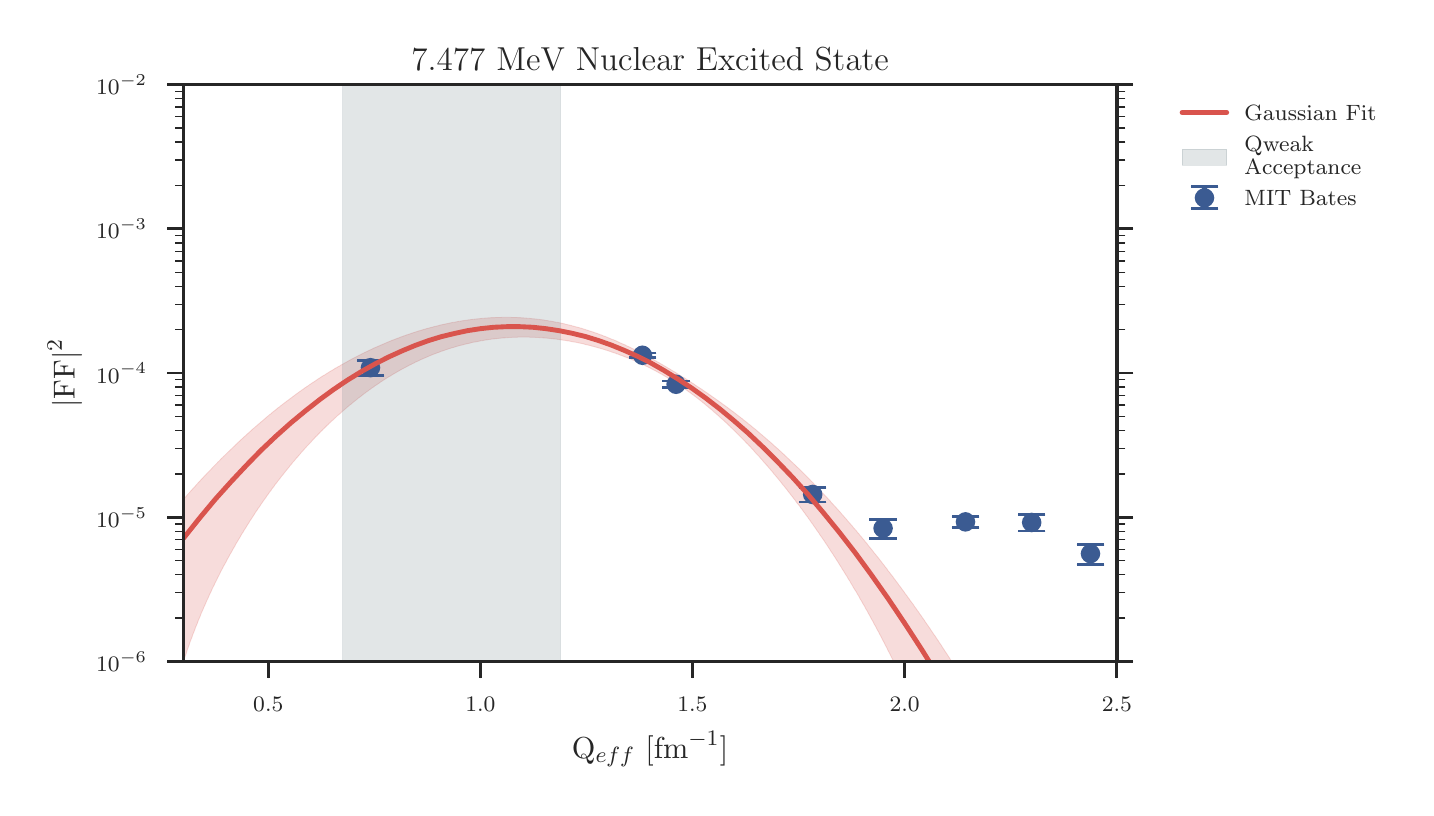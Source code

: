 \begingroup%
\makeatletter%
\begin{pgfpicture}%
\pgfpathrectangle{\pgfpointorigin}{\pgfqpoint{6.891in}{3.799in}}%
\pgfusepath{use as bounding box, clip}%
\begin{pgfscope}%
\pgfsetbuttcap%
\pgfsetmiterjoin%
\definecolor{currentfill}{rgb}{1.0,1.0,1.0}%
\pgfsetfillcolor{currentfill}%
\pgfsetlinewidth{0.0pt}%
\definecolor{currentstroke}{rgb}{1.0,1.0,1.0}%
\pgfsetstrokecolor{currentstroke}%
\pgfsetdash{}{0pt}%
\pgfpathmoveto{\pgfqpoint{-0.0in}{0.0in}}%
\pgfpathlineto{\pgfqpoint{6.891in}{0.0in}}%
\pgfpathlineto{\pgfqpoint{6.891in}{3.799in}}%
\pgfpathlineto{\pgfqpoint{-0.0in}{3.799in}}%
\pgfpathclose%
\pgfusepath{fill}%
\end{pgfscope}%
\begin{pgfscope}%
\pgfsetbuttcap%
\pgfsetmiterjoin%
\definecolor{currentfill}{rgb}{1.0,1.0,1.0}%
\pgfsetfillcolor{currentfill}%
\pgfsetlinewidth{0.0pt}%
\definecolor{currentstroke}{rgb}{0.0,0.0,0.0}%
\pgfsetstrokecolor{currentstroke}%
\pgfsetstrokeopacity{0.0}%
\pgfsetdash{}{0pt}%
\pgfpathmoveto{\pgfqpoint{0.779in}{0.629in}}%
\pgfpathlineto{\pgfqpoint{5.446in}{0.629in}}%
\pgfpathlineto{\pgfqpoint{5.446in}{3.514in}}%
\pgfpathlineto{\pgfqpoint{0.779in}{3.514in}}%
\pgfpathclose%
\pgfusepath{fill}%
\end{pgfscope}%
\begin{pgfscope}%
\pgfsetbuttcap%
\pgfsetroundjoin%
\definecolor{currentfill}{rgb}{0.15,0.15,0.15}%
\pgfsetfillcolor{currentfill}%
\pgfsetlinewidth{1.004pt}%
\definecolor{currentstroke}{rgb}{0.15,0.15,0.15}%
\pgfsetstrokecolor{currentstroke}%
\pgfsetdash{}{0pt}%
\pgfsys@defobject{currentmarker}{\pgfqpoint{0.0in}{-0.083in}}{\pgfqpoint{0.0in}{0.0in}}{%
\pgfpathmoveto{\pgfqpoint{0.0in}{0.0in}}%
\pgfpathlineto{\pgfqpoint{0.0in}{-0.083in}}%
\pgfusepath{stroke,fill}%
}%
\begin{pgfscope}%
\pgfsys@transformshift{1.203in}{0.629in}%
\pgfsys@useobject{currentmarker}{}%
\end{pgfscope}%
\end{pgfscope}%
\begin{pgfscope}%
\definecolor{textcolor}{rgb}{0.15,0.15,0.15}%
\pgfsetstrokecolor{textcolor}%
\pgfsetfillcolor{textcolor}%
\pgftext[x=1.203in,y=0.449in,,top]{\color{textcolor}\rmfamily\fontsize{8.0}{9.6}\selectfont \(\displaystyle 0.5\)}%
\end{pgfscope}%
\begin{pgfscope}%
\pgfsetbuttcap%
\pgfsetroundjoin%
\definecolor{currentfill}{rgb}{0.15,0.15,0.15}%
\pgfsetfillcolor{currentfill}%
\pgfsetlinewidth{1.004pt}%
\definecolor{currentstroke}{rgb}{0.15,0.15,0.15}%
\pgfsetstrokecolor{currentstroke}%
\pgfsetdash{}{0pt}%
\pgfsys@defobject{currentmarker}{\pgfqpoint{0.0in}{-0.083in}}{\pgfqpoint{0.0in}{0.0in}}{%
\pgfpathmoveto{\pgfqpoint{0.0in}{0.0in}}%
\pgfpathlineto{\pgfqpoint{0.0in}{-0.083in}}%
\pgfusepath{stroke,fill}%
}%
\begin{pgfscope}%
\pgfsys@transformshift{2.264in}{0.629in}%
\pgfsys@useobject{currentmarker}{}%
\end{pgfscope}%
\end{pgfscope}%
\begin{pgfscope}%
\definecolor{textcolor}{rgb}{0.15,0.15,0.15}%
\pgfsetstrokecolor{textcolor}%
\pgfsetfillcolor{textcolor}%
\pgftext[x=2.264in,y=0.449in,,top]{\color{textcolor}\rmfamily\fontsize{8.0}{9.6}\selectfont \(\displaystyle 1.0\)}%
\end{pgfscope}%
\begin{pgfscope}%
\pgfsetbuttcap%
\pgfsetroundjoin%
\definecolor{currentfill}{rgb}{0.15,0.15,0.15}%
\pgfsetfillcolor{currentfill}%
\pgfsetlinewidth{1.004pt}%
\definecolor{currentstroke}{rgb}{0.15,0.15,0.15}%
\pgfsetstrokecolor{currentstroke}%
\pgfsetdash{}{0pt}%
\pgfsys@defobject{currentmarker}{\pgfqpoint{0.0in}{-0.083in}}{\pgfqpoint{0.0in}{0.0in}}{%
\pgfpathmoveto{\pgfqpoint{0.0in}{0.0in}}%
\pgfpathlineto{\pgfqpoint{0.0in}{-0.083in}}%
\pgfusepath{stroke,fill}%
}%
\begin{pgfscope}%
\pgfsys@transformshift{3.324in}{0.629in}%
\pgfsys@useobject{currentmarker}{}%
\end{pgfscope}%
\end{pgfscope}%
\begin{pgfscope}%
\definecolor{textcolor}{rgb}{0.15,0.15,0.15}%
\pgfsetstrokecolor{textcolor}%
\pgfsetfillcolor{textcolor}%
\pgftext[x=3.324in,y=0.449in,,top]{\color{textcolor}\rmfamily\fontsize{8.0}{9.6}\selectfont \(\displaystyle 1.5\)}%
\end{pgfscope}%
\begin{pgfscope}%
\pgfsetbuttcap%
\pgfsetroundjoin%
\definecolor{currentfill}{rgb}{0.15,0.15,0.15}%
\pgfsetfillcolor{currentfill}%
\pgfsetlinewidth{1.004pt}%
\definecolor{currentstroke}{rgb}{0.15,0.15,0.15}%
\pgfsetstrokecolor{currentstroke}%
\pgfsetdash{}{0pt}%
\pgfsys@defobject{currentmarker}{\pgfqpoint{0.0in}{-0.083in}}{\pgfqpoint{0.0in}{0.0in}}{%
\pgfpathmoveto{\pgfqpoint{0.0in}{0.0in}}%
\pgfpathlineto{\pgfqpoint{0.0in}{-0.083in}}%
\pgfusepath{stroke,fill}%
}%
\begin{pgfscope}%
\pgfsys@transformshift{4.385in}{0.629in}%
\pgfsys@useobject{currentmarker}{}%
\end{pgfscope}%
\end{pgfscope}%
\begin{pgfscope}%
\definecolor{textcolor}{rgb}{0.15,0.15,0.15}%
\pgfsetstrokecolor{textcolor}%
\pgfsetfillcolor{textcolor}%
\pgftext[x=4.385in,y=0.449in,,top]{\color{textcolor}\rmfamily\fontsize{8.0}{9.6}\selectfont \(\displaystyle 2.0\)}%
\end{pgfscope}%
\begin{pgfscope}%
\pgfsetbuttcap%
\pgfsetroundjoin%
\definecolor{currentfill}{rgb}{0.15,0.15,0.15}%
\pgfsetfillcolor{currentfill}%
\pgfsetlinewidth{1.004pt}%
\definecolor{currentstroke}{rgb}{0.15,0.15,0.15}%
\pgfsetstrokecolor{currentstroke}%
\pgfsetdash{}{0pt}%
\pgfsys@defobject{currentmarker}{\pgfqpoint{0.0in}{-0.083in}}{\pgfqpoint{0.0in}{0.0in}}{%
\pgfpathmoveto{\pgfqpoint{0.0in}{0.0in}}%
\pgfpathlineto{\pgfqpoint{0.0in}{-0.083in}}%
\pgfusepath{stroke,fill}%
}%
\begin{pgfscope}%
\pgfsys@transformshift{5.446in}{0.629in}%
\pgfsys@useobject{currentmarker}{}%
\end{pgfscope}%
\end{pgfscope}%
\begin{pgfscope}%
\definecolor{textcolor}{rgb}{0.15,0.15,0.15}%
\pgfsetstrokecolor{textcolor}%
\pgfsetfillcolor{textcolor}%
\pgftext[x=5.446in,y=0.449in,,top]{\color{textcolor}\rmfamily\fontsize{8.0}{9.6}\selectfont \(\displaystyle 2.5\)}%
\end{pgfscope}%
\begin{pgfscope}%
\definecolor{textcolor}{rgb}{0.15,0.15,0.15}%
\pgfsetstrokecolor{textcolor}%
\pgfsetfillcolor{textcolor}%
\pgftext[x=3.112in,y=0.281in,,top]{\color{textcolor}\rmfamily\fontsize{11.0}{13.2}\selectfont Q\(\displaystyle _{eff}\) [fm\(\displaystyle ^{-1}\)]}%
\end{pgfscope}%
\begin{pgfscope}%
\pgfsetbuttcap%
\pgfsetroundjoin%
\definecolor{currentfill}{rgb}{0.15,0.15,0.15}%
\pgfsetfillcolor{currentfill}%
\pgfsetlinewidth{1.004pt}%
\definecolor{currentstroke}{rgb}{0.15,0.15,0.15}%
\pgfsetstrokecolor{currentstroke}%
\pgfsetdash{}{0pt}%
\pgfsys@defobject{currentmarker}{\pgfqpoint{-0.083in}{0.0in}}{\pgfqpoint{0.0in}{0.0in}}{%
\pgfpathmoveto{\pgfqpoint{0.0in}{0.0in}}%
\pgfpathlineto{\pgfqpoint{-0.083in}{0.0in}}%
\pgfusepath{stroke,fill}%
}%
\begin{pgfscope}%
\pgfsys@transformshift{0.779in}{0.629in}%
\pgfsys@useobject{currentmarker}{}%
\end{pgfscope}%
\end{pgfscope}%
\begin{pgfscope}%
\pgfsetbuttcap%
\pgfsetroundjoin%
\definecolor{currentfill}{rgb}{0.15,0.15,0.15}%
\pgfsetfillcolor{currentfill}%
\pgfsetlinewidth{1.004pt}%
\definecolor{currentstroke}{rgb}{0.15,0.15,0.15}%
\pgfsetstrokecolor{currentstroke}%
\pgfsetdash{}{0pt}%
\pgfsys@defobject{currentmarker}{\pgfqpoint{0.0in}{0.0in}}{\pgfqpoint{0.083in}{0.0in}}{%
\pgfpathmoveto{\pgfqpoint{0.0in}{0.0in}}%
\pgfpathlineto{\pgfqpoint{0.083in}{0.0in}}%
\pgfusepath{stroke,fill}%
}%
\begin{pgfscope}%
\pgfsys@transformshift{5.446in}{0.629in}%
\pgfsys@useobject{currentmarker}{}%
\end{pgfscope}%
\end{pgfscope}%
\begin{pgfscope}%
\definecolor{textcolor}{rgb}{0.15,0.15,0.15}%
\pgfsetstrokecolor{textcolor}%
\pgfsetfillcolor{textcolor}%
\pgftext[x=0.598in,y=0.629in,right,]{\color{textcolor}\rmfamily\fontsize{8.0}{9.6}\selectfont \(\displaystyle 10^{-6}\)}%
\end{pgfscope}%
\begin{pgfscope}%
\pgfsetbuttcap%
\pgfsetroundjoin%
\definecolor{currentfill}{rgb}{0.15,0.15,0.15}%
\pgfsetfillcolor{currentfill}%
\pgfsetlinewidth{1.004pt}%
\definecolor{currentstroke}{rgb}{0.15,0.15,0.15}%
\pgfsetstrokecolor{currentstroke}%
\pgfsetdash{}{0pt}%
\pgfsys@defobject{currentmarker}{\pgfqpoint{-0.083in}{0.0in}}{\pgfqpoint{0.0in}{0.0in}}{%
\pgfpathmoveto{\pgfqpoint{0.0in}{0.0in}}%
\pgfpathlineto{\pgfqpoint{-0.083in}{0.0in}}%
\pgfusepath{stroke,fill}%
}%
\begin{pgfscope}%
\pgfsys@transformshift{0.779in}{1.351in}%
\pgfsys@useobject{currentmarker}{}%
\end{pgfscope}%
\end{pgfscope}%
\begin{pgfscope}%
\pgfsetbuttcap%
\pgfsetroundjoin%
\definecolor{currentfill}{rgb}{0.15,0.15,0.15}%
\pgfsetfillcolor{currentfill}%
\pgfsetlinewidth{1.004pt}%
\definecolor{currentstroke}{rgb}{0.15,0.15,0.15}%
\pgfsetstrokecolor{currentstroke}%
\pgfsetdash{}{0pt}%
\pgfsys@defobject{currentmarker}{\pgfqpoint{0.0in}{0.0in}}{\pgfqpoint{0.083in}{0.0in}}{%
\pgfpathmoveto{\pgfqpoint{0.0in}{0.0in}}%
\pgfpathlineto{\pgfqpoint{0.083in}{0.0in}}%
\pgfusepath{stroke,fill}%
}%
\begin{pgfscope}%
\pgfsys@transformshift{5.446in}{1.351in}%
\pgfsys@useobject{currentmarker}{}%
\end{pgfscope}%
\end{pgfscope}%
\begin{pgfscope}%
\definecolor{textcolor}{rgb}{0.15,0.15,0.15}%
\pgfsetstrokecolor{textcolor}%
\pgfsetfillcolor{textcolor}%
\pgftext[x=0.598in,y=1.351in,right,]{\color{textcolor}\rmfamily\fontsize{8.0}{9.6}\selectfont \(\displaystyle 10^{-5}\)}%
\end{pgfscope}%
\begin{pgfscope}%
\pgfsetbuttcap%
\pgfsetroundjoin%
\definecolor{currentfill}{rgb}{0.15,0.15,0.15}%
\pgfsetfillcolor{currentfill}%
\pgfsetlinewidth{1.004pt}%
\definecolor{currentstroke}{rgb}{0.15,0.15,0.15}%
\pgfsetstrokecolor{currentstroke}%
\pgfsetdash{}{0pt}%
\pgfsys@defobject{currentmarker}{\pgfqpoint{-0.083in}{0.0in}}{\pgfqpoint{0.0in}{0.0in}}{%
\pgfpathmoveto{\pgfqpoint{0.0in}{0.0in}}%
\pgfpathlineto{\pgfqpoint{-0.083in}{0.0in}}%
\pgfusepath{stroke,fill}%
}%
\begin{pgfscope}%
\pgfsys@transformshift{0.779in}{2.072in}%
\pgfsys@useobject{currentmarker}{}%
\end{pgfscope}%
\end{pgfscope}%
\begin{pgfscope}%
\pgfsetbuttcap%
\pgfsetroundjoin%
\definecolor{currentfill}{rgb}{0.15,0.15,0.15}%
\pgfsetfillcolor{currentfill}%
\pgfsetlinewidth{1.004pt}%
\definecolor{currentstroke}{rgb}{0.15,0.15,0.15}%
\pgfsetstrokecolor{currentstroke}%
\pgfsetdash{}{0pt}%
\pgfsys@defobject{currentmarker}{\pgfqpoint{0.0in}{0.0in}}{\pgfqpoint{0.083in}{0.0in}}{%
\pgfpathmoveto{\pgfqpoint{0.0in}{0.0in}}%
\pgfpathlineto{\pgfqpoint{0.083in}{0.0in}}%
\pgfusepath{stroke,fill}%
}%
\begin{pgfscope}%
\pgfsys@transformshift{5.446in}{2.072in}%
\pgfsys@useobject{currentmarker}{}%
\end{pgfscope}%
\end{pgfscope}%
\begin{pgfscope}%
\definecolor{textcolor}{rgb}{0.15,0.15,0.15}%
\pgfsetstrokecolor{textcolor}%
\pgfsetfillcolor{textcolor}%
\pgftext[x=0.598in,y=2.072in,right,]{\color{textcolor}\rmfamily\fontsize{8.0}{9.6}\selectfont \(\displaystyle 10^{-4}\)}%
\end{pgfscope}%
\begin{pgfscope}%
\pgfsetbuttcap%
\pgfsetroundjoin%
\definecolor{currentfill}{rgb}{0.15,0.15,0.15}%
\pgfsetfillcolor{currentfill}%
\pgfsetlinewidth{1.004pt}%
\definecolor{currentstroke}{rgb}{0.15,0.15,0.15}%
\pgfsetstrokecolor{currentstroke}%
\pgfsetdash{}{0pt}%
\pgfsys@defobject{currentmarker}{\pgfqpoint{-0.083in}{0.0in}}{\pgfqpoint{0.0in}{0.0in}}{%
\pgfpathmoveto{\pgfqpoint{0.0in}{0.0in}}%
\pgfpathlineto{\pgfqpoint{-0.083in}{0.0in}}%
\pgfusepath{stroke,fill}%
}%
\begin{pgfscope}%
\pgfsys@transformshift{0.779in}{2.793in}%
\pgfsys@useobject{currentmarker}{}%
\end{pgfscope}%
\end{pgfscope}%
\begin{pgfscope}%
\pgfsetbuttcap%
\pgfsetroundjoin%
\definecolor{currentfill}{rgb}{0.15,0.15,0.15}%
\pgfsetfillcolor{currentfill}%
\pgfsetlinewidth{1.004pt}%
\definecolor{currentstroke}{rgb}{0.15,0.15,0.15}%
\pgfsetstrokecolor{currentstroke}%
\pgfsetdash{}{0pt}%
\pgfsys@defobject{currentmarker}{\pgfqpoint{0.0in}{0.0in}}{\pgfqpoint{0.083in}{0.0in}}{%
\pgfpathmoveto{\pgfqpoint{0.0in}{0.0in}}%
\pgfpathlineto{\pgfqpoint{0.083in}{0.0in}}%
\pgfusepath{stroke,fill}%
}%
\begin{pgfscope}%
\pgfsys@transformshift{5.446in}{2.793in}%
\pgfsys@useobject{currentmarker}{}%
\end{pgfscope}%
\end{pgfscope}%
\begin{pgfscope}%
\definecolor{textcolor}{rgb}{0.15,0.15,0.15}%
\pgfsetstrokecolor{textcolor}%
\pgfsetfillcolor{textcolor}%
\pgftext[x=0.598in,y=2.793in,right,]{\color{textcolor}\rmfamily\fontsize{8.0}{9.6}\selectfont \(\displaystyle 10^{-3}\)}%
\end{pgfscope}%
\begin{pgfscope}%
\pgfsetbuttcap%
\pgfsetroundjoin%
\definecolor{currentfill}{rgb}{0.15,0.15,0.15}%
\pgfsetfillcolor{currentfill}%
\pgfsetlinewidth{1.004pt}%
\definecolor{currentstroke}{rgb}{0.15,0.15,0.15}%
\pgfsetstrokecolor{currentstroke}%
\pgfsetdash{}{0pt}%
\pgfsys@defobject{currentmarker}{\pgfqpoint{-0.083in}{0.0in}}{\pgfqpoint{0.0in}{0.0in}}{%
\pgfpathmoveto{\pgfqpoint{0.0in}{0.0in}}%
\pgfpathlineto{\pgfqpoint{-0.083in}{0.0in}}%
\pgfusepath{stroke,fill}%
}%
\begin{pgfscope}%
\pgfsys@transformshift{0.779in}{3.514in}%
\pgfsys@useobject{currentmarker}{}%
\end{pgfscope}%
\end{pgfscope}%
\begin{pgfscope}%
\pgfsetbuttcap%
\pgfsetroundjoin%
\definecolor{currentfill}{rgb}{0.15,0.15,0.15}%
\pgfsetfillcolor{currentfill}%
\pgfsetlinewidth{1.004pt}%
\definecolor{currentstroke}{rgb}{0.15,0.15,0.15}%
\pgfsetstrokecolor{currentstroke}%
\pgfsetdash{}{0pt}%
\pgfsys@defobject{currentmarker}{\pgfqpoint{0.0in}{0.0in}}{\pgfqpoint{0.083in}{0.0in}}{%
\pgfpathmoveto{\pgfqpoint{0.0in}{0.0in}}%
\pgfpathlineto{\pgfqpoint{0.083in}{0.0in}}%
\pgfusepath{stroke,fill}%
}%
\begin{pgfscope}%
\pgfsys@transformshift{5.446in}{3.514in}%
\pgfsys@useobject{currentmarker}{}%
\end{pgfscope}%
\end{pgfscope}%
\begin{pgfscope}%
\definecolor{textcolor}{rgb}{0.15,0.15,0.15}%
\pgfsetstrokecolor{textcolor}%
\pgfsetfillcolor{textcolor}%
\pgftext[x=0.598in,y=3.514in,right,]{\color{textcolor}\rmfamily\fontsize{8.0}{9.6}\selectfont \(\displaystyle 10^{-2}\)}%
\end{pgfscope}%
\begin{pgfscope}%
\pgfsetbuttcap%
\pgfsetroundjoin%
\definecolor{currentfill}{rgb}{0.15,0.15,0.15}%
\pgfsetfillcolor{currentfill}%
\pgfsetlinewidth{0.502pt}%
\definecolor{currentstroke}{rgb}{0.15,0.15,0.15}%
\pgfsetstrokecolor{currentstroke}%
\pgfsetdash{}{0pt}%
\pgfsys@defobject{currentmarker}{\pgfqpoint{-0.042in}{0.0in}}{\pgfqpoint{0.0in}{0.0in}}{%
\pgfpathmoveto{\pgfqpoint{0.0in}{0.0in}}%
\pgfpathlineto{\pgfqpoint{-0.042in}{0.0in}}%
\pgfusepath{stroke,fill}%
}%
\begin{pgfscope}%
\pgfsys@transformshift{0.779in}{0.847in}%
\pgfsys@useobject{currentmarker}{}%
\end{pgfscope}%
\end{pgfscope}%
\begin{pgfscope}%
\pgfsetbuttcap%
\pgfsetroundjoin%
\definecolor{currentfill}{rgb}{0.15,0.15,0.15}%
\pgfsetfillcolor{currentfill}%
\pgfsetlinewidth{0.502pt}%
\definecolor{currentstroke}{rgb}{0.15,0.15,0.15}%
\pgfsetstrokecolor{currentstroke}%
\pgfsetdash{}{0pt}%
\pgfsys@defobject{currentmarker}{\pgfqpoint{0.0in}{0.0in}}{\pgfqpoint{0.042in}{0.0in}}{%
\pgfpathmoveto{\pgfqpoint{0.0in}{0.0in}}%
\pgfpathlineto{\pgfqpoint{0.042in}{0.0in}}%
\pgfusepath{stroke,fill}%
}%
\begin{pgfscope}%
\pgfsys@transformshift{5.446in}{0.847in}%
\pgfsys@useobject{currentmarker}{}%
\end{pgfscope}%
\end{pgfscope}%
\begin{pgfscope}%
\pgfsetbuttcap%
\pgfsetroundjoin%
\definecolor{currentfill}{rgb}{0.15,0.15,0.15}%
\pgfsetfillcolor{currentfill}%
\pgfsetlinewidth{0.502pt}%
\definecolor{currentstroke}{rgb}{0.15,0.15,0.15}%
\pgfsetstrokecolor{currentstroke}%
\pgfsetdash{}{0pt}%
\pgfsys@defobject{currentmarker}{\pgfqpoint{-0.042in}{0.0in}}{\pgfqpoint{0.0in}{0.0in}}{%
\pgfpathmoveto{\pgfqpoint{0.0in}{0.0in}}%
\pgfpathlineto{\pgfqpoint{-0.042in}{0.0in}}%
\pgfusepath{stroke,fill}%
}%
\begin{pgfscope}%
\pgfsys@transformshift{0.779in}{0.974in}%
\pgfsys@useobject{currentmarker}{}%
\end{pgfscope}%
\end{pgfscope}%
\begin{pgfscope}%
\pgfsetbuttcap%
\pgfsetroundjoin%
\definecolor{currentfill}{rgb}{0.15,0.15,0.15}%
\pgfsetfillcolor{currentfill}%
\pgfsetlinewidth{0.502pt}%
\definecolor{currentstroke}{rgb}{0.15,0.15,0.15}%
\pgfsetstrokecolor{currentstroke}%
\pgfsetdash{}{0pt}%
\pgfsys@defobject{currentmarker}{\pgfqpoint{0.0in}{0.0in}}{\pgfqpoint{0.042in}{0.0in}}{%
\pgfpathmoveto{\pgfqpoint{0.0in}{0.0in}}%
\pgfpathlineto{\pgfqpoint{0.042in}{0.0in}}%
\pgfusepath{stroke,fill}%
}%
\begin{pgfscope}%
\pgfsys@transformshift{5.446in}{0.974in}%
\pgfsys@useobject{currentmarker}{}%
\end{pgfscope}%
\end{pgfscope}%
\begin{pgfscope}%
\pgfsetbuttcap%
\pgfsetroundjoin%
\definecolor{currentfill}{rgb}{0.15,0.15,0.15}%
\pgfsetfillcolor{currentfill}%
\pgfsetlinewidth{0.502pt}%
\definecolor{currentstroke}{rgb}{0.15,0.15,0.15}%
\pgfsetstrokecolor{currentstroke}%
\pgfsetdash{}{0pt}%
\pgfsys@defobject{currentmarker}{\pgfqpoint{-0.042in}{0.0in}}{\pgfqpoint{0.0in}{0.0in}}{%
\pgfpathmoveto{\pgfqpoint{0.0in}{0.0in}}%
\pgfpathlineto{\pgfqpoint{-0.042in}{0.0in}}%
\pgfusepath{stroke,fill}%
}%
\begin{pgfscope}%
\pgfsys@transformshift{0.779in}{1.064in}%
\pgfsys@useobject{currentmarker}{}%
\end{pgfscope}%
\end{pgfscope}%
\begin{pgfscope}%
\pgfsetbuttcap%
\pgfsetroundjoin%
\definecolor{currentfill}{rgb}{0.15,0.15,0.15}%
\pgfsetfillcolor{currentfill}%
\pgfsetlinewidth{0.502pt}%
\definecolor{currentstroke}{rgb}{0.15,0.15,0.15}%
\pgfsetstrokecolor{currentstroke}%
\pgfsetdash{}{0pt}%
\pgfsys@defobject{currentmarker}{\pgfqpoint{0.0in}{0.0in}}{\pgfqpoint{0.042in}{0.0in}}{%
\pgfpathmoveto{\pgfqpoint{0.0in}{0.0in}}%
\pgfpathlineto{\pgfqpoint{0.042in}{0.0in}}%
\pgfusepath{stroke,fill}%
}%
\begin{pgfscope}%
\pgfsys@transformshift{5.446in}{1.064in}%
\pgfsys@useobject{currentmarker}{}%
\end{pgfscope}%
\end{pgfscope}%
\begin{pgfscope}%
\pgfsetbuttcap%
\pgfsetroundjoin%
\definecolor{currentfill}{rgb}{0.15,0.15,0.15}%
\pgfsetfillcolor{currentfill}%
\pgfsetlinewidth{0.502pt}%
\definecolor{currentstroke}{rgb}{0.15,0.15,0.15}%
\pgfsetstrokecolor{currentstroke}%
\pgfsetdash{}{0pt}%
\pgfsys@defobject{currentmarker}{\pgfqpoint{-0.042in}{0.0in}}{\pgfqpoint{0.0in}{0.0in}}{%
\pgfpathmoveto{\pgfqpoint{0.0in}{0.0in}}%
\pgfpathlineto{\pgfqpoint{-0.042in}{0.0in}}%
\pgfusepath{stroke,fill}%
}%
\begin{pgfscope}%
\pgfsys@transformshift{0.779in}{1.134in}%
\pgfsys@useobject{currentmarker}{}%
\end{pgfscope}%
\end{pgfscope}%
\begin{pgfscope}%
\pgfsetbuttcap%
\pgfsetroundjoin%
\definecolor{currentfill}{rgb}{0.15,0.15,0.15}%
\pgfsetfillcolor{currentfill}%
\pgfsetlinewidth{0.502pt}%
\definecolor{currentstroke}{rgb}{0.15,0.15,0.15}%
\pgfsetstrokecolor{currentstroke}%
\pgfsetdash{}{0pt}%
\pgfsys@defobject{currentmarker}{\pgfqpoint{0.0in}{0.0in}}{\pgfqpoint{0.042in}{0.0in}}{%
\pgfpathmoveto{\pgfqpoint{0.0in}{0.0in}}%
\pgfpathlineto{\pgfqpoint{0.042in}{0.0in}}%
\pgfusepath{stroke,fill}%
}%
\begin{pgfscope}%
\pgfsys@transformshift{5.446in}{1.134in}%
\pgfsys@useobject{currentmarker}{}%
\end{pgfscope}%
\end{pgfscope}%
\begin{pgfscope}%
\pgfsetbuttcap%
\pgfsetroundjoin%
\definecolor{currentfill}{rgb}{0.15,0.15,0.15}%
\pgfsetfillcolor{currentfill}%
\pgfsetlinewidth{0.502pt}%
\definecolor{currentstroke}{rgb}{0.15,0.15,0.15}%
\pgfsetstrokecolor{currentstroke}%
\pgfsetdash{}{0pt}%
\pgfsys@defobject{currentmarker}{\pgfqpoint{-0.042in}{0.0in}}{\pgfqpoint{0.0in}{0.0in}}{%
\pgfpathmoveto{\pgfqpoint{0.0in}{0.0in}}%
\pgfpathlineto{\pgfqpoint{-0.042in}{0.0in}}%
\pgfusepath{stroke,fill}%
}%
\begin{pgfscope}%
\pgfsys@transformshift{0.779in}{1.191in}%
\pgfsys@useobject{currentmarker}{}%
\end{pgfscope}%
\end{pgfscope}%
\begin{pgfscope}%
\pgfsetbuttcap%
\pgfsetroundjoin%
\definecolor{currentfill}{rgb}{0.15,0.15,0.15}%
\pgfsetfillcolor{currentfill}%
\pgfsetlinewidth{0.502pt}%
\definecolor{currentstroke}{rgb}{0.15,0.15,0.15}%
\pgfsetstrokecolor{currentstroke}%
\pgfsetdash{}{0pt}%
\pgfsys@defobject{currentmarker}{\pgfqpoint{0.0in}{0.0in}}{\pgfqpoint{0.042in}{0.0in}}{%
\pgfpathmoveto{\pgfqpoint{0.0in}{0.0in}}%
\pgfpathlineto{\pgfqpoint{0.042in}{0.0in}}%
\pgfusepath{stroke,fill}%
}%
\begin{pgfscope}%
\pgfsys@transformshift{5.446in}{1.191in}%
\pgfsys@useobject{currentmarker}{}%
\end{pgfscope}%
\end{pgfscope}%
\begin{pgfscope}%
\pgfsetbuttcap%
\pgfsetroundjoin%
\definecolor{currentfill}{rgb}{0.15,0.15,0.15}%
\pgfsetfillcolor{currentfill}%
\pgfsetlinewidth{0.502pt}%
\definecolor{currentstroke}{rgb}{0.15,0.15,0.15}%
\pgfsetstrokecolor{currentstroke}%
\pgfsetdash{}{0pt}%
\pgfsys@defobject{currentmarker}{\pgfqpoint{-0.042in}{0.0in}}{\pgfqpoint{0.0in}{0.0in}}{%
\pgfpathmoveto{\pgfqpoint{0.0in}{0.0in}}%
\pgfpathlineto{\pgfqpoint{-0.042in}{0.0in}}%
\pgfusepath{stroke,fill}%
}%
\begin{pgfscope}%
\pgfsys@transformshift{0.779in}{1.239in}%
\pgfsys@useobject{currentmarker}{}%
\end{pgfscope}%
\end{pgfscope}%
\begin{pgfscope}%
\pgfsetbuttcap%
\pgfsetroundjoin%
\definecolor{currentfill}{rgb}{0.15,0.15,0.15}%
\pgfsetfillcolor{currentfill}%
\pgfsetlinewidth{0.502pt}%
\definecolor{currentstroke}{rgb}{0.15,0.15,0.15}%
\pgfsetstrokecolor{currentstroke}%
\pgfsetdash{}{0pt}%
\pgfsys@defobject{currentmarker}{\pgfqpoint{0.0in}{0.0in}}{\pgfqpoint{0.042in}{0.0in}}{%
\pgfpathmoveto{\pgfqpoint{0.0in}{0.0in}}%
\pgfpathlineto{\pgfqpoint{0.042in}{0.0in}}%
\pgfusepath{stroke,fill}%
}%
\begin{pgfscope}%
\pgfsys@transformshift{5.446in}{1.239in}%
\pgfsys@useobject{currentmarker}{}%
\end{pgfscope}%
\end{pgfscope}%
\begin{pgfscope}%
\pgfsetbuttcap%
\pgfsetroundjoin%
\definecolor{currentfill}{rgb}{0.15,0.15,0.15}%
\pgfsetfillcolor{currentfill}%
\pgfsetlinewidth{0.502pt}%
\definecolor{currentstroke}{rgb}{0.15,0.15,0.15}%
\pgfsetstrokecolor{currentstroke}%
\pgfsetdash{}{0pt}%
\pgfsys@defobject{currentmarker}{\pgfqpoint{-0.042in}{0.0in}}{\pgfqpoint{0.0in}{0.0in}}{%
\pgfpathmoveto{\pgfqpoint{0.0in}{0.0in}}%
\pgfpathlineto{\pgfqpoint{-0.042in}{0.0in}}%
\pgfusepath{stroke,fill}%
}%
\begin{pgfscope}%
\pgfsys@transformshift{0.779in}{1.281in}%
\pgfsys@useobject{currentmarker}{}%
\end{pgfscope}%
\end{pgfscope}%
\begin{pgfscope}%
\pgfsetbuttcap%
\pgfsetroundjoin%
\definecolor{currentfill}{rgb}{0.15,0.15,0.15}%
\pgfsetfillcolor{currentfill}%
\pgfsetlinewidth{0.502pt}%
\definecolor{currentstroke}{rgb}{0.15,0.15,0.15}%
\pgfsetstrokecolor{currentstroke}%
\pgfsetdash{}{0pt}%
\pgfsys@defobject{currentmarker}{\pgfqpoint{0.0in}{0.0in}}{\pgfqpoint{0.042in}{0.0in}}{%
\pgfpathmoveto{\pgfqpoint{0.0in}{0.0in}}%
\pgfpathlineto{\pgfqpoint{0.042in}{0.0in}}%
\pgfusepath{stroke,fill}%
}%
\begin{pgfscope}%
\pgfsys@transformshift{5.446in}{1.281in}%
\pgfsys@useobject{currentmarker}{}%
\end{pgfscope}%
\end{pgfscope}%
\begin{pgfscope}%
\pgfsetbuttcap%
\pgfsetroundjoin%
\definecolor{currentfill}{rgb}{0.15,0.15,0.15}%
\pgfsetfillcolor{currentfill}%
\pgfsetlinewidth{0.502pt}%
\definecolor{currentstroke}{rgb}{0.15,0.15,0.15}%
\pgfsetstrokecolor{currentstroke}%
\pgfsetdash{}{0pt}%
\pgfsys@defobject{currentmarker}{\pgfqpoint{-0.042in}{0.0in}}{\pgfqpoint{0.0in}{0.0in}}{%
\pgfpathmoveto{\pgfqpoint{0.0in}{0.0in}}%
\pgfpathlineto{\pgfqpoint{-0.042in}{0.0in}}%
\pgfusepath{stroke,fill}%
}%
\begin{pgfscope}%
\pgfsys@transformshift{0.779in}{1.318in}%
\pgfsys@useobject{currentmarker}{}%
\end{pgfscope}%
\end{pgfscope}%
\begin{pgfscope}%
\pgfsetbuttcap%
\pgfsetroundjoin%
\definecolor{currentfill}{rgb}{0.15,0.15,0.15}%
\pgfsetfillcolor{currentfill}%
\pgfsetlinewidth{0.502pt}%
\definecolor{currentstroke}{rgb}{0.15,0.15,0.15}%
\pgfsetstrokecolor{currentstroke}%
\pgfsetdash{}{0pt}%
\pgfsys@defobject{currentmarker}{\pgfqpoint{0.0in}{0.0in}}{\pgfqpoint{0.042in}{0.0in}}{%
\pgfpathmoveto{\pgfqpoint{0.0in}{0.0in}}%
\pgfpathlineto{\pgfqpoint{0.042in}{0.0in}}%
\pgfusepath{stroke,fill}%
}%
\begin{pgfscope}%
\pgfsys@transformshift{5.446in}{1.318in}%
\pgfsys@useobject{currentmarker}{}%
\end{pgfscope}%
\end{pgfscope}%
\begin{pgfscope}%
\pgfsetbuttcap%
\pgfsetroundjoin%
\definecolor{currentfill}{rgb}{0.15,0.15,0.15}%
\pgfsetfillcolor{currentfill}%
\pgfsetlinewidth{0.502pt}%
\definecolor{currentstroke}{rgb}{0.15,0.15,0.15}%
\pgfsetstrokecolor{currentstroke}%
\pgfsetdash{}{0pt}%
\pgfsys@defobject{currentmarker}{\pgfqpoint{-0.042in}{0.0in}}{\pgfqpoint{0.0in}{0.0in}}{%
\pgfpathmoveto{\pgfqpoint{0.0in}{0.0in}}%
\pgfpathlineto{\pgfqpoint{-0.042in}{0.0in}}%
\pgfusepath{stroke,fill}%
}%
\begin{pgfscope}%
\pgfsys@transformshift{0.779in}{1.568in}%
\pgfsys@useobject{currentmarker}{}%
\end{pgfscope}%
\end{pgfscope}%
\begin{pgfscope}%
\pgfsetbuttcap%
\pgfsetroundjoin%
\definecolor{currentfill}{rgb}{0.15,0.15,0.15}%
\pgfsetfillcolor{currentfill}%
\pgfsetlinewidth{0.502pt}%
\definecolor{currentstroke}{rgb}{0.15,0.15,0.15}%
\pgfsetstrokecolor{currentstroke}%
\pgfsetdash{}{0pt}%
\pgfsys@defobject{currentmarker}{\pgfqpoint{0.0in}{0.0in}}{\pgfqpoint{0.042in}{0.0in}}{%
\pgfpathmoveto{\pgfqpoint{0.0in}{0.0in}}%
\pgfpathlineto{\pgfqpoint{0.042in}{0.0in}}%
\pgfusepath{stroke,fill}%
}%
\begin{pgfscope}%
\pgfsys@transformshift{5.446in}{1.568in}%
\pgfsys@useobject{currentmarker}{}%
\end{pgfscope}%
\end{pgfscope}%
\begin{pgfscope}%
\pgfsetbuttcap%
\pgfsetroundjoin%
\definecolor{currentfill}{rgb}{0.15,0.15,0.15}%
\pgfsetfillcolor{currentfill}%
\pgfsetlinewidth{0.502pt}%
\definecolor{currentstroke}{rgb}{0.15,0.15,0.15}%
\pgfsetstrokecolor{currentstroke}%
\pgfsetdash{}{0pt}%
\pgfsys@defobject{currentmarker}{\pgfqpoint{-0.042in}{0.0in}}{\pgfqpoint{0.0in}{0.0in}}{%
\pgfpathmoveto{\pgfqpoint{0.0in}{0.0in}}%
\pgfpathlineto{\pgfqpoint{-0.042in}{0.0in}}%
\pgfusepath{stroke,fill}%
}%
\begin{pgfscope}%
\pgfsys@transformshift{0.779in}{1.695in}%
\pgfsys@useobject{currentmarker}{}%
\end{pgfscope}%
\end{pgfscope}%
\begin{pgfscope}%
\pgfsetbuttcap%
\pgfsetroundjoin%
\definecolor{currentfill}{rgb}{0.15,0.15,0.15}%
\pgfsetfillcolor{currentfill}%
\pgfsetlinewidth{0.502pt}%
\definecolor{currentstroke}{rgb}{0.15,0.15,0.15}%
\pgfsetstrokecolor{currentstroke}%
\pgfsetdash{}{0pt}%
\pgfsys@defobject{currentmarker}{\pgfqpoint{0.0in}{0.0in}}{\pgfqpoint{0.042in}{0.0in}}{%
\pgfpathmoveto{\pgfqpoint{0.0in}{0.0in}}%
\pgfpathlineto{\pgfqpoint{0.042in}{0.0in}}%
\pgfusepath{stroke,fill}%
}%
\begin{pgfscope}%
\pgfsys@transformshift{5.446in}{1.695in}%
\pgfsys@useobject{currentmarker}{}%
\end{pgfscope}%
\end{pgfscope}%
\begin{pgfscope}%
\pgfsetbuttcap%
\pgfsetroundjoin%
\definecolor{currentfill}{rgb}{0.15,0.15,0.15}%
\pgfsetfillcolor{currentfill}%
\pgfsetlinewidth{0.502pt}%
\definecolor{currentstroke}{rgb}{0.15,0.15,0.15}%
\pgfsetstrokecolor{currentstroke}%
\pgfsetdash{}{0pt}%
\pgfsys@defobject{currentmarker}{\pgfqpoint{-0.042in}{0.0in}}{\pgfqpoint{0.0in}{0.0in}}{%
\pgfpathmoveto{\pgfqpoint{0.0in}{0.0in}}%
\pgfpathlineto{\pgfqpoint{-0.042in}{0.0in}}%
\pgfusepath{stroke,fill}%
}%
\begin{pgfscope}%
\pgfsys@transformshift{0.779in}{1.785in}%
\pgfsys@useobject{currentmarker}{}%
\end{pgfscope}%
\end{pgfscope}%
\begin{pgfscope}%
\pgfsetbuttcap%
\pgfsetroundjoin%
\definecolor{currentfill}{rgb}{0.15,0.15,0.15}%
\pgfsetfillcolor{currentfill}%
\pgfsetlinewidth{0.502pt}%
\definecolor{currentstroke}{rgb}{0.15,0.15,0.15}%
\pgfsetstrokecolor{currentstroke}%
\pgfsetdash{}{0pt}%
\pgfsys@defobject{currentmarker}{\pgfqpoint{0.0in}{0.0in}}{\pgfqpoint{0.042in}{0.0in}}{%
\pgfpathmoveto{\pgfqpoint{0.0in}{0.0in}}%
\pgfpathlineto{\pgfqpoint{0.042in}{0.0in}}%
\pgfusepath{stroke,fill}%
}%
\begin{pgfscope}%
\pgfsys@transformshift{5.446in}{1.785in}%
\pgfsys@useobject{currentmarker}{}%
\end{pgfscope}%
\end{pgfscope}%
\begin{pgfscope}%
\pgfsetbuttcap%
\pgfsetroundjoin%
\definecolor{currentfill}{rgb}{0.15,0.15,0.15}%
\pgfsetfillcolor{currentfill}%
\pgfsetlinewidth{0.502pt}%
\definecolor{currentstroke}{rgb}{0.15,0.15,0.15}%
\pgfsetstrokecolor{currentstroke}%
\pgfsetdash{}{0pt}%
\pgfsys@defobject{currentmarker}{\pgfqpoint{-0.042in}{0.0in}}{\pgfqpoint{0.0in}{0.0in}}{%
\pgfpathmoveto{\pgfqpoint{0.0in}{0.0in}}%
\pgfpathlineto{\pgfqpoint{-0.042in}{0.0in}}%
\pgfusepath{stroke,fill}%
}%
\begin{pgfscope}%
\pgfsys@transformshift{0.779in}{1.855in}%
\pgfsys@useobject{currentmarker}{}%
\end{pgfscope}%
\end{pgfscope}%
\begin{pgfscope}%
\pgfsetbuttcap%
\pgfsetroundjoin%
\definecolor{currentfill}{rgb}{0.15,0.15,0.15}%
\pgfsetfillcolor{currentfill}%
\pgfsetlinewidth{0.502pt}%
\definecolor{currentstroke}{rgb}{0.15,0.15,0.15}%
\pgfsetstrokecolor{currentstroke}%
\pgfsetdash{}{0pt}%
\pgfsys@defobject{currentmarker}{\pgfqpoint{0.0in}{0.0in}}{\pgfqpoint{0.042in}{0.0in}}{%
\pgfpathmoveto{\pgfqpoint{0.0in}{0.0in}}%
\pgfpathlineto{\pgfqpoint{0.042in}{0.0in}}%
\pgfusepath{stroke,fill}%
}%
\begin{pgfscope}%
\pgfsys@transformshift{5.446in}{1.855in}%
\pgfsys@useobject{currentmarker}{}%
\end{pgfscope}%
\end{pgfscope}%
\begin{pgfscope}%
\pgfsetbuttcap%
\pgfsetroundjoin%
\definecolor{currentfill}{rgb}{0.15,0.15,0.15}%
\pgfsetfillcolor{currentfill}%
\pgfsetlinewidth{0.502pt}%
\definecolor{currentstroke}{rgb}{0.15,0.15,0.15}%
\pgfsetstrokecolor{currentstroke}%
\pgfsetdash{}{0pt}%
\pgfsys@defobject{currentmarker}{\pgfqpoint{-0.042in}{0.0in}}{\pgfqpoint{0.0in}{0.0in}}{%
\pgfpathmoveto{\pgfqpoint{0.0in}{0.0in}}%
\pgfpathlineto{\pgfqpoint{-0.042in}{0.0in}}%
\pgfusepath{stroke,fill}%
}%
\begin{pgfscope}%
\pgfsys@transformshift{0.779in}{1.912in}%
\pgfsys@useobject{currentmarker}{}%
\end{pgfscope}%
\end{pgfscope}%
\begin{pgfscope}%
\pgfsetbuttcap%
\pgfsetroundjoin%
\definecolor{currentfill}{rgb}{0.15,0.15,0.15}%
\pgfsetfillcolor{currentfill}%
\pgfsetlinewidth{0.502pt}%
\definecolor{currentstroke}{rgb}{0.15,0.15,0.15}%
\pgfsetstrokecolor{currentstroke}%
\pgfsetdash{}{0pt}%
\pgfsys@defobject{currentmarker}{\pgfqpoint{0.0in}{0.0in}}{\pgfqpoint{0.042in}{0.0in}}{%
\pgfpathmoveto{\pgfqpoint{0.0in}{0.0in}}%
\pgfpathlineto{\pgfqpoint{0.042in}{0.0in}}%
\pgfusepath{stroke,fill}%
}%
\begin{pgfscope}%
\pgfsys@transformshift{5.446in}{1.912in}%
\pgfsys@useobject{currentmarker}{}%
\end{pgfscope}%
\end{pgfscope}%
\begin{pgfscope}%
\pgfsetbuttcap%
\pgfsetroundjoin%
\definecolor{currentfill}{rgb}{0.15,0.15,0.15}%
\pgfsetfillcolor{currentfill}%
\pgfsetlinewidth{0.502pt}%
\definecolor{currentstroke}{rgb}{0.15,0.15,0.15}%
\pgfsetstrokecolor{currentstroke}%
\pgfsetdash{}{0pt}%
\pgfsys@defobject{currentmarker}{\pgfqpoint{-0.042in}{0.0in}}{\pgfqpoint{0.0in}{0.0in}}{%
\pgfpathmoveto{\pgfqpoint{0.0in}{0.0in}}%
\pgfpathlineto{\pgfqpoint{-0.042in}{0.0in}}%
\pgfusepath{stroke,fill}%
}%
\begin{pgfscope}%
\pgfsys@transformshift{0.779in}{1.96in}%
\pgfsys@useobject{currentmarker}{}%
\end{pgfscope}%
\end{pgfscope}%
\begin{pgfscope}%
\pgfsetbuttcap%
\pgfsetroundjoin%
\definecolor{currentfill}{rgb}{0.15,0.15,0.15}%
\pgfsetfillcolor{currentfill}%
\pgfsetlinewidth{0.502pt}%
\definecolor{currentstroke}{rgb}{0.15,0.15,0.15}%
\pgfsetstrokecolor{currentstroke}%
\pgfsetdash{}{0pt}%
\pgfsys@defobject{currentmarker}{\pgfqpoint{0.0in}{0.0in}}{\pgfqpoint{0.042in}{0.0in}}{%
\pgfpathmoveto{\pgfqpoint{0.0in}{0.0in}}%
\pgfpathlineto{\pgfqpoint{0.042in}{0.0in}}%
\pgfusepath{stroke,fill}%
}%
\begin{pgfscope}%
\pgfsys@transformshift{5.446in}{1.96in}%
\pgfsys@useobject{currentmarker}{}%
\end{pgfscope}%
\end{pgfscope}%
\begin{pgfscope}%
\pgfsetbuttcap%
\pgfsetroundjoin%
\definecolor{currentfill}{rgb}{0.15,0.15,0.15}%
\pgfsetfillcolor{currentfill}%
\pgfsetlinewidth{0.502pt}%
\definecolor{currentstroke}{rgb}{0.15,0.15,0.15}%
\pgfsetstrokecolor{currentstroke}%
\pgfsetdash{}{0pt}%
\pgfsys@defobject{currentmarker}{\pgfqpoint{-0.042in}{0.0in}}{\pgfqpoint{0.0in}{0.0in}}{%
\pgfpathmoveto{\pgfqpoint{0.0in}{0.0in}}%
\pgfpathlineto{\pgfqpoint{-0.042in}{0.0in}}%
\pgfusepath{stroke,fill}%
}%
\begin{pgfscope}%
\pgfsys@transformshift{0.779in}{2.002in}%
\pgfsys@useobject{currentmarker}{}%
\end{pgfscope}%
\end{pgfscope}%
\begin{pgfscope}%
\pgfsetbuttcap%
\pgfsetroundjoin%
\definecolor{currentfill}{rgb}{0.15,0.15,0.15}%
\pgfsetfillcolor{currentfill}%
\pgfsetlinewidth{0.502pt}%
\definecolor{currentstroke}{rgb}{0.15,0.15,0.15}%
\pgfsetstrokecolor{currentstroke}%
\pgfsetdash{}{0pt}%
\pgfsys@defobject{currentmarker}{\pgfqpoint{0.0in}{0.0in}}{\pgfqpoint{0.042in}{0.0in}}{%
\pgfpathmoveto{\pgfqpoint{0.0in}{0.0in}}%
\pgfpathlineto{\pgfqpoint{0.042in}{0.0in}}%
\pgfusepath{stroke,fill}%
}%
\begin{pgfscope}%
\pgfsys@transformshift{5.446in}{2.002in}%
\pgfsys@useobject{currentmarker}{}%
\end{pgfscope}%
\end{pgfscope}%
\begin{pgfscope}%
\pgfsetbuttcap%
\pgfsetroundjoin%
\definecolor{currentfill}{rgb}{0.15,0.15,0.15}%
\pgfsetfillcolor{currentfill}%
\pgfsetlinewidth{0.502pt}%
\definecolor{currentstroke}{rgb}{0.15,0.15,0.15}%
\pgfsetstrokecolor{currentstroke}%
\pgfsetdash{}{0pt}%
\pgfsys@defobject{currentmarker}{\pgfqpoint{-0.042in}{0.0in}}{\pgfqpoint{0.0in}{0.0in}}{%
\pgfpathmoveto{\pgfqpoint{0.0in}{0.0in}}%
\pgfpathlineto{\pgfqpoint{-0.042in}{0.0in}}%
\pgfusepath{stroke,fill}%
}%
\begin{pgfscope}%
\pgfsys@transformshift{0.779in}{2.039in}%
\pgfsys@useobject{currentmarker}{}%
\end{pgfscope}%
\end{pgfscope}%
\begin{pgfscope}%
\pgfsetbuttcap%
\pgfsetroundjoin%
\definecolor{currentfill}{rgb}{0.15,0.15,0.15}%
\pgfsetfillcolor{currentfill}%
\pgfsetlinewidth{0.502pt}%
\definecolor{currentstroke}{rgb}{0.15,0.15,0.15}%
\pgfsetstrokecolor{currentstroke}%
\pgfsetdash{}{0pt}%
\pgfsys@defobject{currentmarker}{\pgfqpoint{0.0in}{0.0in}}{\pgfqpoint{0.042in}{0.0in}}{%
\pgfpathmoveto{\pgfqpoint{0.0in}{0.0in}}%
\pgfpathlineto{\pgfqpoint{0.042in}{0.0in}}%
\pgfusepath{stroke,fill}%
}%
\begin{pgfscope}%
\pgfsys@transformshift{5.446in}{2.039in}%
\pgfsys@useobject{currentmarker}{}%
\end{pgfscope}%
\end{pgfscope}%
\begin{pgfscope}%
\pgfsetbuttcap%
\pgfsetroundjoin%
\definecolor{currentfill}{rgb}{0.15,0.15,0.15}%
\pgfsetfillcolor{currentfill}%
\pgfsetlinewidth{0.502pt}%
\definecolor{currentstroke}{rgb}{0.15,0.15,0.15}%
\pgfsetstrokecolor{currentstroke}%
\pgfsetdash{}{0pt}%
\pgfsys@defobject{currentmarker}{\pgfqpoint{-0.042in}{0.0in}}{\pgfqpoint{0.0in}{0.0in}}{%
\pgfpathmoveto{\pgfqpoint{0.0in}{0.0in}}%
\pgfpathlineto{\pgfqpoint{-0.042in}{0.0in}}%
\pgfusepath{stroke,fill}%
}%
\begin{pgfscope}%
\pgfsys@transformshift{0.779in}{2.289in}%
\pgfsys@useobject{currentmarker}{}%
\end{pgfscope}%
\end{pgfscope}%
\begin{pgfscope}%
\pgfsetbuttcap%
\pgfsetroundjoin%
\definecolor{currentfill}{rgb}{0.15,0.15,0.15}%
\pgfsetfillcolor{currentfill}%
\pgfsetlinewidth{0.502pt}%
\definecolor{currentstroke}{rgb}{0.15,0.15,0.15}%
\pgfsetstrokecolor{currentstroke}%
\pgfsetdash{}{0pt}%
\pgfsys@defobject{currentmarker}{\pgfqpoint{0.0in}{0.0in}}{\pgfqpoint{0.042in}{0.0in}}{%
\pgfpathmoveto{\pgfqpoint{0.0in}{0.0in}}%
\pgfpathlineto{\pgfqpoint{0.042in}{0.0in}}%
\pgfusepath{stroke,fill}%
}%
\begin{pgfscope}%
\pgfsys@transformshift{5.446in}{2.289in}%
\pgfsys@useobject{currentmarker}{}%
\end{pgfscope}%
\end{pgfscope}%
\begin{pgfscope}%
\pgfsetbuttcap%
\pgfsetroundjoin%
\definecolor{currentfill}{rgb}{0.15,0.15,0.15}%
\pgfsetfillcolor{currentfill}%
\pgfsetlinewidth{0.502pt}%
\definecolor{currentstroke}{rgb}{0.15,0.15,0.15}%
\pgfsetstrokecolor{currentstroke}%
\pgfsetdash{}{0pt}%
\pgfsys@defobject{currentmarker}{\pgfqpoint{-0.042in}{0.0in}}{\pgfqpoint{0.0in}{0.0in}}{%
\pgfpathmoveto{\pgfqpoint{0.0in}{0.0in}}%
\pgfpathlineto{\pgfqpoint{-0.042in}{0.0in}}%
\pgfusepath{stroke,fill}%
}%
\begin{pgfscope}%
\pgfsys@transformshift{0.779in}{2.416in}%
\pgfsys@useobject{currentmarker}{}%
\end{pgfscope}%
\end{pgfscope}%
\begin{pgfscope}%
\pgfsetbuttcap%
\pgfsetroundjoin%
\definecolor{currentfill}{rgb}{0.15,0.15,0.15}%
\pgfsetfillcolor{currentfill}%
\pgfsetlinewidth{0.502pt}%
\definecolor{currentstroke}{rgb}{0.15,0.15,0.15}%
\pgfsetstrokecolor{currentstroke}%
\pgfsetdash{}{0pt}%
\pgfsys@defobject{currentmarker}{\pgfqpoint{0.0in}{0.0in}}{\pgfqpoint{0.042in}{0.0in}}{%
\pgfpathmoveto{\pgfqpoint{0.0in}{0.0in}}%
\pgfpathlineto{\pgfqpoint{0.042in}{0.0in}}%
\pgfusepath{stroke,fill}%
}%
\begin{pgfscope}%
\pgfsys@transformshift{5.446in}{2.416in}%
\pgfsys@useobject{currentmarker}{}%
\end{pgfscope}%
\end{pgfscope}%
\begin{pgfscope}%
\pgfsetbuttcap%
\pgfsetroundjoin%
\definecolor{currentfill}{rgb}{0.15,0.15,0.15}%
\pgfsetfillcolor{currentfill}%
\pgfsetlinewidth{0.502pt}%
\definecolor{currentstroke}{rgb}{0.15,0.15,0.15}%
\pgfsetstrokecolor{currentstroke}%
\pgfsetdash{}{0pt}%
\pgfsys@defobject{currentmarker}{\pgfqpoint{-0.042in}{0.0in}}{\pgfqpoint{0.0in}{0.0in}}{%
\pgfpathmoveto{\pgfqpoint{0.0in}{0.0in}}%
\pgfpathlineto{\pgfqpoint{-0.042in}{0.0in}}%
\pgfusepath{stroke,fill}%
}%
\begin{pgfscope}%
\pgfsys@transformshift{0.779in}{2.506in}%
\pgfsys@useobject{currentmarker}{}%
\end{pgfscope}%
\end{pgfscope}%
\begin{pgfscope}%
\pgfsetbuttcap%
\pgfsetroundjoin%
\definecolor{currentfill}{rgb}{0.15,0.15,0.15}%
\pgfsetfillcolor{currentfill}%
\pgfsetlinewidth{0.502pt}%
\definecolor{currentstroke}{rgb}{0.15,0.15,0.15}%
\pgfsetstrokecolor{currentstroke}%
\pgfsetdash{}{0pt}%
\pgfsys@defobject{currentmarker}{\pgfqpoint{0.0in}{0.0in}}{\pgfqpoint{0.042in}{0.0in}}{%
\pgfpathmoveto{\pgfqpoint{0.0in}{0.0in}}%
\pgfpathlineto{\pgfqpoint{0.042in}{0.0in}}%
\pgfusepath{stroke,fill}%
}%
\begin{pgfscope}%
\pgfsys@transformshift{5.446in}{2.506in}%
\pgfsys@useobject{currentmarker}{}%
\end{pgfscope}%
\end{pgfscope}%
\begin{pgfscope}%
\pgfsetbuttcap%
\pgfsetroundjoin%
\definecolor{currentfill}{rgb}{0.15,0.15,0.15}%
\pgfsetfillcolor{currentfill}%
\pgfsetlinewidth{0.502pt}%
\definecolor{currentstroke}{rgb}{0.15,0.15,0.15}%
\pgfsetstrokecolor{currentstroke}%
\pgfsetdash{}{0pt}%
\pgfsys@defobject{currentmarker}{\pgfqpoint{-0.042in}{0.0in}}{\pgfqpoint{0.0in}{0.0in}}{%
\pgfpathmoveto{\pgfqpoint{0.0in}{0.0in}}%
\pgfpathlineto{\pgfqpoint{-0.042in}{0.0in}}%
\pgfusepath{stroke,fill}%
}%
\begin{pgfscope}%
\pgfsys@transformshift{0.779in}{2.576in}%
\pgfsys@useobject{currentmarker}{}%
\end{pgfscope}%
\end{pgfscope}%
\begin{pgfscope}%
\pgfsetbuttcap%
\pgfsetroundjoin%
\definecolor{currentfill}{rgb}{0.15,0.15,0.15}%
\pgfsetfillcolor{currentfill}%
\pgfsetlinewidth{0.502pt}%
\definecolor{currentstroke}{rgb}{0.15,0.15,0.15}%
\pgfsetstrokecolor{currentstroke}%
\pgfsetdash{}{0pt}%
\pgfsys@defobject{currentmarker}{\pgfqpoint{0.0in}{0.0in}}{\pgfqpoint{0.042in}{0.0in}}{%
\pgfpathmoveto{\pgfqpoint{0.0in}{0.0in}}%
\pgfpathlineto{\pgfqpoint{0.042in}{0.0in}}%
\pgfusepath{stroke,fill}%
}%
\begin{pgfscope}%
\pgfsys@transformshift{5.446in}{2.576in}%
\pgfsys@useobject{currentmarker}{}%
\end{pgfscope}%
\end{pgfscope}%
\begin{pgfscope}%
\pgfsetbuttcap%
\pgfsetroundjoin%
\definecolor{currentfill}{rgb}{0.15,0.15,0.15}%
\pgfsetfillcolor{currentfill}%
\pgfsetlinewidth{0.502pt}%
\definecolor{currentstroke}{rgb}{0.15,0.15,0.15}%
\pgfsetstrokecolor{currentstroke}%
\pgfsetdash{}{0pt}%
\pgfsys@defobject{currentmarker}{\pgfqpoint{-0.042in}{0.0in}}{\pgfqpoint{0.0in}{0.0in}}{%
\pgfpathmoveto{\pgfqpoint{0.0in}{0.0in}}%
\pgfpathlineto{\pgfqpoint{-0.042in}{0.0in}}%
\pgfusepath{stroke,fill}%
}%
\begin{pgfscope}%
\pgfsys@transformshift{0.779in}{2.633in}%
\pgfsys@useobject{currentmarker}{}%
\end{pgfscope}%
\end{pgfscope}%
\begin{pgfscope}%
\pgfsetbuttcap%
\pgfsetroundjoin%
\definecolor{currentfill}{rgb}{0.15,0.15,0.15}%
\pgfsetfillcolor{currentfill}%
\pgfsetlinewidth{0.502pt}%
\definecolor{currentstroke}{rgb}{0.15,0.15,0.15}%
\pgfsetstrokecolor{currentstroke}%
\pgfsetdash{}{0pt}%
\pgfsys@defobject{currentmarker}{\pgfqpoint{0.0in}{0.0in}}{\pgfqpoint{0.042in}{0.0in}}{%
\pgfpathmoveto{\pgfqpoint{0.0in}{0.0in}}%
\pgfpathlineto{\pgfqpoint{0.042in}{0.0in}}%
\pgfusepath{stroke,fill}%
}%
\begin{pgfscope}%
\pgfsys@transformshift{5.446in}{2.633in}%
\pgfsys@useobject{currentmarker}{}%
\end{pgfscope}%
\end{pgfscope}%
\begin{pgfscope}%
\pgfsetbuttcap%
\pgfsetroundjoin%
\definecolor{currentfill}{rgb}{0.15,0.15,0.15}%
\pgfsetfillcolor{currentfill}%
\pgfsetlinewidth{0.502pt}%
\definecolor{currentstroke}{rgb}{0.15,0.15,0.15}%
\pgfsetstrokecolor{currentstroke}%
\pgfsetdash{}{0pt}%
\pgfsys@defobject{currentmarker}{\pgfqpoint{-0.042in}{0.0in}}{\pgfqpoint{0.0in}{0.0in}}{%
\pgfpathmoveto{\pgfqpoint{0.0in}{0.0in}}%
\pgfpathlineto{\pgfqpoint{-0.042in}{0.0in}}%
\pgfusepath{stroke,fill}%
}%
\begin{pgfscope}%
\pgfsys@transformshift{0.779in}{2.681in}%
\pgfsys@useobject{currentmarker}{}%
\end{pgfscope}%
\end{pgfscope}%
\begin{pgfscope}%
\pgfsetbuttcap%
\pgfsetroundjoin%
\definecolor{currentfill}{rgb}{0.15,0.15,0.15}%
\pgfsetfillcolor{currentfill}%
\pgfsetlinewidth{0.502pt}%
\definecolor{currentstroke}{rgb}{0.15,0.15,0.15}%
\pgfsetstrokecolor{currentstroke}%
\pgfsetdash{}{0pt}%
\pgfsys@defobject{currentmarker}{\pgfqpoint{0.0in}{0.0in}}{\pgfqpoint{0.042in}{0.0in}}{%
\pgfpathmoveto{\pgfqpoint{0.0in}{0.0in}}%
\pgfpathlineto{\pgfqpoint{0.042in}{0.0in}}%
\pgfusepath{stroke,fill}%
}%
\begin{pgfscope}%
\pgfsys@transformshift{5.446in}{2.681in}%
\pgfsys@useobject{currentmarker}{}%
\end{pgfscope}%
\end{pgfscope}%
\begin{pgfscope}%
\pgfsetbuttcap%
\pgfsetroundjoin%
\definecolor{currentfill}{rgb}{0.15,0.15,0.15}%
\pgfsetfillcolor{currentfill}%
\pgfsetlinewidth{0.502pt}%
\definecolor{currentstroke}{rgb}{0.15,0.15,0.15}%
\pgfsetstrokecolor{currentstroke}%
\pgfsetdash{}{0pt}%
\pgfsys@defobject{currentmarker}{\pgfqpoint{-0.042in}{0.0in}}{\pgfqpoint{0.0in}{0.0in}}{%
\pgfpathmoveto{\pgfqpoint{0.0in}{0.0in}}%
\pgfpathlineto{\pgfqpoint{-0.042in}{0.0in}}%
\pgfusepath{stroke,fill}%
}%
\begin{pgfscope}%
\pgfsys@transformshift{0.779in}{2.723in}%
\pgfsys@useobject{currentmarker}{}%
\end{pgfscope}%
\end{pgfscope}%
\begin{pgfscope}%
\pgfsetbuttcap%
\pgfsetroundjoin%
\definecolor{currentfill}{rgb}{0.15,0.15,0.15}%
\pgfsetfillcolor{currentfill}%
\pgfsetlinewidth{0.502pt}%
\definecolor{currentstroke}{rgb}{0.15,0.15,0.15}%
\pgfsetstrokecolor{currentstroke}%
\pgfsetdash{}{0pt}%
\pgfsys@defobject{currentmarker}{\pgfqpoint{0.0in}{0.0in}}{\pgfqpoint{0.042in}{0.0in}}{%
\pgfpathmoveto{\pgfqpoint{0.0in}{0.0in}}%
\pgfpathlineto{\pgfqpoint{0.042in}{0.0in}}%
\pgfusepath{stroke,fill}%
}%
\begin{pgfscope}%
\pgfsys@transformshift{5.446in}{2.723in}%
\pgfsys@useobject{currentmarker}{}%
\end{pgfscope}%
\end{pgfscope}%
\begin{pgfscope}%
\pgfsetbuttcap%
\pgfsetroundjoin%
\definecolor{currentfill}{rgb}{0.15,0.15,0.15}%
\pgfsetfillcolor{currentfill}%
\pgfsetlinewidth{0.502pt}%
\definecolor{currentstroke}{rgb}{0.15,0.15,0.15}%
\pgfsetstrokecolor{currentstroke}%
\pgfsetdash{}{0pt}%
\pgfsys@defobject{currentmarker}{\pgfqpoint{-0.042in}{0.0in}}{\pgfqpoint{0.0in}{0.0in}}{%
\pgfpathmoveto{\pgfqpoint{0.0in}{0.0in}}%
\pgfpathlineto{\pgfqpoint{-0.042in}{0.0in}}%
\pgfusepath{stroke,fill}%
}%
\begin{pgfscope}%
\pgfsys@transformshift{0.779in}{2.76in}%
\pgfsys@useobject{currentmarker}{}%
\end{pgfscope}%
\end{pgfscope}%
\begin{pgfscope}%
\pgfsetbuttcap%
\pgfsetroundjoin%
\definecolor{currentfill}{rgb}{0.15,0.15,0.15}%
\pgfsetfillcolor{currentfill}%
\pgfsetlinewidth{0.502pt}%
\definecolor{currentstroke}{rgb}{0.15,0.15,0.15}%
\pgfsetstrokecolor{currentstroke}%
\pgfsetdash{}{0pt}%
\pgfsys@defobject{currentmarker}{\pgfqpoint{0.0in}{0.0in}}{\pgfqpoint{0.042in}{0.0in}}{%
\pgfpathmoveto{\pgfqpoint{0.0in}{0.0in}}%
\pgfpathlineto{\pgfqpoint{0.042in}{0.0in}}%
\pgfusepath{stroke,fill}%
}%
\begin{pgfscope}%
\pgfsys@transformshift{5.446in}{2.76in}%
\pgfsys@useobject{currentmarker}{}%
\end{pgfscope}%
\end{pgfscope}%
\begin{pgfscope}%
\pgfsetbuttcap%
\pgfsetroundjoin%
\definecolor{currentfill}{rgb}{0.15,0.15,0.15}%
\pgfsetfillcolor{currentfill}%
\pgfsetlinewidth{0.502pt}%
\definecolor{currentstroke}{rgb}{0.15,0.15,0.15}%
\pgfsetstrokecolor{currentstroke}%
\pgfsetdash{}{0pt}%
\pgfsys@defobject{currentmarker}{\pgfqpoint{-0.042in}{0.0in}}{\pgfqpoint{0.0in}{0.0in}}{%
\pgfpathmoveto{\pgfqpoint{0.0in}{0.0in}}%
\pgfpathlineto{\pgfqpoint{-0.042in}{0.0in}}%
\pgfusepath{stroke,fill}%
}%
\begin{pgfscope}%
\pgfsys@transformshift{0.779in}{3.01in}%
\pgfsys@useobject{currentmarker}{}%
\end{pgfscope}%
\end{pgfscope}%
\begin{pgfscope}%
\pgfsetbuttcap%
\pgfsetroundjoin%
\definecolor{currentfill}{rgb}{0.15,0.15,0.15}%
\pgfsetfillcolor{currentfill}%
\pgfsetlinewidth{0.502pt}%
\definecolor{currentstroke}{rgb}{0.15,0.15,0.15}%
\pgfsetstrokecolor{currentstroke}%
\pgfsetdash{}{0pt}%
\pgfsys@defobject{currentmarker}{\pgfqpoint{0.0in}{0.0in}}{\pgfqpoint{0.042in}{0.0in}}{%
\pgfpathmoveto{\pgfqpoint{0.0in}{0.0in}}%
\pgfpathlineto{\pgfqpoint{0.042in}{0.0in}}%
\pgfusepath{stroke,fill}%
}%
\begin{pgfscope}%
\pgfsys@transformshift{5.446in}{3.01in}%
\pgfsys@useobject{currentmarker}{}%
\end{pgfscope}%
\end{pgfscope}%
\begin{pgfscope}%
\pgfsetbuttcap%
\pgfsetroundjoin%
\definecolor{currentfill}{rgb}{0.15,0.15,0.15}%
\pgfsetfillcolor{currentfill}%
\pgfsetlinewidth{0.502pt}%
\definecolor{currentstroke}{rgb}{0.15,0.15,0.15}%
\pgfsetstrokecolor{currentstroke}%
\pgfsetdash{}{0pt}%
\pgfsys@defobject{currentmarker}{\pgfqpoint{-0.042in}{0.0in}}{\pgfqpoint{0.0in}{0.0in}}{%
\pgfpathmoveto{\pgfqpoint{0.0in}{0.0in}}%
\pgfpathlineto{\pgfqpoint{-0.042in}{0.0in}}%
\pgfusepath{stroke,fill}%
}%
\begin{pgfscope}%
\pgfsys@transformshift{0.779in}{3.137in}%
\pgfsys@useobject{currentmarker}{}%
\end{pgfscope}%
\end{pgfscope}%
\begin{pgfscope}%
\pgfsetbuttcap%
\pgfsetroundjoin%
\definecolor{currentfill}{rgb}{0.15,0.15,0.15}%
\pgfsetfillcolor{currentfill}%
\pgfsetlinewidth{0.502pt}%
\definecolor{currentstroke}{rgb}{0.15,0.15,0.15}%
\pgfsetstrokecolor{currentstroke}%
\pgfsetdash{}{0pt}%
\pgfsys@defobject{currentmarker}{\pgfqpoint{0.0in}{0.0in}}{\pgfqpoint{0.042in}{0.0in}}{%
\pgfpathmoveto{\pgfqpoint{0.0in}{0.0in}}%
\pgfpathlineto{\pgfqpoint{0.042in}{0.0in}}%
\pgfusepath{stroke,fill}%
}%
\begin{pgfscope}%
\pgfsys@transformshift{5.446in}{3.137in}%
\pgfsys@useobject{currentmarker}{}%
\end{pgfscope}%
\end{pgfscope}%
\begin{pgfscope}%
\pgfsetbuttcap%
\pgfsetroundjoin%
\definecolor{currentfill}{rgb}{0.15,0.15,0.15}%
\pgfsetfillcolor{currentfill}%
\pgfsetlinewidth{0.502pt}%
\definecolor{currentstroke}{rgb}{0.15,0.15,0.15}%
\pgfsetstrokecolor{currentstroke}%
\pgfsetdash{}{0pt}%
\pgfsys@defobject{currentmarker}{\pgfqpoint{-0.042in}{0.0in}}{\pgfqpoint{0.0in}{0.0in}}{%
\pgfpathmoveto{\pgfqpoint{0.0in}{0.0in}}%
\pgfpathlineto{\pgfqpoint{-0.042in}{0.0in}}%
\pgfusepath{stroke,fill}%
}%
\begin{pgfscope}%
\pgfsys@transformshift{0.779in}{3.227in}%
\pgfsys@useobject{currentmarker}{}%
\end{pgfscope}%
\end{pgfscope}%
\begin{pgfscope}%
\pgfsetbuttcap%
\pgfsetroundjoin%
\definecolor{currentfill}{rgb}{0.15,0.15,0.15}%
\pgfsetfillcolor{currentfill}%
\pgfsetlinewidth{0.502pt}%
\definecolor{currentstroke}{rgb}{0.15,0.15,0.15}%
\pgfsetstrokecolor{currentstroke}%
\pgfsetdash{}{0pt}%
\pgfsys@defobject{currentmarker}{\pgfqpoint{0.0in}{0.0in}}{\pgfqpoint{0.042in}{0.0in}}{%
\pgfpathmoveto{\pgfqpoint{0.0in}{0.0in}}%
\pgfpathlineto{\pgfqpoint{0.042in}{0.0in}}%
\pgfusepath{stroke,fill}%
}%
\begin{pgfscope}%
\pgfsys@transformshift{5.446in}{3.227in}%
\pgfsys@useobject{currentmarker}{}%
\end{pgfscope}%
\end{pgfscope}%
\begin{pgfscope}%
\pgfsetbuttcap%
\pgfsetroundjoin%
\definecolor{currentfill}{rgb}{0.15,0.15,0.15}%
\pgfsetfillcolor{currentfill}%
\pgfsetlinewidth{0.502pt}%
\definecolor{currentstroke}{rgb}{0.15,0.15,0.15}%
\pgfsetstrokecolor{currentstroke}%
\pgfsetdash{}{0pt}%
\pgfsys@defobject{currentmarker}{\pgfqpoint{-0.042in}{0.0in}}{\pgfqpoint{0.0in}{0.0in}}{%
\pgfpathmoveto{\pgfqpoint{0.0in}{0.0in}}%
\pgfpathlineto{\pgfqpoint{-0.042in}{0.0in}}%
\pgfusepath{stroke,fill}%
}%
\begin{pgfscope}%
\pgfsys@transformshift{0.779in}{3.297in}%
\pgfsys@useobject{currentmarker}{}%
\end{pgfscope}%
\end{pgfscope}%
\begin{pgfscope}%
\pgfsetbuttcap%
\pgfsetroundjoin%
\definecolor{currentfill}{rgb}{0.15,0.15,0.15}%
\pgfsetfillcolor{currentfill}%
\pgfsetlinewidth{0.502pt}%
\definecolor{currentstroke}{rgb}{0.15,0.15,0.15}%
\pgfsetstrokecolor{currentstroke}%
\pgfsetdash{}{0pt}%
\pgfsys@defobject{currentmarker}{\pgfqpoint{0.0in}{0.0in}}{\pgfqpoint{0.042in}{0.0in}}{%
\pgfpathmoveto{\pgfqpoint{0.0in}{0.0in}}%
\pgfpathlineto{\pgfqpoint{0.042in}{0.0in}}%
\pgfusepath{stroke,fill}%
}%
\begin{pgfscope}%
\pgfsys@transformshift{5.446in}{3.297in}%
\pgfsys@useobject{currentmarker}{}%
\end{pgfscope}%
\end{pgfscope}%
\begin{pgfscope}%
\pgfsetbuttcap%
\pgfsetroundjoin%
\definecolor{currentfill}{rgb}{0.15,0.15,0.15}%
\pgfsetfillcolor{currentfill}%
\pgfsetlinewidth{0.502pt}%
\definecolor{currentstroke}{rgb}{0.15,0.15,0.15}%
\pgfsetstrokecolor{currentstroke}%
\pgfsetdash{}{0pt}%
\pgfsys@defobject{currentmarker}{\pgfqpoint{-0.042in}{0.0in}}{\pgfqpoint{0.0in}{0.0in}}{%
\pgfpathmoveto{\pgfqpoint{0.0in}{0.0in}}%
\pgfpathlineto{\pgfqpoint{-0.042in}{0.0in}}%
\pgfusepath{stroke,fill}%
}%
\begin{pgfscope}%
\pgfsys@transformshift{0.779in}{3.354in}%
\pgfsys@useobject{currentmarker}{}%
\end{pgfscope}%
\end{pgfscope}%
\begin{pgfscope}%
\pgfsetbuttcap%
\pgfsetroundjoin%
\definecolor{currentfill}{rgb}{0.15,0.15,0.15}%
\pgfsetfillcolor{currentfill}%
\pgfsetlinewidth{0.502pt}%
\definecolor{currentstroke}{rgb}{0.15,0.15,0.15}%
\pgfsetstrokecolor{currentstroke}%
\pgfsetdash{}{0pt}%
\pgfsys@defobject{currentmarker}{\pgfqpoint{0.0in}{0.0in}}{\pgfqpoint{0.042in}{0.0in}}{%
\pgfpathmoveto{\pgfqpoint{0.0in}{0.0in}}%
\pgfpathlineto{\pgfqpoint{0.042in}{0.0in}}%
\pgfusepath{stroke,fill}%
}%
\begin{pgfscope}%
\pgfsys@transformshift{5.446in}{3.354in}%
\pgfsys@useobject{currentmarker}{}%
\end{pgfscope}%
\end{pgfscope}%
\begin{pgfscope}%
\pgfsetbuttcap%
\pgfsetroundjoin%
\definecolor{currentfill}{rgb}{0.15,0.15,0.15}%
\pgfsetfillcolor{currentfill}%
\pgfsetlinewidth{0.502pt}%
\definecolor{currentstroke}{rgb}{0.15,0.15,0.15}%
\pgfsetstrokecolor{currentstroke}%
\pgfsetdash{}{0pt}%
\pgfsys@defobject{currentmarker}{\pgfqpoint{-0.042in}{0.0in}}{\pgfqpoint{0.0in}{0.0in}}{%
\pgfpathmoveto{\pgfqpoint{0.0in}{0.0in}}%
\pgfpathlineto{\pgfqpoint{-0.042in}{0.0in}}%
\pgfusepath{stroke,fill}%
}%
\begin{pgfscope}%
\pgfsys@transformshift{0.779in}{3.402in}%
\pgfsys@useobject{currentmarker}{}%
\end{pgfscope}%
\end{pgfscope}%
\begin{pgfscope}%
\pgfsetbuttcap%
\pgfsetroundjoin%
\definecolor{currentfill}{rgb}{0.15,0.15,0.15}%
\pgfsetfillcolor{currentfill}%
\pgfsetlinewidth{0.502pt}%
\definecolor{currentstroke}{rgb}{0.15,0.15,0.15}%
\pgfsetstrokecolor{currentstroke}%
\pgfsetdash{}{0pt}%
\pgfsys@defobject{currentmarker}{\pgfqpoint{0.0in}{0.0in}}{\pgfqpoint{0.042in}{0.0in}}{%
\pgfpathmoveto{\pgfqpoint{0.0in}{0.0in}}%
\pgfpathlineto{\pgfqpoint{0.042in}{0.0in}}%
\pgfusepath{stroke,fill}%
}%
\begin{pgfscope}%
\pgfsys@transformshift{5.446in}{3.402in}%
\pgfsys@useobject{currentmarker}{}%
\end{pgfscope}%
\end{pgfscope}%
\begin{pgfscope}%
\pgfsetbuttcap%
\pgfsetroundjoin%
\definecolor{currentfill}{rgb}{0.15,0.15,0.15}%
\pgfsetfillcolor{currentfill}%
\pgfsetlinewidth{0.502pt}%
\definecolor{currentstroke}{rgb}{0.15,0.15,0.15}%
\pgfsetstrokecolor{currentstroke}%
\pgfsetdash{}{0pt}%
\pgfsys@defobject{currentmarker}{\pgfqpoint{-0.042in}{0.0in}}{\pgfqpoint{0.0in}{0.0in}}{%
\pgfpathmoveto{\pgfqpoint{0.0in}{0.0in}}%
\pgfpathlineto{\pgfqpoint{-0.042in}{0.0in}}%
\pgfusepath{stroke,fill}%
}%
\begin{pgfscope}%
\pgfsys@transformshift{0.779in}{3.444in}%
\pgfsys@useobject{currentmarker}{}%
\end{pgfscope}%
\end{pgfscope}%
\begin{pgfscope}%
\pgfsetbuttcap%
\pgfsetroundjoin%
\definecolor{currentfill}{rgb}{0.15,0.15,0.15}%
\pgfsetfillcolor{currentfill}%
\pgfsetlinewidth{0.502pt}%
\definecolor{currentstroke}{rgb}{0.15,0.15,0.15}%
\pgfsetstrokecolor{currentstroke}%
\pgfsetdash{}{0pt}%
\pgfsys@defobject{currentmarker}{\pgfqpoint{0.0in}{0.0in}}{\pgfqpoint{0.042in}{0.0in}}{%
\pgfpathmoveto{\pgfqpoint{0.0in}{0.0in}}%
\pgfpathlineto{\pgfqpoint{0.042in}{0.0in}}%
\pgfusepath{stroke,fill}%
}%
\begin{pgfscope}%
\pgfsys@transformshift{5.446in}{3.444in}%
\pgfsys@useobject{currentmarker}{}%
\end{pgfscope}%
\end{pgfscope}%
\begin{pgfscope}%
\pgfsetbuttcap%
\pgfsetroundjoin%
\definecolor{currentfill}{rgb}{0.15,0.15,0.15}%
\pgfsetfillcolor{currentfill}%
\pgfsetlinewidth{0.502pt}%
\definecolor{currentstroke}{rgb}{0.15,0.15,0.15}%
\pgfsetstrokecolor{currentstroke}%
\pgfsetdash{}{0pt}%
\pgfsys@defobject{currentmarker}{\pgfqpoint{-0.042in}{0.0in}}{\pgfqpoint{0.0in}{0.0in}}{%
\pgfpathmoveto{\pgfqpoint{0.0in}{0.0in}}%
\pgfpathlineto{\pgfqpoint{-0.042in}{0.0in}}%
\pgfusepath{stroke,fill}%
}%
\begin{pgfscope}%
\pgfsys@transformshift{0.779in}{3.481in}%
\pgfsys@useobject{currentmarker}{}%
\end{pgfscope}%
\end{pgfscope}%
\begin{pgfscope}%
\pgfsetbuttcap%
\pgfsetroundjoin%
\definecolor{currentfill}{rgb}{0.15,0.15,0.15}%
\pgfsetfillcolor{currentfill}%
\pgfsetlinewidth{0.502pt}%
\definecolor{currentstroke}{rgb}{0.15,0.15,0.15}%
\pgfsetstrokecolor{currentstroke}%
\pgfsetdash{}{0pt}%
\pgfsys@defobject{currentmarker}{\pgfqpoint{0.0in}{0.0in}}{\pgfqpoint{0.042in}{0.0in}}{%
\pgfpathmoveto{\pgfqpoint{0.0in}{0.0in}}%
\pgfpathlineto{\pgfqpoint{0.042in}{0.0in}}%
\pgfusepath{stroke,fill}%
}%
\begin{pgfscope}%
\pgfsys@transformshift{5.446in}{3.481in}%
\pgfsys@useobject{currentmarker}{}%
\end{pgfscope}%
\end{pgfscope}%
\begin{pgfscope}%
\definecolor{textcolor}{rgb}{0.15,0.15,0.15}%
\pgfsetstrokecolor{textcolor}%
\pgfsetfillcolor{textcolor}%
\pgftext[x=0.272in,y=2.072in,,bottom,rotate=90.0]{\color{textcolor}\rmfamily\fontsize{11.0}{13.2}\selectfont \(\displaystyle |\)FF\(\displaystyle |^{2}\)}%
\end{pgfscope}%
\begin{pgfscope}%
\pgfpathrectangle{\pgfqpoint{0.779in}{0.629in}}{\pgfqpoint{4.667in}{2.885in}} %
\pgfusepath{clip}%
\pgfsetbuttcap%
\pgfsetroundjoin%
\definecolor{currentfill}{rgb}{0.851,0.329,0.302}%
\pgfsetfillcolor{currentfill}%
\pgfsetfillopacity{0.2}%
\pgfsetlinewidth{0.301pt}%
\definecolor{currentstroke}{rgb}{0.851,0.329,0.302}%
\pgfsetstrokecolor{currentstroke}%
\pgfsetstrokeopacity{0.2}%
\pgfsetdash{}{0pt}%
\pgfpathmoveto{\pgfqpoint{0.779in}{1.44in}}%
\pgfpathlineto{\pgfqpoint{0.779in}{0.628in}}%
\pgfpathlineto{\pgfqpoint{0.783in}{0.643in}}%
\pgfpathlineto{\pgfqpoint{0.788in}{0.657in}}%
\pgfpathlineto{\pgfqpoint{0.793in}{0.671in}}%
\pgfpathlineto{\pgfqpoint{0.797in}{0.685in}}%
\pgfpathlineto{\pgfqpoint{0.802in}{0.698in}}%
\pgfpathlineto{\pgfqpoint{0.807in}{0.712in}}%
\pgfpathlineto{\pgfqpoint{0.811in}{0.725in}}%
\pgfpathlineto{\pgfqpoint{0.816in}{0.738in}}%
\pgfpathlineto{\pgfqpoint{0.821in}{0.75in}}%
\pgfpathlineto{\pgfqpoint{0.825in}{0.763in}}%
\pgfpathlineto{\pgfqpoint{0.83in}{0.775in}}%
\pgfpathlineto{\pgfqpoint{0.835in}{0.787in}}%
\pgfpathlineto{\pgfqpoint{0.839in}{0.8in}}%
\pgfpathlineto{\pgfqpoint{0.844in}{0.811in}}%
\pgfpathlineto{\pgfqpoint{0.849in}{0.823in}}%
\pgfpathlineto{\pgfqpoint{0.853in}{0.835in}}%
\pgfpathlineto{\pgfqpoint{0.858in}{0.846in}}%
\pgfpathlineto{\pgfqpoint{0.863in}{0.857in}}%
\pgfpathlineto{\pgfqpoint{0.867in}{0.869in}}%
\pgfpathlineto{\pgfqpoint{0.872in}{0.88in}}%
\pgfpathlineto{\pgfqpoint{0.877in}{0.891in}}%
\pgfpathlineto{\pgfqpoint{0.881in}{0.901in}}%
\pgfpathlineto{\pgfqpoint{0.886in}{0.912in}}%
\pgfpathlineto{\pgfqpoint{0.891in}{0.923in}}%
\pgfpathlineto{\pgfqpoint{0.895in}{0.933in}}%
\pgfpathlineto{\pgfqpoint{0.9in}{0.943in}}%
\pgfpathlineto{\pgfqpoint{0.905in}{0.954in}}%
\pgfpathlineto{\pgfqpoint{0.909in}{0.964in}}%
\pgfpathlineto{\pgfqpoint{0.914in}{0.974in}}%
\pgfpathlineto{\pgfqpoint{0.919in}{0.984in}}%
\pgfpathlineto{\pgfqpoint{0.923in}{0.994in}}%
\pgfpathlineto{\pgfqpoint{0.928in}{1.004in}}%
\pgfpathlineto{\pgfqpoint{0.933in}{1.013in}}%
\pgfpathlineto{\pgfqpoint{0.937in}{1.023in}}%
\pgfpathlineto{\pgfqpoint{0.942in}{1.032in}}%
\pgfpathlineto{\pgfqpoint{0.947in}{1.042in}}%
\pgfpathlineto{\pgfqpoint{0.951in}{1.051in}}%
\pgfpathlineto{\pgfqpoint{0.956in}{1.06in}}%
\pgfpathlineto{\pgfqpoint{0.961in}{1.07in}}%
\pgfpathlineto{\pgfqpoint{0.965in}{1.079in}}%
\pgfpathlineto{\pgfqpoint{0.97in}{1.088in}}%
\pgfpathlineto{\pgfqpoint{0.975in}{1.097in}}%
\pgfpathlineto{\pgfqpoint{0.979in}{1.106in}}%
\pgfpathlineto{\pgfqpoint{0.984in}{1.114in}}%
\pgfpathlineto{\pgfqpoint{0.989in}{1.123in}}%
\pgfpathlineto{\pgfqpoint{0.994in}{1.132in}}%
\pgfpathlineto{\pgfqpoint{0.998in}{1.141in}}%
\pgfpathlineto{\pgfqpoint{1.003in}{1.149in}}%
\pgfpathlineto{\pgfqpoint{1.008in}{1.158in}}%
\pgfpathlineto{\pgfqpoint{1.012in}{1.166in}}%
\pgfpathlineto{\pgfqpoint{1.017in}{1.174in}}%
\pgfpathlineto{\pgfqpoint{1.022in}{1.183in}}%
\pgfpathlineto{\pgfqpoint{1.026in}{1.191in}}%
\pgfpathlineto{\pgfqpoint{1.031in}{1.199in}}%
\pgfpathlineto{\pgfqpoint{1.036in}{1.207in}}%
\pgfpathlineto{\pgfqpoint{1.04in}{1.216in}}%
\pgfpathlineto{\pgfqpoint{1.045in}{1.224in}}%
\pgfpathlineto{\pgfqpoint{1.05in}{1.232in}}%
\pgfpathlineto{\pgfqpoint{1.054in}{1.239in}}%
\pgfpathlineto{\pgfqpoint{1.059in}{1.247in}}%
\pgfpathlineto{\pgfqpoint{1.064in}{1.255in}}%
\pgfpathlineto{\pgfqpoint{1.068in}{1.263in}}%
\pgfpathlineto{\pgfqpoint{1.073in}{1.271in}}%
\pgfpathlineto{\pgfqpoint{1.078in}{1.278in}}%
\pgfpathlineto{\pgfqpoint{1.082in}{1.286in}}%
\pgfpathlineto{\pgfqpoint{1.087in}{1.293in}}%
\pgfpathlineto{\pgfqpoint{1.092in}{1.301in}}%
\pgfpathlineto{\pgfqpoint{1.096in}{1.308in}}%
\pgfpathlineto{\pgfqpoint{1.101in}{1.316in}}%
\pgfpathlineto{\pgfqpoint{1.106in}{1.323in}}%
\pgfpathlineto{\pgfqpoint{1.11in}{1.331in}}%
\pgfpathlineto{\pgfqpoint{1.115in}{1.338in}}%
\pgfpathlineto{\pgfqpoint{1.12in}{1.345in}}%
\pgfpathlineto{\pgfqpoint{1.124in}{1.352in}}%
\pgfpathlineto{\pgfqpoint{1.129in}{1.359in}}%
\pgfpathlineto{\pgfqpoint{1.134in}{1.367in}}%
\pgfpathlineto{\pgfqpoint{1.138in}{1.374in}}%
\pgfpathlineto{\pgfqpoint{1.143in}{1.381in}}%
\pgfpathlineto{\pgfqpoint{1.148in}{1.388in}}%
\pgfpathlineto{\pgfqpoint{1.152in}{1.395in}}%
\pgfpathlineto{\pgfqpoint{1.157in}{1.401in}}%
\pgfpathlineto{\pgfqpoint{1.162in}{1.408in}}%
\pgfpathlineto{\pgfqpoint{1.166in}{1.415in}}%
\pgfpathlineto{\pgfqpoint{1.171in}{1.422in}}%
\pgfpathlineto{\pgfqpoint{1.176in}{1.429in}}%
\pgfpathlineto{\pgfqpoint{1.18in}{1.435in}}%
\pgfpathlineto{\pgfqpoint{1.185in}{1.442in}}%
\pgfpathlineto{\pgfqpoint{1.19in}{1.448in}}%
\pgfpathlineto{\pgfqpoint{1.194in}{1.455in}}%
\pgfpathlineto{\pgfqpoint{1.199in}{1.462in}}%
\pgfpathlineto{\pgfqpoint{1.204in}{1.468in}}%
\pgfpathlineto{\pgfqpoint{1.208in}{1.475in}}%
\pgfpathlineto{\pgfqpoint{1.213in}{1.481in}}%
\pgfpathlineto{\pgfqpoint{1.218in}{1.487in}}%
\pgfpathlineto{\pgfqpoint{1.222in}{1.494in}}%
\pgfpathlineto{\pgfqpoint{1.227in}{1.5in}}%
\pgfpathlineto{\pgfqpoint{1.232in}{1.506in}}%
\pgfpathlineto{\pgfqpoint{1.236in}{1.513in}}%
\pgfpathlineto{\pgfqpoint{1.241in}{1.519in}}%
\pgfpathlineto{\pgfqpoint{1.246in}{1.525in}}%
\pgfpathlineto{\pgfqpoint{1.25in}{1.531in}}%
\pgfpathlineto{\pgfqpoint{1.255in}{1.537in}}%
\pgfpathlineto{\pgfqpoint{1.26in}{1.543in}}%
\pgfpathlineto{\pgfqpoint{1.264in}{1.549in}}%
\pgfpathlineto{\pgfqpoint{1.269in}{1.555in}}%
\pgfpathlineto{\pgfqpoint{1.274in}{1.561in}}%
\pgfpathlineto{\pgfqpoint{1.279in}{1.567in}}%
\pgfpathlineto{\pgfqpoint{1.283in}{1.573in}}%
\pgfpathlineto{\pgfqpoint{1.288in}{1.579in}}%
\pgfpathlineto{\pgfqpoint{1.293in}{1.585in}}%
\pgfpathlineto{\pgfqpoint{1.297in}{1.59in}}%
\pgfpathlineto{\pgfqpoint{1.302in}{1.596in}}%
\pgfpathlineto{\pgfqpoint{1.307in}{1.602in}}%
\pgfpathlineto{\pgfqpoint{1.311in}{1.608in}}%
\pgfpathlineto{\pgfqpoint{1.316in}{1.613in}}%
\pgfpathlineto{\pgfqpoint{1.321in}{1.619in}}%
\pgfpathlineto{\pgfqpoint{1.325in}{1.625in}}%
\pgfpathlineto{\pgfqpoint{1.33in}{1.63in}}%
\pgfpathlineto{\pgfqpoint{1.335in}{1.636in}}%
\pgfpathlineto{\pgfqpoint{1.339in}{1.641in}}%
\pgfpathlineto{\pgfqpoint{1.344in}{1.647in}}%
\pgfpathlineto{\pgfqpoint{1.349in}{1.652in}}%
\pgfpathlineto{\pgfqpoint{1.353in}{1.657in}}%
\pgfpathlineto{\pgfqpoint{1.358in}{1.663in}}%
\pgfpathlineto{\pgfqpoint{1.363in}{1.668in}}%
\pgfpathlineto{\pgfqpoint{1.367in}{1.674in}}%
\pgfpathlineto{\pgfqpoint{1.372in}{1.679in}}%
\pgfpathlineto{\pgfqpoint{1.377in}{1.684in}}%
\pgfpathlineto{\pgfqpoint{1.381in}{1.689in}}%
\pgfpathlineto{\pgfqpoint{1.386in}{1.695in}}%
\pgfpathlineto{\pgfqpoint{1.391in}{1.7in}}%
\pgfpathlineto{\pgfqpoint{1.395in}{1.705in}}%
\pgfpathlineto{\pgfqpoint{1.4in}{1.71in}}%
\pgfpathlineto{\pgfqpoint{1.405in}{1.715in}}%
\pgfpathlineto{\pgfqpoint{1.409in}{1.72in}}%
\pgfpathlineto{\pgfqpoint{1.414in}{1.725in}}%
\pgfpathlineto{\pgfqpoint{1.419in}{1.73in}}%
\pgfpathlineto{\pgfqpoint{1.423in}{1.735in}}%
\pgfpathlineto{\pgfqpoint{1.428in}{1.74in}}%
\pgfpathlineto{\pgfqpoint{1.433in}{1.745in}}%
\pgfpathlineto{\pgfqpoint{1.437in}{1.75in}}%
\pgfpathlineto{\pgfqpoint{1.442in}{1.755in}}%
\pgfpathlineto{\pgfqpoint{1.447in}{1.759in}}%
\pgfpathlineto{\pgfqpoint{1.451in}{1.764in}}%
\pgfpathlineto{\pgfqpoint{1.456in}{1.769in}}%
\pgfpathlineto{\pgfqpoint{1.461in}{1.774in}}%
\pgfpathlineto{\pgfqpoint{1.465in}{1.779in}}%
\pgfpathlineto{\pgfqpoint{1.47in}{1.783in}}%
\pgfpathlineto{\pgfqpoint{1.475in}{1.788in}}%
\pgfpathlineto{\pgfqpoint{1.479in}{1.793in}}%
\pgfpathlineto{\pgfqpoint{1.484in}{1.797in}}%
\pgfpathlineto{\pgfqpoint{1.489in}{1.802in}}%
\pgfpathlineto{\pgfqpoint{1.493in}{1.806in}}%
\pgfpathlineto{\pgfqpoint{1.498in}{1.811in}}%
\pgfpathlineto{\pgfqpoint{1.503in}{1.815in}}%
\pgfpathlineto{\pgfqpoint{1.507in}{1.82in}}%
\pgfpathlineto{\pgfqpoint{1.512in}{1.824in}}%
\pgfpathlineto{\pgfqpoint{1.517in}{1.829in}}%
\pgfpathlineto{\pgfqpoint{1.521in}{1.833in}}%
\pgfpathlineto{\pgfqpoint{1.526in}{1.837in}}%
\pgfpathlineto{\pgfqpoint{1.531in}{1.842in}}%
\pgfpathlineto{\pgfqpoint{1.535in}{1.846in}}%
\pgfpathlineto{\pgfqpoint{1.54in}{1.85in}}%
\pgfpathlineto{\pgfqpoint{1.545in}{1.855in}}%
\pgfpathlineto{\pgfqpoint{1.549in}{1.859in}}%
\pgfpathlineto{\pgfqpoint{1.554in}{1.863in}}%
\pgfpathlineto{\pgfqpoint{1.559in}{1.867in}}%
\pgfpathlineto{\pgfqpoint{1.564in}{1.871in}}%
\pgfpathlineto{\pgfqpoint{1.568in}{1.875in}}%
\pgfpathlineto{\pgfqpoint{1.573in}{1.88in}}%
\pgfpathlineto{\pgfqpoint{1.578in}{1.884in}}%
\pgfpathlineto{\pgfqpoint{1.582in}{1.888in}}%
\pgfpathlineto{\pgfqpoint{1.587in}{1.892in}}%
\pgfpathlineto{\pgfqpoint{1.592in}{1.896in}}%
\pgfpathlineto{\pgfqpoint{1.596in}{1.9in}}%
\pgfpathlineto{\pgfqpoint{1.601in}{1.904in}}%
\pgfpathlineto{\pgfqpoint{1.606in}{1.908in}}%
\pgfpathlineto{\pgfqpoint{1.61in}{1.912in}}%
\pgfpathlineto{\pgfqpoint{1.615in}{1.915in}}%
\pgfpathlineto{\pgfqpoint{1.62in}{1.919in}}%
\pgfpathlineto{\pgfqpoint{1.624in}{1.923in}}%
\pgfpathlineto{\pgfqpoint{1.629in}{1.927in}}%
\pgfpathlineto{\pgfqpoint{1.634in}{1.931in}}%
\pgfpathlineto{\pgfqpoint{1.638in}{1.934in}}%
\pgfpathlineto{\pgfqpoint{1.643in}{1.938in}}%
\pgfpathlineto{\pgfqpoint{1.648in}{1.942in}}%
\pgfpathlineto{\pgfqpoint{1.652in}{1.946in}}%
\pgfpathlineto{\pgfqpoint{1.657in}{1.949in}}%
\pgfpathlineto{\pgfqpoint{1.662in}{1.953in}}%
\pgfpathlineto{\pgfqpoint{1.666in}{1.956in}}%
\pgfpathlineto{\pgfqpoint{1.671in}{1.96in}}%
\pgfpathlineto{\pgfqpoint{1.676in}{1.964in}}%
\pgfpathlineto{\pgfqpoint{1.68in}{1.967in}}%
\pgfpathlineto{\pgfqpoint{1.685in}{1.971in}}%
\pgfpathlineto{\pgfqpoint{1.69in}{1.974in}}%
\pgfpathlineto{\pgfqpoint{1.694in}{1.978in}}%
\pgfpathlineto{\pgfqpoint{1.699in}{1.981in}}%
\pgfpathlineto{\pgfqpoint{1.704in}{1.984in}}%
\pgfpathlineto{\pgfqpoint{1.708in}{1.988in}}%
\pgfpathlineto{\pgfqpoint{1.713in}{1.991in}}%
\pgfpathlineto{\pgfqpoint{1.718in}{1.995in}}%
\pgfpathlineto{\pgfqpoint{1.722in}{1.998in}}%
\pgfpathlineto{\pgfqpoint{1.727in}{2.001in}}%
\pgfpathlineto{\pgfqpoint{1.732in}{2.004in}}%
\pgfpathlineto{\pgfqpoint{1.736in}{2.008in}}%
\pgfpathlineto{\pgfqpoint{1.741in}{2.011in}}%
\pgfpathlineto{\pgfqpoint{1.746in}{2.014in}}%
\pgfpathlineto{\pgfqpoint{1.75in}{2.017in}}%
\pgfpathlineto{\pgfqpoint{1.755in}{2.02in}}%
\pgfpathlineto{\pgfqpoint{1.76in}{2.024in}}%
\pgfpathlineto{\pgfqpoint{1.764in}{2.027in}}%
\pgfpathlineto{\pgfqpoint{1.769in}{2.03in}}%
\pgfpathlineto{\pgfqpoint{1.774in}{2.033in}}%
\pgfpathlineto{\pgfqpoint{1.778in}{2.036in}}%
\pgfpathlineto{\pgfqpoint{1.783in}{2.039in}}%
\pgfpathlineto{\pgfqpoint{1.788in}{2.042in}}%
\pgfpathlineto{\pgfqpoint{1.792in}{2.045in}}%
\pgfpathlineto{\pgfqpoint{1.797in}{2.048in}}%
\pgfpathlineto{\pgfqpoint{1.802in}{2.051in}}%
\pgfpathlineto{\pgfqpoint{1.806in}{2.054in}}%
\pgfpathlineto{\pgfqpoint{1.811in}{2.056in}}%
\pgfpathlineto{\pgfqpoint{1.816in}{2.059in}}%
\pgfpathlineto{\pgfqpoint{1.82in}{2.062in}}%
\pgfpathlineto{\pgfqpoint{1.825in}{2.065in}}%
\pgfpathlineto{\pgfqpoint{1.83in}{2.068in}}%
\pgfpathlineto{\pgfqpoint{1.834in}{2.07in}}%
\pgfpathlineto{\pgfqpoint{1.839in}{2.073in}}%
\pgfpathlineto{\pgfqpoint{1.844in}{2.076in}}%
\pgfpathlineto{\pgfqpoint{1.849in}{2.079in}}%
\pgfpathlineto{\pgfqpoint{1.853in}{2.081in}}%
\pgfpathlineto{\pgfqpoint{1.858in}{2.084in}}%
\pgfpathlineto{\pgfqpoint{1.863in}{2.087in}}%
\pgfpathlineto{\pgfqpoint{1.867in}{2.089in}}%
\pgfpathlineto{\pgfqpoint{1.872in}{2.092in}}%
\pgfpathlineto{\pgfqpoint{1.877in}{2.094in}}%
\pgfpathlineto{\pgfqpoint{1.881in}{2.097in}}%
\pgfpathlineto{\pgfqpoint{1.886in}{2.099in}}%
\pgfpathlineto{\pgfqpoint{1.891in}{2.102in}}%
\pgfpathlineto{\pgfqpoint{1.895in}{2.104in}}%
\pgfpathlineto{\pgfqpoint{1.9in}{2.107in}}%
\pgfpathlineto{\pgfqpoint{1.905in}{2.109in}}%
\pgfpathlineto{\pgfqpoint{1.909in}{2.112in}}%
\pgfpathlineto{\pgfqpoint{1.914in}{2.114in}}%
\pgfpathlineto{\pgfqpoint{1.919in}{2.116in}}%
\pgfpathlineto{\pgfqpoint{1.923in}{2.119in}}%
\pgfpathlineto{\pgfqpoint{1.928in}{2.121in}}%
\pgfpathlineto{\pgfqpoint{1.933in}{2.123in}}%
\pgfpathlineto{\pgfqpoint{1.937in}{2.126in}}%
\pgfpathlineto{\pgfqpoint{1.942in}{2.128in}}%
\pgfpathlineto{\pgfqpoint{1.947in}{2.13in}}%
\pgfpathlineto{\pgfqpoint{1.951in}{2.132in}}%
\pgfpathlineto{\pgfqpoint{1.956in}{2.134in}}%
\pgfpathlineto{\pgfqpoint{1.961in}{2.137in}}%
\pgfpathlineto{\pgfqpoint{1.965in}{2.139in}}%
\pgfpathlineto{\pgfqpoint{1.97in}{2.141in}}%
\pgfpathlineto{\pgfqpoint{1.975in}{2.143in}}%
\pgfpathlineto{\pgfqpoint{1.979in}{2.145in}}%
\pgfpathlineto{\pgfqpoint{1.984in}{2.147in}}%
\pgfpathlineto{\pgfqpoint{1.989in}{2.149in}}%
\pgfpathlineto{\pgfqpoint{1.993in}{2.151in}}%
\pgfpathlineto{\pgfqpoint{1.998in}{2.153in}}%
\pgfpathlineto{\pgfqpoint{2.003in}{2.155in}}%
\pgfpathlineto{\pgfqpoint{2.007in}{2.157in}}%
\pgfpathlineto{\pgfqpoint{2.012in}{2.159in}}%
\pgfpathlineto{\pgfqpoint{2.017in}{2.161in}}%
\pgfpathlineto{\pgfqpoint{2.021in}{2.163in}}%
\pgfpathlineto{\pgfqpoint{2.026in}{2.165in}}%
\pgfpathlineto{\pgfqpoint{2.031in}{2.167in}}%
\pgfpathlineto{\pgfqpoint{2.035in}{2.168in}}%
\pgfpathlineto{\pgfqpoint{2.04in}{2.17in}}%
\pgfpathlineto{\pgfqpoint{2.045in}{2.172in}}%
\pgfpathlineto{\pgfqpoint{2.049in}{2.174in}}%
\pgfpathlineto{\pgfqpoint{2.054in}{2.175in}}%
\pgfpathlineto{\pgfqpoint{2.059in}{2.177in}}%
\pgfpathlineto{\pgfqpoint{2.063in}{2.179in}}%
\pgfpathlineto{\pgfqpoint{2.068in}{2.181in}}%
\pgfpathlineto{\pgfqpoint{2.073in}{2.182in}}%
\pgfpathlineto{\pgfqpoint{2.077in}{2.184in}}%
\pgfpathlineto{\pgfqpoint{2.082in}{2.185in}}%
\pgfpathlineto{\pgfqpoint{2.087in}{2.187in}}%
\pgfpathlineto{\pgfqpoint{2.091in}{2.189in}}%
\pgfpathlineto{\pgfqpoint{2.096in}{2.19in}}%
\pgfpathlineto{\pgfqpoint{2.101in}{2.192in}}%
\pgfpathlineto{\pgfqpoint{2.105in}{2.193in}}%
\pgfpathlineto{\pgfqpoint{2.11in}{2.195in}}%
\pgfpathlineto{\pgfqpoint{2.115in}{2.196in}}%
\pgfpathlineto{\pgfqpoint{2.119in}{2.198in}}%
\pgfpathlineto{\pgfqpoint{2.124in}{2.199in}}%
\pgfpathlineto{\pgfqpoint{2.129in}{2.2in}}%
\pgfpathlineto{\pgfqpoint{2.134in}{2.202in}}%
\pgfpathlineto{\pgfqpoint{2.138in}{2.203in}}%
\pgfpathlineto{\pgfqpoint{2.143in}{2.205in}}%
\pgfpathlineto{\pgfqpoint{2.148in}{2.206in}}%
\pgfpathlineto{\pgfqpoint{2.152in}{2.207in}}%
\pgfpathlineto{\pgfqpoint{2.157in}{2.209in}}%
\pgfpathlineto{\pgfqpoint{2.162in}{2.21in}}%
\pgfpathlineto{\pgfqpoint{2.166in}{2.211in}}%
\pgfpathlineto{\pgfqpoint{2.171in}{2.212in}}%
\pgfpathlineto{\pgfqpoint{2.176in}{2.213in}}%
\pgfpathlineto{\pgfqpoint{2.18in}{2.215in}}%
\pgfpathlineto{\pgfqpoint{2.185in}{2.216in}}%
\pgfpathlineto{\pgfqpoint{2.19in}{2.217in}}%
\pgfpathlineto{\pgfqpoint{2.194in}{2.218in}}%
\pgfpathlineto{\pgfqpoint{2.199in}{2.219in}}%
\pgfpathlineto{\pgfqpoint{2.204in}{2.22in}}%
\pgfpathlineto{\pgfqpoint{2.208in}{2.221in}}%
\pgfpathlineto{\pgfqpoint{2.213in}{2.222in}}%
\pgfpathlineto{\pgfqpoint{2.218in}{2.224in}}%
\pgfpathlineto{\pgfqpoint{2.222in}{2.225in}}%
\pgfpathlineto{\pgfqpoint{2.227in}{2.226in}}%
\pgfpathlineto{\pgfqpoint{2.232in}{2.227in}}%
\pgfpathlineto{\pgfqpoint{2.236in}{2.227in}}%
\pgfpathlineto{\pgfqpoint{2.241in}{2.228in}}%
\pgfpathlineto{\pgfqpoint{2.246in}{2.229in}}%
\pgfpathlineto{\pgfqpoint{2.25in}{2.23in}}%
\pgfpathlineto{\pgfqpoint{2.255in}{2.231in}}%
\pgfpathlineto{\pgfqpoint{2.26in}{2.232in}}%
\pgfpathlineto{\pgfqpoint{2.264in}{2.233in}}%
\pgfpathlineto{\pgfqpoint{2.269in}{2.234in}}%
\pgfpathlineto{\pgfqpoint{2.274in}{2.234in}}%
\pgfpathlineto{\pgfqpoint{2.278in}{2.235in}}%
\pgfpathlineto{\pgfqpoint{2.283in}{2.236in}}%
\pgfpathlineto{\pgfqpoint{2.288in}{2.237in}}%
\pgfpathlineto{\pgfqpoint{2.292in}{2.238in}}%
\pgfpathlineto{\pgfqpoint{2.297in}{2.238in}}%
\pgfpathlineto{\pgfqpoint{2.302in}{2.239in}}%
\pgfpathlineto{\pgfqpoint{2.306in}{2.24in}}%
\pgfpathlineto{\pgfqpoint{2.311in}{2.24in}}%
\pgfpathlineto{\pgfqpoint{2.316in}{2.241in}}%
\pgfpathlineto{\pgfqpoint{2.32in}{2.242in}}%
\pgfpathlineto{\pgfqpoint{2.325in}{2.242in}}%
\pgfpathlineto{\pgfqpoint{2.33in}{2.243in}}%
\pgfpathlineto{\pgfqpoint{2.334in}{2.243in}}%
\pgfpathlineto{\pgfqpoint{2.339in}{2.244in}}%
\pgfpathlineto{\pgfqpoint{2.344in}{2.244in}}%
\pgfpathlineto{\pgfqpoint{2.348in}{2.245in}}%
\pgfpathlineto{\pgfqpoint{2.353in}{2.245in}}%
\pgfpathlineto{\pgfqpoint{2.358in}{2.246in}}%
\pgfpathlineto{\pgfqpoint{2.362in}{2.246in}}%
\pgfpathlineto{\pgfqpoint{2.367in}{2.247in}}%
\pgfpathlineto{\pgfqpoint{2.372in}{2.247in}}%
\pgfpathlineto{\pgfqpoint{2.376in}{2.248in}}%
\pgfpathlineto{\pgfqpoint{2.381in}{2.248in}}%
\pgfpathlineto{\pgfqpoint{2.386in}{2.248in}}%
\pgfpathlineto{\pgfqpoint{2.39in}{2.249in}}%
\pgfpathlineto{\pgfqpoint{2.395in}{2.249in}}%
\pgfpathlineto{\pgfqpoint{2.4in}{2.249in}}%
\pgfpathlineto{\pgfqpoint{2.404in}{2.25in}}%
\pgfpathlineto{\pgfqpoint{2.409in}{2.25in}}%
\pgfpathlineto{\pgfqpoint{2.414in}{2.25in}}%
\pgfpathlineto{\pgfqpoint{2.419in}{2.25in}}%
\pgfpathlineto{\pgfqpoint{2.423in}{2.251in}}%
\pgfpathlineto{\pgfqpoint{2.428in}{2.251in}}%
\pgfpathlineto{\pgfqpoint{2.433in}{2.251in}}%
\pgfpathlineto{\pgfqpoint{2.437in}{2.251in}}%
\pgfpathlineto{\pgfqpoint{2.442in}{2.251in}}%
\pgfpathlineto{\pgfqpoint{2.447in}{2.251in}}%
\pgfpathlineto{\pgfqpoint{2.451in}{2.252in}}%
\pgfpathlineto{\pgfqpoint{2.456in}{2.252in}}%
\pgfpathlineto{\pgfqpoint{2.461in}{2.252in}}%
\pgfpathlineto{\pgfqpoint{2.465in}{2.252in}}%
\pgfpathlineto{\pgfqpoint{2.47in}{2.252in}}%
\pgfpathlineto{\pgfqpoint{2.475in}{2.252in}}%
\pgfpathlineto{\pgfqpoint{2.479in}{2.252in}}%
\pgfpathlineto{\pgfqpoint{2.484in}{2.252in}}%
\pgfpathlineto{\pgfqpoint{2.489in}{2.252in}}%
\pgfpathlineto{\pgfqpoint{2.493in}{2.252in}}%
\pgfpathlineto{\pgfqpoint{2.498in}{2.252in}}%
\pgfpathlineto{\pgfqpoint{2.503in}{2.252in}}%
\pgfpathlineto{\pgfqpoint{2.507in}{2.252in}}%
\pgfpathlineto{\pgfqpoint{2.512in}{2.251in}}%
\pgfpathlineto{\pgfqpoint{2.517in}{2.251in}}%
\pgfpathlineto{\pgfqpoint{2.521in}{2.251in}}%
\pgfpathlineto{\pgfqpoint{2.526in}{2.251in}}%
\pgfpathlineto{\pgfqpoint{2.531in}{2.251in}}%
\pgfpathlineto{\pgfqpoint{2.535in}{2.251in}}%
\pgfpathlineto{\pgfqpoint{2.54in}{2.25in}}%
\pgfpathlineto{\pgfqpoint{2.545in}{2.25in}}%
\pgfpathlineto{\pgfqpoint{2.549in}{2.25in}}%
\pgfpathlineto{\pgfqpoint{2.554in}{2.25in}}%
\pgfpathlineto{\pgfqpoint{2.559in}{2.249in}}%
\pgfpathlineto{\pgfqpoint{2.563in}{2.249in}}%
\pgfpathlineto{\pgfqpoint{2.568in}{2.249in}}%
\pgfpathlineto{\pgfqpoint{2.573in}{2.249in}}%
\pgfpathlineto{\pgfqpoint{2.577in}{2.248in}}%
\pgfpathlineto{\pgfqpoint{2.582in}{2.248in}}%
\pgfpathlineto{\pgfqpoint{2.587in}{2.247in}}%
\pgfpathlineto{\pgfqpoint{2.591in}{2.247in}}%
\pgfpathlineto{\pgfqpoint{2.596in}{2.247in}}%
\pgfpathlineto{\pgfqpoint{2.601in}{2.246in}}%
\pgfpathlineto{\pgfqpoint{2.605in}{2.246in}}%
\pgfpathlineto{\pgfqpoint{2.61in}{2.245in}}%
\pgfpathlineto{\pgfqpoint{2.615in}{2.245in}}%
\pgfpathlineto{\pgfqpoint{2.619in}{2.244in}}%
\pgfpathlineto{\pgfqpoint{2.624in}{2.244in}}%
\pgfpathlineto{\pgfqpoint{2.629in}{2.243in}}%
\pgfpathlineto{\pgfqpoint{2.633in}{2.243in}}%
\pgfpathlineto{\pgfqpoint{2.638in}{2.242in}}%
\pgfpathlineto{\pgfqpoint{2.643in}{2.242in}}%
\pgfpathlineto{\pgfqpoint{2.647in}{2.241in}}%
\pgfpathlineto{\pgfqpoint{2.652in}{2.24in}}%
\pgfpathlineto{\pgfqpoint{2.657in}{2.24in}}%
\pgfpathlineto{\pgfqpoint{2.661in}{2.239in}}%
\pgfpathlineto{\pgfqpoint{2.666in}{2.238in}}%
\pgfpathlineto{\pgfqpoint{2.671in}{2.238in}}%
\pgfpathlineto{\pgfqpoint{2.675in}{2.237in}}%
\pgfpathlineto{\pgfqpoint{2.68in}{2.236in}}%
\pgfpathlineto{\pgfqpoint{2.685in}{2.236in}}%
\pgfpathlineto{\pgfqpoint{2.689in}{2.235in}}%
\pgfpathlineto{\pgfqpoint{2.694in}{2.234in}}%
\pgfpathlineto{\pgfqpoint{2.699in}{2.233in}}%
\pgfpathlineto{\pgfqpoint{2.704in}{2.233in}}%
\pgfpathlineto{\pgfqpoint{2.708in}{2.232in}}%
\pgfpathlineto{\pgfqpoint{2.713in}{2.231in}}%
\pgfpathlineto{\pgfqpoint{2.718in}{2.23in}}%
\pgfpathlineto{\pgfqpoint{2.722in}{2.229in}}%
\pgfpathlineto{\pgfqpoint{2.727in}{2.228in}}%
\pgfpathlineto{\pgfqpoint{2.732in}{2.227in}}%
\pgfpathlineto{\pgfqpoint{2.736in}{2.227in}}%
\pgfpathlineto{\pgfqpoint{2.741in}{2.226in}}%
\pgfpathlineto{\pgfqpoint{2.746in}{2.225in}}%
\pgfpathlineto{\pgfqpoint{2.75in}{2.224in}}%
\pgfpathlineto{\pgfqpoint{2.755in}{2.223in}}%
\pgfpathlineto{\pgfqpoint{2.76in}{2.222in}}%
\pgfpathlineto{\pgfqpoint{2.764in}{2.221in}}%
\pgfpathlineto{\pgfqpoint{2.769in}{2.22in}}%
\pgfpathlineto{\pgfqpoint{2.774in}{2.219in}}%
\pgfpathlineto{\pgfqpoint{2.778in}{2.218in}}%
\pgfpathlineto{\pgfqpoint{2.783in}{2.217in}}%
\pgfpathlineto{\pgfqpoint{2.788in}{2.215in}}%
\pgfpathlineto{\pgfqpoint{2.792in}{2.214in}}%
\pgfpathlineto{\pgfqpoint{2.797in}{2.213in}}%
\pgfpathlineto{\pgfqpoint{2.802in}{2.212in}}%
\pgfpathlineto{\pgfqpoint{2.806in}{2.211in}}%
\pgfpathlineto{\pgfqpoint{2.811in}{2.21in}}%
\pgfpathlineto{\pgfqpoint{2.816in}{2.209in}}%
\pgfpathlineto{\pgfqpoint{2.82in}{2.207in}}%
\pgfpathlineto{\pgfqpoint{2.825in}{2.206in}}%
\pgfpathlineto{\pgfqpoint{2.83in}{2.205in}}%
\pgfpathlineto{\pgfqpoint{2.834in}{2.204in}}%
\pgfpathlineto{\pgfqpoint{2.839in}{2.202in}}%
\pgfpathlineto{\pgfqpoint{2.844in}{2.201in}}%
\pgfpathlineto{\pgfqpoint{2.848in}{2.2in}}%
\pgfpathlineto{\pgfqpoint{2.853in}{2.198in}}%
\pgfpathlineto{\pgfqpoint{2.858in}{2.197in}}%
\pgfpathlineto{\pgfqpoint{2.862in}{2.196in}}%
\pgfpathlineto{\pgfqpoint{2.867in}{2.194in}}%
\pgfpathlineto{\pgfqpoint{2.872in}{2.193in}}%
\pgfpathlineto{\pgfqpoint{2.876in}{2.192in}}%
\pgfpathlineto{\pgfqpoint{2.881in}{2.19in}}%
\pgfpathlineto{\pgfqpoint{2.886in}{2.189in}}%
\pgfpathlineto{\pgfqpoint{2.89in}{2.187in}}%
\pgfpathlineto{\pgfqpoint{2.895in}{2.186in}}%
\pgfpathlineto{\pgfqpoint{2.9in}{2.184in}}%
\pgfpathlineto{\pgfqpoint{2.904in}{2.183in}}%
\pgfpathlineto{\pgfqpoint{2.909in}{2.181in}}%
\pgfpathlineto{\pgfqpoint{2.914in}{2.18in}}%
\pgfpathlineto{\pgfqpoint{2.918in}{2.178in}}%
\pgfpathlineto{\pgfqpoint{2.923in}{2.176in}}%
\pgfpathlineto{\pgfqpoint{2.928in}{2.175in}}%
\pgfpathlineto{\pgfqpoint{2.932in}{2.173in}}%
\pgfpathlineto{\pgfqpoint{2.937in}{2.172in}}%
\pgfpathlineto{\pgfqpoint{2.942in}{2.17in}}%
\pgfpathlineto{\pgfqpoint{2.946in}{2.168in}}%
\pgfpathlineto{\pgfqpoint{2.951in}{2.167in}}%
\pgfpathlineto{\pgfqpoint{2.956in}{2.165in}}%
\pgfpathlineto{\pgfqpoint{2.96in}{2.163in}}%
\pgfpathlineto{\pgfqpoint{2.965in}{2.161in}}%
\pgfpathlineto{\pgfqpoint{2.97in}{2.16in}}%
\pgfpathlineto{\pgfqpoint{2.974in}{2.158in}}%
\pgfpathlineto{\pgfqpoint{2.979in}{2.156in}}%
\pgfpathlineto{\pgfqpoint{2.984in}{2.154in}}%
\pgfpathlineto{\pgfqpoint{2.989in}{2.152in}}%
\pgfpathlineto{\pgfqpoint{2.993in}{2.151in}}%
\pgfpathlineto{\pgfqpoint{2.998in}{2.149in}}%
\pgfpathlineto{\pgfqpoint{3.003in}{2.147in}}%
\pgfpathlineto{\pgfqpoint{3.007in}{2.145in}}%
\pgfpathlineto{\pgfqpoint{3.012in}{2.143in}}%
\pgfpathlineto{\pgfqpoint{3.017in}{2.141in}}%
\pgfpathlineto{\pgfqpoint{3.021in}{2.139in}}%
\pgfpathlineto{\pgfqpoint{3.026in}{2.137in}}%
\pgfpathlineto{\pgfqpoint{3.031in}{2.135in}}%
\pgfpathlineto{\pgfqpoint{3.035in}{2.133in}}%
\pgfpathlineto{\pgfqpoint{3.04in}{2.131in}}%
\pgfpathlineto{\pgfqpoint{3.045in}{2.129in}}%
\pgfpathlineto{\pgfqpoint{3.049in}{2.127in}}%
\pgfpathlineto{\pgfqpoint{3.054in}{2.125in}}%
\pgfpathlineto{\pgfqpoint{3.059in}{2.123in}}%
\pgfpathlineto{\pgfqpoint{3.063in}{2.121in}}%
\pgfpathlineto{\pgfqpoint{3.068in}{2.118in}}%
\pgfpathlineto{\pgfqpoint{3.073in}{2.116in}}%
\pgfpathlineto{\pgfqpoint{3.077in}{2.114in}}%
\pgfpathlineto{\pgfqpoint{3.082in}{2.112in}}%
\pgfpathlineto{\pgfqpoint{3.087in}{2.11in}}%
\pgfpathlineto{\pgfqpoint{3.091in}{2.107in}}%
\pgfpathlineto{\pgfqpoint{3.096in}{2.105in}}%
\pgfpathlineto{\pgfqpoint{3.101in}{2.103in}}%
\pgfpathlineto{\pgfqpoint{3.105in}{2.1in}}%
\pgfpathlineto{\pgfqpoint{3.11in}{2.098in}}%
\pgfpathlineto{\pgfqpoint{3.115in}{2.096in}}%
\pgfpathlineto{\pgfqpoint{3.119in}{2.093in}}%
\pgfpathlineto{\pgfqpoint{3.124in}{2.091in}}%
\pgfpathlineto{\pgfqpoint{3.129in}{2.088in}}%
\pgfpathlineto{\pgfqpoint{3.133in}{2.086in}}%
\pgfpathlineto{\pgfqpoint{3.138in}{2.084in}}%
\pgfpathlineto{\pgfqpoint{3.143in}{2.081in}}%
\pgfpathlineto{\pgfqpoint{3.147in}{2.078in}}%
\pgfpathlineto{\pgfqpoint{3.152in}{2.076in}}%
\pgfpathlineto{\pgfqpoint{3.157in}{2.073in}}%
\pgfpathlineto{\pgfqpoint{3.161in}{2.071in}}%
\pgfpathlineto{\pgfqpoint{3.166in}{2.068in}}%
\pgfpathlineto{\pgfqpoint{3.171in}{2.066in}}%
\pgfpathlineto{\pgfqpoint{3.175in}{2.063in}}%
\pgfpathlineto{\pgfqpoint{3.18in}{2.06in}}%
\pgfpathlineto{\pgfqpoint{3.185in}{2.057in}}%
\pgfpathlineto{\pgfqpoint{3.189in}{2.055in}}%
\pgfpathlineto{\pgfqpoint{3.194in}{2.052in}}%
\pgfpathlineto{\pgfqpoint{3.199in}{2.049in}}%
\pgfpathlineto{\pgfqpoint{3.203in}{2.046in}}%
\pgfpathlineto{\pgfqpoint{3.208in}{2.044in}}%
\pgfpathlineto{\pgfqpoint{3.213in}{2.041in}}%
\pgfpathlineto{\pgfqpoint{3.217in}{2.038in}}%
\pgfpathlineto{\pgfqpoint{3.222in}{2.035in}}%
\pgfpathlineto{\pgfqpoint{3.227in}{2.032in}}%
\pgfpathlineto{\pgfqpoint{3.231in}{2.029in}}%
\pgfpathlineto{\pgfqpoint{3.236in}{2.026in}}%
\pgfpathlineto{\pgfqpoint{3.241in}{2.023in}}%
\pgfpathlineto{\pgfqpoint{3.245in}{2.02in}}%
\pgfpathlineto{\pgfqpoint{3.25in}{2.017in}}%
\pgfpathlineto{\pgfqpoint{3.255in}{2.014in}}%
\pgfpathlineto{\pgfqpoint{3.259in}{2.011in}}%
\pgfpathlineto{\pgfqpoint{3.264in}{2.008in}}%
\pgfpathlineto{\pgfqpoint{3.269in}{2.004in}}%
\pgfpathlineto{\pgfqpoint{3.273in}{2.001in}}%
\pgfpathlineto{\pgfqpoint{3.278in}{1.998in}}%
\pgfpathlineto{\pgfqpoint{3.283in}{1.995in}}%
\pgfpathlineto{\pgfqpoint{3.288in}{1.991in}}%
\pgfpathlineto{\pgfqpoint{3.292in}{1.988in}}%
\pgfpathlineto{\pgfqpoint{3.297in}{1.985in}}%
\pgfpathlineto{\pgfqpoint{3.302in}{1.981in}}%
\pgfpathlineto{\pgfqpoint{3.306in}{1.978in}}%
\pgfpathlineto{\pgfqpoint{3.311in}{1.975in}}%
\pgfpathlineto{\pgfqpoint{3.316in}{1.971in}}%
\pgfpathlineto{\pgfqpoint{3.32in}{1.968in}}%
\pgfpathlineto{\pgfqpoint{3.325in}{1.964in}}%
\pgfpathlineto{\pgfqpoint{3.33in}{1.961in}}%
\pgfpathlineto{\pgfqpoint{3.334in}{1.957in}}%
\pgfpathlineto{\pgfqpoint{3.339in}{1.954in}}%
\pgfpathlineto{\pgfqpoint{3.344in}{1.95in}}%
\pgfpathlineto{\pgfqpoint{3.348in}{1.947in}}%
\pgfpathlineto{\pgfqpoint{3.353in}{1.943in}}%
\pgfpathlineto{\pgfqpoint{3.358in}{1.939in}}%
\pgfpathlineto{\pgfqpoint{3.362in}{1.936in}}%
\pgfpathlineto{\pgfqpoint{3.367in}{1.932in}}%
\pgfpathlineto{\pgfqpoint{3.372in}{1.928in}}%
\pgfpathlineto{\pgfqpoint{3.376in}{1.924in}}%
\pgfpathlineto{\pgfqpoint{3.381in}{1.921in}}%
\pgfpathlineto{\pgfqpoint{3.386in}{1.917in}}%
\pgfpathlineto{\pgfqpoint{3.39in}{1.913in}}%
\pgfpathlineto{\pgfqpoint{3.395in}{1.909in}}%
\pgfpathlineto{\pgfqpoint{3.4in}{1.905in}}%
\pgfpathlineto{\pgfqpoint{3.404in}{1.901in}}%
\pgfpathlineto{\pgfqpoint{3.409in}{1.897in}}%
\pgfpathlineto{\pgfqpoint{3.414in}{1.893in}}%
\pgfpathlineto{\pgfqpoint{3.418in}{1.89in}}%
\pgfpathlineto{\pgfqpoint{3.423in}{1.886in}}%
\pgfpathlineto{\pgfqpoint{3.428in}{1.881in}}%
\pgfpathlineto{\pgfqpoint{3.432in}{1.877in}}%
\pgfpathlineto{\pgfqpoint{3.437in}{1.873in}}%
\pgfpathlineto{\pgfqpoint{3.442in}{1.869in}}%
\pgfpathlineto{\pgfqpoint{3.446in}{1.865in}}%
\pgfpathlineto{\pgfqpoint{3.451in}{1.861in}}%
\pgfpathlineto{\pgfqpoint{3.456in}{1.857in}}%
\pgfpathlineto{\pgfqpoint{3.46in}{1.853in}}%
\pgfpathlineto{\pgfqpoint{3.465in}{1.848in}}%
\pgfpathlineto{\pgfqpoint{3.47in}{1.844in}}%
\pgfpathlineto{\pgfqpoint{3.474in}{1.84in}}%
\pgfpathlineto{\pgfqpoint{3.479in}{1.836in}}%
\pgfpathlineto{\pgfqpoint{3.484in}{1.831in}}%
\pgfpathlineto{\pgfqpoint{3.488in}{1.827in}}%
\pgfpathlineto{\pgfqpoint{3.493in}{1.823in}}%
\pgfpathlineto{\pgfqpoint{3.498in}{1.818in}}%
\pgfpathlineto{\pgfqpoint{3.502in}{1.814in}}%
\pgfpathlineto{\pgfqpoint{3.507in}{1.809in}}%
\pgfpathlineto{\pgfqpoint{3.512in}{1.805in}}%
\pgfpathlineto{\pgfqpoint{3.516in}{1.8in}}%
\pgfpathlineto{\pgfqpoint{3.521in}{1.796in}}%
\pgfpathlineto{\pgfqpoint{3.526in}{1.791in}}%
\pgfpathlineto{\pgfqpoint{3.53in}{1.787in}}%
\pgfpathlineto{\pgfqpoint{3.535in}{1.782in}}%
\pgfpathlineto{\pgfqpoint{3.54in}{1.778in}}%
\pgfpathlineto{\pgfqpoint{3.544in}{1.773in}}%
\pgfpathlineto{\pgfqpoint{3.549in}{1.768in}}%
\pgfpathlineto{\pgfqpoint{3.554in}{1.764in}}%
\pgfpathlineto{\pgfqpoint{3.558in}{1.759in}}%
\pgfpathlineto{\pgfqpoint{3.563in}{1.754in}}%
\pgfpathlineto{\pgfqpoint{3.568in}{1.749in}}%
\pgfpathlineto{\pgfqpoint{3.573in}{1.745in}}%
\pgfpathlineto{\pgfqpoint{3.577in}{1.74in}}%
\pgfpathlineto{\pgfqpoint{3.582in}{1.735in}}%
\pgfpathlineto{\pgfqpoint{3.587in}{1.73in}}%
\pgfpathlineto{\pgfqpoint{3.591in}{1.725in}}%
\pgfpathlineto{\pgfqpoint{3.596in}{1.72in}}%
\pgfpathlineto{\pgfqpoint{3.601in}{1.716in}}%
\pgfpathlineto{\pgfqpoint{3.605in}{1.711in}}%
\pgfpathlineto{\pgfqpoint{3.61in}{1.706in}}%
\pgfpathlineto{\pgfqpoint{3.615in}{1.701in}}%
\pgfpathlineto{\pgfqpoint{3.619in}{1.696in}}%
\pgfpathlineto{\pgfqpoint{3.624in}{1.691in}}%
\pgfpathlineto{\pgfqpoint{3.629in}{1.686in}}%
\pgfpathlineto{\pgfqpoint{3.633in}{1.681in}}%
\pgfpathlineto{\pgfqpoint{3.638in}{1.675in}}%
\pgfpathlineto{\pgfqpoint{3.643in}{1.67in}}%
\pgfpathlineto{\pgfqpoint{3.647in}{1.665in}}%
\pgfpathlineto{\pgfqpoint{3.652in}{1.66in}}%
\pgfpathlineto{\pgfqpoint{3.657in}{1.655in}}%
\pgfpathlineto{\pgfqpoint{3.661in}{1.65in}}%
\pgfpathlineto{\pgfqpoint{3.666in}{1.644in}}%
\pgfpathlineto{\pgfqpoint{3.671in}{1.639in}}%
\pgfpathlineto{\pgfqpoint{3.675in}{1.634in}}%
\pgfpathlineto{\pgfqpoint{3.68in}{1.628in}}%
\pgfpathlineto{\pgfqpoint{3.685in}{1.623in}}%
\pgfpathlineto{\pgfqpoint{3.689in}{1.618in}}%
\pgfpathlineto{\pgfqpoint{3.694in}{1.612in}}%
\pgfpathlineto{\pgfqpoint{3.699in}{1.607in}}%
\pgfpathlineto{\pgfqpoint{3.703in}{1.602in}}%
\pgfpathlineto{\pgfqpoint{3.708in}{1.596in}}%
\pgfpathlineto{\pgfqpoint{3.713in}{1.591in}}%
\pgfpathlineto{\pgfqpoint{3.717in}{1.585in}}%
\pgfpathlineto{\pgfqpoint{3.722in}{1.58in}}%
\pgfpathlineto{\pgfqpoint{3.727in}{1.574in}}%
\pgfpathlineto{\pgfqpoint{3.731in}{1.568in}}%
\pgfpathlineto{\pgfqpoint{3.736in}{1.563in}}%
\pgfpathlineto{\pgfqpoint{3.741in}{1.557in}}%
\pgfpathlineto{\pgfqpoint{3.745in}{1.552in}}%
\pgfpathlineto{\pgfqpoint{3.75in}{1.546in}}%
\pgfpathlineto{\pgfqpoint{3.755in}{1.54in}}%
\pgfpathlineto{\pgfqpoint{3.759in}{1.535in}}%
\pgfpathlineto{\pgfqpoint{3.764in}{1.529in}}%
\pgfpathlineto{\pgfqpoint{3.769in}{1.523in}}%
\pgfpathlineto{\pgfqpoint{3.773in}{1.517in}}%
\pgfpathlineto{\pgfqpoint{3.778in}{1.511in}}%
\pgfpathlineto{\pgfqpoint{3.783in}{1.506in}}%
\pgfpathlineto{\pgfqpoint{3.787in}{1.5in}}%
\pgfpathlineto{\pgfqpoint{3.792in}{1.494in}}%
\pgfpathlineto{\pgfqpoint{3.797in}{1.488in}}%
\pgfpathlineto{\pgfqpoint{3.801in}{1.482in}}%
\pgfpathlineto{\pgfqpoint{3.806in}{1.476in}}%
\pgfpathlineto{\pgfqpoint{3.811in}{1.47in}}%
\pgfpathlineto{\pgfqpoint{3.815in}{1.464in}}%
\pgfpathlineto{\pgfqpoint{3.82in}{1.458in}}%
\pgfpathlineto{\pgfqpoint{3.825in}{1.452in}}%
\pgfpathlineto{\pgfqpoint{3.829in}{1.446in}}%
\pgfpathlineto{\pgfqpoint{3.834in}{1.44in}}%
\pgfpathlineto{\pgfqpoint{3.839in}{1.434in}}%
\pgfpathlineto{\pgfqpoint{3.843in}{1.427in}}%
\pgfpathlineto{\pgfqpoint{3.848in}{1.421in}}%
\pgfpathlineto{\pgfqpoint{3.853in}{1.415in}}%
\pgfpathlineto{\pgfqpoint{3.858in}{1.409in}}%
\pgfpathlineto{\pgfqpoint{3.862in}{1.403in}}%
\pgfpathlineto{\pgfqpoint{3.867in}{1.396in}}%
\pgfpathlineto{\pgfqpoint{3.872in}{1.39in}}%
\pgfpathlineto{\pgfqpoint{3.876in}{1.384in}}%
\pgfpathlineto{\pgfqpoint{3.881in}{1.377in}}%
\pgfpathlineto{\pgfqpoint{3.886in}{1.371in}}%
\pgfpathlineto{\pgfqpoint{3.89in}{1.364in}}%
\pgfpathlineto{\pgfqpoint{3.895in}{1.358in}}%
\pgfpathlineto{\pgfqpoint{3.9in}{1.352in}}%
\pgfpathlineto{\pgfqpoint{3.904in}{1.345in}}%
\pgfpathlineto{\pgfqpoint{3.909in}{1.339in}}%
\pgfpathlineto{\pgfqpoint{3.914in}{1.332in}}%
\pgfpathlineto{\pgfqpoint{3.918in}{1.325in}}%
\pgfpathlineto{\pgfqpoint{3.923in}{1.319in}}%
\pgfpathlineto{\pgfqpoint{3.928in}{1.312in}}%
\pgfpathlineto{\pgfqpoint{3.932in}{1.306in}}%
\pgfpathlineto{\pgfqpoint{3.937in}{1.299in}}%
\pgfpathlineto{\pgfqpoint{3.942in}{1.292in}}%
\pgfpathlineto{\pgfqpoint{3.946in}{1.285in}}%
\pgfpathlineto{\pgfqpoint{3.951in}{1.279in}}%
\pgfpathlineto{\pgfqpoint{3.956in}{1.272in}}%
\pgfpathlineto{\pgfqpoint{3.96in}{1.265in}}%
\pgfpathlineto{\pgfqpoint{3.965in}{1.258in}}%
\pgfpathlineto{\pgfqpoint{3.97in}{1.251in}}%
\pgfpathlineto{\pgfqpoint{3.974in}{1.245in}}%
\pgfpathlineto{\pgfqpoint{3.979in}{1.238in}}%
\pgfpathlineto{\pgfqpoint{3.984in}{1.231in}}%
\pgfpathlineto{\pgfqpoint{3.988in}{1.224in}}%
\pgfpathlineto{\pgfqpoint{3.993in}{1.217in}}%
\pgfpathlineto{\pgfqpoint{3.998in}{1.21in}}%
\pgfpathlineto{\pgfqpoint{4.002in}{1.203in}}%
\pgfpathlineto{\pgfqpoint{4.007in}{1.196in}}%
\pgfpathlineto{\pgfqpoint{4.012in}{1.188in}}%
\pgfpathlineto{\pgfqpoint{4.016in}{1.181in}}%
\pgfpathlineto{\pgfqpoint{4.021in}{1.174in}}%
\pgfpathlineto{\pgfqpoint{4.026in}{1.167in}}%
\pgfpathlineto{\pgfqpoint{4.03in}{1.16in}}%
\pgfpathlineto{\pgfqpoint{4.035in}{1.153in}}%
\pgfpathlineto{\pgfqpoint{4.04in}{1.145in}}%
\pgfpathlineto{\pgfqpoint{4.044in}{1.138in}}%
\pgfpathlineto{\pgfqpoint{4.049in}{1.131in}}%
\pgfpathlineto{\pgfqpoint{4.054in}{1.123in}}%
\pgfpathlineto{\pgfqpoint{4.058in}{1.116in}}%
\pgfpathlineto{\pgfqpoint{4.063in}{1.108in}}%
\pgfpathlineto{\pgfqpoint{4.068in}{1.101in}}%
\pgfpathlineto{\pgfqpoint{4.072in}{1.093in}}%
\pgfpathlineto{\pgfqpoint{4.077in}{1.086in}}%
\pgfpathlineto{\pgfqpoint{4.082in}{1.078in}}%
\pgfpathlineto{\pgfqpoint{4.086in}{1.071in}}%
\pgfpathlineto{\pgfqpoint{4.091in}{1.063in}}%
\pgfpathlineto{\pgfqpoint{4.096in}{1.056in}}%
\pgfpathlineto{\pgfqpoint{4.1in}{1.048in}}%
\pgfpathlineto{\pgfqpoint{4.105in}{1.04in}}%
\pgfpathlineto{\pgfqpoint{4.11in}{1.033in}}%
\pgfpathlineto{\pgfqpoint{4.114in}{1.025in}}%
\pgfpathlineto{\pgfqpoint{4.119in}{1.017in}}%
\pgfpathlineto{\pgfqpoint{4.124in}{1.009in}}%
\pgfpathlineto{\pgfqpoint{4.128in}{1.001in}}%
\pgfpathlineto{\pgfqpoint{4.133in}{0.993in}}%
\pgfpathlineto{\pgfqpoint{4.138in}{0.985in}}%
\pgfpathlineto{\pgfqpoint{4.143in}{0.978in}}%
\pgfpathlineto{\pgfqpoint{4.147in}{0.97in}}%
\pgfpathlineto{\pgfqpoint{4.152in}{0.962in}}%
\pgfpathlineto{\pgfqpoint{4.157in}{0.954in}}%
\pgfpathlineto{\pgfqpoint{4.161in}{0.945in}}%
\pgfpathlineto{\pgfqpoint{4.166in}{0.937in}}%
\pgfpathlineto{\pgfqpoint{4.171in}{0.929in}}%
\pgfpathlineto{\pgfqpoint{4.175in}{0.921in}}%
\pgfpathlineto{\pgfqpoint{4.18in}{0.913in}}%
\pgfpathlineto{\pgfqpoint{4.185in}{0.905in}}%
\pgfpathlineto{\pgfqpoint{4.189in}{0.896in}}%
\pgfpathlineto{\pgfqpoint{4.194in}{0.888in}}%
\pgfpathlineto{\pgfqpoint{4.199in}{0.88in}}%
\pgfpathlineto{\pgfqpoint{4.203in}{0.871in}}%
\pgfpathlineto{\pgfqpoint{4.208in}{0.863in}}%
\pgfpathlineto{\pgfqpoint{4.213in}{0.854in}}%
\pgfpathlineto{\pgfqpoint{4.217in}{0.846in}}%
\pgfpathlineto{\pgfqpoint{4.222in}{0.837in}}%
\pgfpathlineto{\pgfqpoint{4.227in}{0.829in}}%
\pgfpathlineto{\pgfqpoint{4.231in}{0.82in}}%
\pgfpathlineto{\pgfqpoint{4.236in}{0.811in}}%
\pgfpathlineto{\pgfqpoint{4.241in}{0.803in}}%
\pgfpathlineto{\pgfqpoint{4.245in}{0.794in}}%
\pgfpathlineto{\pgfqpoint{4.25in}{0.785in}}%
\pgfpathlineto{\pgfqpoint{4.255in}{0.777in}}%
\pgfpathlineto{\pgfqpoint{4.259in}{0.768in}}%
\pgfpathlineto{\pgfqpoint{4.264in}{0.759in}}%
\pgfpathlineto{\pgfqpoint{4.269in}{0.75in}}%
\pgfpathlineto{\pgfqpoint{4.273in}{0.741in}}%
\pgfpathlineto{\pgfqpoint{4.278in}{0.732in}}%
\pgfpathlineto{\pgfqpoint{4.283in}{0.723in}}%
\pgfpathlineto{\pgfqpoint{4.287in}{0.714in}}%
\pgfpathlineto{\pgfqpoint{4.292in}{0.705in}}%
\pgfpathlineto{\pgfqpoint{4.297in}{0.696in}}%
\pgfpathlineto{\pgfqpoint{4.301in}{0.686in}}%
\pgfpathlineto{\pgfqpoint{4.306in}{0.677in}}%
\pgfpathlineto{\pgfqpoint{4.311in}{0.668in}}%
\pgfpathlineto{\pgfqpoint{4.315in}{0.659in}}%
\pgfpathlineto{\pgfqpoint{4.32in}{0.649in}}%
\pgfpathlineto{\pgfqpoint{4.325in}{0.64in}}%
\pgfpathlineto{\pgfqpoint{4.329in}{0.63in}}%
\pgfpathlineto{\pgfqpoint{4.334in}{0.621in}}%
\pgfpathlineto{\pgfqpoint{4.339in}{0.611in}}%
\pgfpathlineto{\pgfqpoint{4.343in}{0.602in}}%
\pgfpathlineto{\pgfqpoint{4.348in}{0.592in}}%
\pgfpathlineto{\pgfqpoint{4.353in}{0.582in}}%
\pgfpathlineto{\pgfqpoint{4.357in}{0.573in}}%
\pgfpathlineto{\pgfqpoint{4.362in}{0.563in}}%
\pgfpathlineto{\pgfqpoint{4.367in}{0.553in}}%
\pgfpathlineto{\pgfqpoint{4.371in}{0.543in}}%
\pgfpathlineto{\pgfqpoint{4.376in}{0.533in}}%
\pgfpathlineto{\pgfqpoint{4.381in}{0.523in}}%
\pgfpathlineto{\pgfqpoint{4.385in}{0.513in}}%
\pgfpathlineto{\pgfqpoint{4.39in}{0.503in}}%
\pgfpathlineto{\pgfqpoint{4.395in}{0.493in}}%
\pgfpathlineto{\pgfqpoint{4.399in}{0.482in}}%
\pgfpathlineto{\pgfqpoint{4.404in}{0.472in}}%
\pgfpathlineto{\pgfqpoint{4.409in}{0.462in}}%
\pgfpathlineto{\pgfqpoint{4.413in}{0.451in}}%
\pgfpathlineto{\pgfqpoint{4.418in}{0.441in}}%
\pgfpathlineto{\pgfqpoint{4.423in}{0.431in}}%
\pgfpathlineto{\pgfqpoint{4.428in}{0.42in}}%
\pgfpathlineto{\pgfqpoint{4.432in}{0.409in}}%
\pgfpathlineto{\pgfqpoint{4.437in}{0.399in}}%
\pgfpathlineto{\pgfqpoint{4.442in}{0.388in}}%
\pgfpathlineto{\pgfqpoint{4.446in}{0.377in}}%
\pgfpathlineto{\pgfqpoint{4.451in}{0.366in}}%
\pgfpathlineto{\pgfqpoint{4.456in}{0.355in}}%
\pgfpathlineto{\pgfqpoint{4.46in}{0.344in}}%
\pgfpathlineto{\pgfqpoint{4.465in}{0.333in}}%
\pgfpathlineto{\pgfqpoint{4.47in}{0.322in}}%
\pgfpathlineto{\pgfqpoint{4.474in}{0.311in}}%
\pgfpathlineto{\pgfqpoint{4.479in}{0.299in}}%
\pgfpathlineto{\pgfqpoint{4.484in}{0.288in}}%
\pgfpathlineto{\pgfqpoint{4.488in}{0.277in}}%
\pgfpathlineto{\pgfqpoint{4.493in}{0.265in}}%
\pgfpathlineto{\pgfqpoint{4.498in}{0.253in}}%
\pgfpathlineto{\pgfqpoint{4.502in}{0.242in}}%
\pgfpathlineto{\pgfqpoint{4.507in}{0.23in}}%
\pgfpathlineto{\pgfqpoint{4.512in}{0.218in}}%
\pgfpathlineto{\pgfqpoint{4.516in}{0.206in}}%
\pgfpathlineto{\pgfqpoint{4.521in}{0.194in}}%
\pgfpathlineto{\pgfqpoint{4.526in}{0.182in}}%
\pgfpathlineto{\pgfqpoint{4.53in}{0.17in}}%
\pgfpathlineto{\pgfqpoint{4.535in}{0.157in}}%
\pgfpathlineto{\pgfqpoint{4.54in}{0.145in}}%
\pgfpathlineto{\pgfqpoint{4.544in}{0.132in}}%
\pgfpathlineto{\pgfqpoint{4.549in}{0.119in}}%
\pgfpathlineto{\pgfqpoint{4.554in}{0.107in}}%
\pgfpathlineto{\pgfqpoint{4.558in}{0.094in}}%
\pgfpathlineto{\pgfqpoint{4.563in}{0.081in}}%
\pgfpathlineto{\pgfqpoint{4.568in}{0.068in}}%
\pgfpathlineto{\pgfqpoint{4.572in}{0.054in}}%
\pgfpathlineto{\pgfqpoint{4.577in}{0.041in}}%
\pgfpathlineto{\pgfqpoint{4.582in}{0.028in}}%
\pgfpathlineto{\pgfqpoint{4.586in}{0.014in}}%
\pgfpathlineto{\pgfqpoint{4.591in}{0.0in}}%
\pgfpathlineto{\pgfqpoint{4.596in}{-0.014in}}%
\pgfpathlineto{\pgfqpoint{4.6in}{-0.028in}}%
\pgfpathlineto{\pgfqpoint{4.605in}{-0.042in}}%
\pgfpathlineto{\pgfqpoint{4.61in}{-0.057in}}%
\pgfpathlineto{\pgfqpoint{4.614in}{-0.071in}}%
\pgfpathlineto{\pgfqpoint{4.619in}{-0.086in}}%
\pgfpathlineto{\pgfqpoint{4.624in}{-0.101in}}%
\pgfpathlineto{\pgfqpoint{4.628in}{-0.116in}}%
\pgfpathlineto{\pgfqpoint{4.633in}{-0.131in}}%
\pgfpathlineto{\pgfqpoint{4.638in}{-0.147in}}%
\pgfpathlineto{\pgfqpoint{4.642in}{-0.163in}}%
\pgfpathlineto{\pgfqpoint{4.647in}{-0.179in}}%
\pgfpathlineto{\pgfqpoint{4.652in}{-0.195in}}%
\pgfpathlineto{\pgfqpoint{4.656in}{-0.212in}}%
\pgfpathlineto{\pgfqpoint{4.661in}{-0.228in}}%
\pgfpathlineto{\pgfqpoint{4.666in}{-0.246in}}%
\pgfpathlineto{\pgfqpoint{4.67in}{-0.263in}}%
\pgfpathlineto{\pgfqpoint{4.675in}{-0.281in}}%
\pgfpathlineto{\pgfqpoint{4.68in}{-0.299in}}%
\pgfpathlineto{\pgfqpoint{4.684in}{-0.317in}}%
\pgfpathlineto{\pgfqpoint{4.689in}{-0.336in}}%
\pgfpathlineto{\pgfqpoint{4.694in}{-0.355in}}%
\pgfpathlineto{\pgfqpoint{4.698in}{-0.375in}}%
\pgfpathlineto{\pgfqpoint{4.703in}{-0.395in}}%
\pgfpathlineto{\pgfqpoint{4.708in}{-0.416in}}%
\pgfpathlineto{\pgfqpoint{4.713in}{-0.437in}}%
\pgfpathlineto{\pgfqpoint{4.717in}{-0.459in}}%
\pgfpathlineto{\pgfqpoint{4.722in}{-0.481in}}%
\pgfpathlineto{\pgfqpoint{4.727in}{-0.505in}}%
\pgfpathlineto{\pgfqpoint{4.731in}{-0.529in}}%
\pgfpathlineto{\pgfqpoint{4.736in}{-0.554in}}%
\pgfpathlineto{\pgfqpoint{4.741in}{-0.58in}}%
\pgfpathlineto{\pgfqpoint{4.745in}{-0.607in}}%
\pgfpathlineto{\pgfqpoint{4.75in}{-0.635in}}%
\pgfpathlineto{\pgfqpoint{4.755in}{-0.664in}}%
\pgfpathlineto{\pgfqpoint{4.759in}{-0.696in}}%
\pgfpathlineto{\pgfqpoint{4.764in}{-0.729in}}%
\pgfpathlineto{\pgfqpoint{4.769in}{-0.764in}}%
\pgfpathlineto{\pgfqpoint{4.773in}{-0.802in}}%
\pgfpathlineto{\pgfqpoint{4.778in}{-0.843in}}%
\pgfpathlineto{\pgfqpoint{4.783in}{-0.888in}}%
\pgfpathlineto{\pgfqpoint{4.787in}{-0.938in}}%
\pgfpathlineto{\pgfqpoint{4.792in}{-0.995in}}%
\pgfpathlineto{\pgfqpoint{4.797in}{-1.06in}}%
\pgfpathlineto{\pgfqpoint{4.801in}{-1.138in}}%
\pgfpathlineto{\pgfqpoint{4.806in}{-1.236in}}%
\pgfpathlineto{\pgfqpoint{4.811in}{-1.371in}}%
\pgfpathlineto{\pgfqpoint{4.815in}{-1.595in}}%
\pgfpathlineto{\pgfqpoint{4.82in}{-3.028in}}%
\pgfpathlineto{\pgfqpoint{4.825in}{-212.112in}}%
\pgfpathlineto{\pgfqpoint{4.829in}{-212.112in}}%
\pgfpathlineto{\pgfqpoint{4.834in}{-212.112in}}%
\pgfpathlineto{\pgfqpoint{4.839in}{-212.112in}}%
\pgfpathlineto{\pgfqpoint{4.843in}{-212.112in}}%
\pgfpathlineto{\pgfqpoint{4.848in}{-212.112in}}%
\pgfpathlineto{\pgfqpoint{4.853in}{-212.112in}}%
\pgfpathlineto{\pgfqpoint{4.857in}{-212.112in}}%
\pgfpathlineto{\pgfqpoint{4.862in}{-212.112in}}%
\pgfpathlineto{\pgfqpoint{4.867in}{-212.112in}}%
\pgfpathlineto{\pgfqpoint{4.871in}{-212.112in}}%
\pgfpathlineto{\pgfqpoint{4.876in}{-212.112in}}%
\pgfpathlineto{\pgfqpoint{4.881in}{-212.112in}}%
\pgfpathlineto{\pgfqpoint{4.885in}{-212.112in}}%
\pgfpathlineto{\pgfqpoint{4.89in}{-212.112in}}%
\pgfpathlineto{\pgfqpoint{4.895in}{-212.112in}}%
\pgfpathlineto{\pgfqpoint{4.899in}{-212.112in}}%
\pgfpathlineto{\pgfqpoint{4.904in}{-212.112in}}%
\pgfpathlineto{\pgfqpoint{4.909in}{-212.112in}}%
\pgfpathlineto{\pgfqpoint{4.913in}{-212.112in}}%
\pgfpathlineto{\pgfqpoint{4.918in}{-212.112in}}%
\pgfpathlineto{\pgfqpoint{4.923in}{-212.112in}}%
\pgfpathlineto{\pgfqpoint{4.927in}{-212.112in}}%
\pgfpathlineto{\pgfqpoint{4.932in}{-212.112in}}%
\pgfpathlineto{\pgfqpoint{4.937in}{-212.112in}}%
\pgfpathlineto{\pgfqpoint{4.941in}{-212.112in}}%
\pgfpathlineto{\pgfqpoint{4.946in}{-212.112in}}%
\pgfpathlineto{\pgfqpoint{4.951in}{-212.112in}}%
\pgfpathlineto{\pgfqpoint{4.955in}{-212.112in}}%
\pgfpathlineto{\pgfqpoint{4.96in}{-212.112in}}%
\pgfpathlineto{\pgfqpoint{4.965in}{-212.112in}}%
\pgfpathlineto{\pgfqpoint{4.969in}{-212.112in}}%
\pgfpathlineto{\pgfqpoint{4.974in}{-212.112in}}%
\pgfpathlineto{\pgfqpoint{4.979in}{-212.112in}}%
\pgfpathlineto{\pgfqpoint{4.983in}{-212.112in}}%
\pgfpathlineto{\pgfqpoint{4.988in}{-212.112in}}%
\pgfpathlineto{\pgfqpoint{4.993in}{-212.112in}}%
\pgfpathlineto{\pgfqpoint{4.998in}{-212.112in}}%
\pgfpathlineto{\pgfqpoint{5.002in}{-212.112in}}%
\pgfpathlineto{\pgfqpoint{5.007in}{-212.112in}}%
\pgfpathlineto{\pgfqpoint{5.012in}{-212.112in}}%
\pgfpathlineto{\pgfqpoint{5.016in}{-212.112in}}%
\pgfpathlineto{\pgfqpoint{5.021in}{-212.112in}}%
\pgfpathlineto{\pgfqpoint{5.026in}{-212.112in}}%
\pgfpathlineto{\pgfqpoint{5.03in}{-212.112in}}%
\pgfpathlineto{\pgfqpoint{5.035in}{-212.112in}}%
\pgfpathlineto{\pgfqpoint{5.04in}{-212.112in}}%
\pgfpathlineto{\pgfqpoint{5.044in}{-212.112in}}%
\pgfpathlineto{\pgfqpoint{5.049in}{-212.112in}}%
\pgfpathlineto{\pgfqpoint{5.054in}{-212.112in}}%
\pgfpathlineto{\pgfqpoint{5.058in}{-212.112in}}%
\pgfpathlineto{\pgfqpoint{5.063in}{-212.112in}}%
\pgfpathlineto{\pgfqpoint{5.068in}{-212.112in}}%
\pgfpathlineto{\pgfqpoint{5.072in}{-212.112in}}%
\pgfpathlineto{\pgfqpoint{5.077in}{-212.112in}}%
\pgfpathlineto{\pgfqpoint{5.082in}{-212.112in}}%
\pgfpathlineto{\pgfqpoint{5.086in}{-212.112in}}%
\pgfpathlineto{\pgfqpoint{5.091in}{-212.112in}}%
\pgfpathlineto{\pgfqpoint{5.096in}{-212.112in}}%
\pgfpathlineto{\pgfqpoint{5.1in}{-212.112in}}%
\pgfpathlineto{\pgfqpoint{5.105in}{-212.112in}}%
\pgfpathlineto{\pgfqpoint{5.11in}{-212.112in}}%
\pgfpathlineto{\pgfqpoint{5.114in}{-212.112in}}%
\pgfpathlineto{\pgfqpoint{5.119in}{-212.112in}}%
\pgfpathlineto{\pgfqpoint{5.124in}{-212.112in}}%
\pgfpathlineto{\pgfqpoint{5.128in}{-212.112in}}%
\pgfpathlineto{\pgfqpoint{5.133in}{-212.112in}}%
\pgfpathlineto{\pgfqpoint{5.138in}{-212.112in}}%
\pgfpathlineto{\pgfqpoint{5.142in}{-212.112in}}%
\pgfpathlineto{\pgfqpoint{5.147in}{-212.112in}}%
\pgfpathlineto{\pgfqpoint{5.152in}{-212.112in}}%
\pgfpathlineto{\pgfqpoint{5.156in}{-212.112in}}%
\pgfpathlineto{\pgfqpoint{5.161in}{-212.112in}}%
\pgfpathlineto{\pgfqpoint{5.166in}{-212.112in}}%
\pgfpathlineto{\pgfqpoint{5.17in}{-212.112in}}%
\pgfpathlineto{\pgfqpoint{5.175in}{-212.112in}}%
\pgfpathlineto{\pgfqpoint{5.18in}{-212.112in}}%
\pgfpathlineto{\pgfqpoint{5.184in}{-212.112in}}%
\pgfpathlineto{\pgfqpoint{5.189in}{-212.112in}}%
\pgfpathlineto{\pgfqpoint{5.194in}{-212.112in}}%
\pgfpathlineto{\pgfqpoint{5.198in}{-212.112in}}%
\pgfpathlineto{\pgfqpoint{5.203in}{-212.112in}}%
\pgfpathlineto{\pgfqpoint{5.208in}{-212.112in}}%
\pgfpathlineto{\pgfqpoint{5.212in}{-212.112in}}%
\pgfpathlineto{\pgfqpoint{5.217in}{-212.112in}}%
\pgfpathlineto{\pgfqpoint{5.222in}{-212.112in}}%
\pgfpathlineto{\pgfqpoint{5.226in}{-212.112in}}%
\pgfpathlineto{\pgfqpoint{5.231in}{-212.112in}}%
\pgfpathlineto{\pgfqpoint{5.236in}{-212.112in}}%
\pgfpathlineto{\pgfqpoint{5.24in}{-212.112in}}%
\pgfpathlineto{\pgfqpoint{5.245in}{-212.112in}}%
\pgfpathlineto{\pgfqpoint{5.25in}{-212.112in}}%
\pgfpathlineto{\pgfqpoint{5.254in}{-212.112in}}%
\pgfpathlineto{\pgfqpoint{5.259in}{-212.112in}}%
\pgfpathlineto{\pgfqpoint{5.264in}{-212.112in}}%
\pgfpathlineto{\pgfqpoint{5.268in}{-212.112in}}%
\pgfpathlineto{\pgfqpoint{5.273in}{-212.112in}}%
\pgfpathlineto{\pgfqpoint{5.278in}{-212.112in}}%
\pgfpathlineto{\pgfqpoint{5.283in}{-212.112in}}%
\pgfpathlineto{\pgfqpoint{5.287in}{-212.112in}}%
\pgfpathlineto{\pgfqpoint{5.292in}{-212.112in}}%
\pgfpathlineto{\pgfqpoint{5.297in}{-212.112in}}%
\pgfpathlineto{\pgfqpoint{5.301in}{-212.112in}}%
\pgfpathlineto{\pgfqpoint{5.306in}{-212.112in}}%
\pgfpathlineto{\pgfqpoint{5.311in}{-212.112in}}%
\pgfpathlineto{\pgfqpoint{5.315in}{-212.112in}}%
\pgfpathlineto{\pgfqpoint{5.32in}{-212.112in}}%
\pgfpathlineto{\pgfqpoint{5.325in}{-212.112in}}%
\pgfpathlineto{\pgfqpoint{5.329in}{-212.112in}}%
\pgfpathlineto{\pgfqpoint{5.334in}{-212.112in}}%
\pgfpathlineto{\pgfqpoint{5.339in}{-212.112in}}%
\pgfpathlineto{\pgfqpoint{5.343in}{-212.112in}}%
\pgfpathlineto{\pgfqpoint{5.348in}{-212.112in}}%
\pgfpathlineto{\pgfqpoint{5.353in}{-212.112in}}%
\pgfpathlineto{\pgfqpoint{5.357in}{-212.112in}}%
\pgfpathlineto{\pgfqpoint{5.362in}{-212.112in}}%
\pgfpathlineto{\pgfqpoint{5.367in}{-212.112in}}%
\pgfpathlineto{\pgfqpoint{5.371in}{-212.112in}}%
\pgfpathlineto{\pgfqpoint{5.376in}{-212.112in}}%
\pgfpathlineto{\pgfqpoint{5.381in}{-212.112in}}%
\pgfpathlineto{\pgfqpoint{5.385in}{-212.112in}}%
\pgfpathlineto{\pgfqpoint{5.39in}{-212.112in}}%
\pgfpathlineto{\pgfqpoint{5.395in}{-212.112in}}%
\pgfpathlineto{\pgfqpoint{5.399in}{-212.112in}}%
\pgfpathlineto{\pgfqpoint{5.404in}{-212.112in}}%
\pgfpathlineto{\pgfqpoint{5.409in}{-212.112in}}%
\pgfpathlineto{\pgfqpoint{5.413in}{-212.112in}}%
\pgfpathlineto{\pgfqpoint{5.418in}{-212.112in}}%
\pgfpathlineto{\pgfqpoint{5.423in}{-212.112in}}%
\pgfpathlineto{\pgfqpoint{5.427in}{-212.112in}}%
\pgfpathlineto{\pgfqpoint{5.432in}{-212.112in}}%
\pgfpathlineto{\pgfqpoint{5.437in}{-212.112in}}%
\pgfpathlineto{\pgfqpoint{5.441in}{-212.112in}}%
\pgfpathlineto{\pgfqpoint{5.446in}{-212.112in}}%
\pgfpathlineto{\pgfqpoint{5.446in}{-0.916in}}%
\pgfpathlineto{\pgfqpoint{5.446in}{-0.916in}}%
\pgfpathlineto{\pgfqpoint{5.441in}{-0.906in}}%
\pgfpathlineto{\pgfqpoint{5.437in}{-0.895in}}%
\pgfpathlineto{\pgfqpoint{5.432in}{-0.885in}}%
\pgfpathlineto{\pgfqpoint{5.427in}{-0.875in}}%
\pgfpathlineto{\pgfqpoint{5.423in}{-0.865in}}%
\pgfpathlineto{\pgfqpoint{5.418in}{-0.855in}}%
\pgfpathlineto{\pgfqpoint{5.413in}{-0.844in}}%
\pgfpathlineto{\pgfqpoint{5.409in}{-0.834in}}%
\pgfpathlineto{\pgfqpoint{5.404in}{-0.824in}}%
\pgfpathlineto{\pgfqpoint{5.399in}{-0.814in}}%
\pgfpathlineto{\pgfqpoint{5.395in}{-0.804in}}%
\pgfpathlineto{\pgfqpoint{5.39in}{-0.794in}}%
\pgfpathlineto{\pgfqpoint{5.385in}{-0.784in}}%
\pgfpathlineto{\pgfqpoint{5.381in}{-0.774in}}%
\pgfpathlineto{\pgfqpoint{5.376in}{-0.764in}}%
\pgfpathlineto{\pgfqpoint{5.371in}{-0.754in}}%
\pgfpathlineto{\pgfqpoint{5.367in}{-0.744in}}%
\pgfpathlineto{\pgfqpoint{5.362in}{-0.734in}}%
\pgfpathlineto{\pgfqpoint{5.357in}{-0.724in}}%
\pgfpathlineto{\pgfqpoint{5.353in}{-0.714in}}%
\pgfpathlineto{\pgfqpoint{5.348in}{-0.704in}}%
\pgfpathlineto{\pgfqpoint{5.343in}{-0.694in}}%
\pgfpathlineto{\pgfqpoint{5.339in}{-0.684in}}%
\pgfpathlineto{\pgfqpoint{5.334in}{-0.674in}}%
\pgfpathlineto{\pgfqpoint{5.329in}{-0.665in}}%
\pgfpathlineto{\pgfqpoint{5.325in}{-0.655in}}%
\pgfpathlineto{\pgfqpoint{5.32in}{-0.645in}}%
\pgfpathlineto{\pgfqpoint{5.315in}{-0.635in}}%
\pgfpathlineto{\pgfqpoint{5.311in}{-0.625in}}%
\pgfpathlineto{\pgfqpoint{5.306in}{-0.616in}}%
\pgfpathlineto{\pgfqpoint{5.301in}{-0.606in}}%
\pgfpathlineto{\pgfqpoint{5.297in}{-0.596in}}%
\pgfpathlineto{\pgfqpoint{5.292in}{-0.587in}}%
\pgfpathlineto{\pgfqpoint{5.287in}{-0.577in}}%
\pgfpathlineto{\pgfqpoint{5.283in}{-0.567in}}%
\pgfpathlineto{\pgfqpoint{5.278in}{-0.558in}}%
\pgfpathlineto{\pgfqpoint{5.273in}{-0.548in}}%
\pgfpathlineto{\pgfqpoint{5.268in}{-0.538in}}%
\pgfpathlineto{\pgfqpoint{5.264in}{-0.529in}}%
\pgfpathlineto{\pgfqpoint{5.259in}{-0.519in}}%
\pgfpathlineto{\pgfqpoint{5.254in}{-0.51in}}%
\pgfpathlineto{\pgfqpoint{5.25in}{-0.5in}}%
\pgfpathlineto{\pgfqpoint{5.245in}{-0.49in}}%
\pgfpathlineto{\pgfqpoint{5.24in}{-0.481in}}%
\pgfpathlineto{\pgfqpoint{5.236in}{-0.471in}}%
\pgfpathlineto{\pgfqpoint{5.231in}{-0.462in}}%
\pgfpathlineto{\pgfqpoint{5.226in}{-0.452in}}%
\pgfpathlineto{\pgfqpoint{5.222in}{-0.443in}}%
\pgfpathlineto{\pgfqpoint{5.217in}{-0.434in}}%
\pgfpathlineto{\pgfqpoint{5.212in}{-0.424in}}%
\pgfpathlineto{\pgfqpoint{5.208in}{-0.415in}}%
\pgfpathlineto{\pgfqpoint{5.203in}{-0.405in}}%
\pgfpathlineto{\pgfqpoint{5.198in}{-0.396in}}%
\pgfpathlineto{\pgfqpoint{5.194in}{-0.387in}}%
\pgfpathlineto{\pgfqpoint{5.189in}{-0.377in}}%
\pgfpathlineto{\pgfqpoint{5.184in}{-0.368in}}%
\pgfpathlineto{\pgfqpoint{5.18in}{-0.359in}}%
\pgfpathlineto{\pgfqpoint{5.175in}{-0.35in}}%
\pgfpathlineto{\pgfqpoint{5.17in}{-0.34in}}%
\pgfpathlineto{\pgfqpoint{5.166in}{-0.331in}}%
\pgfpathlineto{\pgfqpoint{5.161in}{-0.322in}}%
\pgfpathlineto{\pgfqpoint{5.156in}{-0.313in}}%
\pgfpathlineto{\pgfqpoint{5.152in}{-0.303in}}%
\pgfpathlineto{\pgfqpoint{5.147in}{-0.294in}}%
\pgfpathlineto{\pgfqpoint{5.142in}{-0.285in}}%
\pgfpathlineto{\pgfqpoint{5.138in}{-0.276in}}%
\pgfpathlineto{\pgfqpoint{5.133in}{-0.267in}}%
\pgfpathlineto{\pgfqpoint{5.128in}{-0.258in}}%
\pgfpathlineto{\pgfqpoint{5.124in}{-0.249in}}%
\pgfpathlineto{\pgfqpoint{5.119in}{-0.24in}}%
\pgfpathlineto{\pgfqpoint{5.114in}{-0.231in}}%
\pgfpathlineto{\pgfqpoint{5.11in}{-0.222in}}%
\pgfpathlineto{\pgfqpoint{5.105in}{-0.212in}}%
\pgfpathlineto{\pgfqpoint{5.1in}{-0.203in}}%
\pgfpathlineto{\pgfqpoint{5.096in}{-0.195in}}%
\pgfpathlineto{\pgfqpoint{5.091in}{-0.186in}}%
\pgfpathlineto{\pgfqpoint{5.086in}{-0.177in}}%
\pgfpathlineto{\pgfqpoint{5.082in}{-0.168in}}%
\pgfpathlineto{\pgfqpoint{5.077in}{-0.159in}}%
\pgfpathlineto{\pgfqpoint{5.072in}{-0.15in}}%
\pgfpathlineto{\pgfqpoint{5.068in}{-0.141in}}%
\pgfpathlineto{\pgfqpoint{5.063in}{-0.132in}}%
\pgfpathlineto{\pgfqpoint{5.058in}{-0.123in}}%
\pgfpathlineto{\pgfqpoint{5.054in}{-0.114in}}%
\pgfpathlineto{\pgfqpoint{5.049in}{-0.106in}}%
\pgfpathlineto{\pgfqpoint{5.044in}{-0.097in}}%
\pgfpathlineto{\pgfqpoint{5.04in}{-0.088in}}%
\pgfpathlineto{\pgfqpoint{5.035in}{-0.079in}}%
\pgfpathlineto{\pgfqpoint{5.03in}{-0.071in}}%
\pgfpathlineto{\pgfqpoint{5.026in}{-0.062in}}%
\pgfpathlineto{\pgfqpoint{5.021in}{-0.053in}}%
\pgfpathlineto{\pgfqpoint{5.016in}{-0.044in}}%
\pgfpathlineto{\pgfqpoint{5.012in}{-0.036in}}%
\pgfpathlineto{\pgfqpoint{5.007in}{-0.027in}}%
\pgfpathlineto{\pgfqpoint{5.002in}{-0.018in}}%
\pgfpathlineto{\pgfqpoint{4.998in}{-0.01in}}%
\pgfpathlineto{\pgfqpoint{4.993in}{-0.001in}}%
\pgfpathlineto{\pgfqpoint{4.988in}{0.007in}}%
\pgfpathlineto{\pgfqpoint{4.983in}{0.016in}}%
\pgfpathlineto{\pgfqpoint{4.979in}{0.024in}}%
\pgfpathlineto{\pgfqpoint{4.974in}{0.033in}}%
\pgfpathlineto{\pgfqpoint{4.969in}{0.042in}}%
\pgfpathlineto{\pgfqpoint{4.965in}{0.05in}}%
\pgfpathlineto{\pgfqpoint{4.96in}{0.059in}}%
\pgfpathlineto{\pgfqpoint{4.955in}{0.067in}}%
\pgfpathlineto{\pgfqpoint{4.951in}{0.075in}}%
\pgfpathlineto{\pgfqpoint{4.946in}{0.084in}}%
\pgfpathlineto{\pgfqpoint{4.941in}{0.092in}}%
\pgfpathlineto{\pgfqpoint{4.937in}{0.101in}}%
\pgfpathlineto{\pgfqpoint{4.932in}{0.109in}}%
\pgfpathlineto{\pgfqpoint{4.927in}{0.117in}}%
\pgfpathlineto{\pgfqpoint{4.923in}{0.126in}}%
\pgfpathlineto{\pgfqpoint{4.918in}{0.134in}}%
\pgfpathlineto{\pgfqpoint{4.913in}{0.142in}}%
\pgfpathlineto{\pgfqpoint{4.909in}{0.151in}}%
\pgfpathlineto{\pgfqpoint{4.904in}{0.159in}}%
\pgfpathlineto{\pgfqpoint{4.899in}{0.167in}}%
\pgfpathlineto{\pgfqpoint{4.895in}{0.175in}}%
\pgfpathlineto{\pgfqpoint{4.89in}{0.184in}}%
\pgfpathlineto{\pgfqpoint{4.885in}{0.192in}}%
\pgfpathlineto{\pgfqpoint{4.881in}{0.2in}}%
\pgfpathlineto{\pgfqpoint{4.876in}{0.208in}}%
\pgfpathlineto{\pgfqpoint{4.871in}{0.216in}}%
\pgfpathlineto{\pgfqpoint{4.867in}{0.225in}}%
\pgfpathlineto{\pgfqpoint{4.862in}{0.233in}}%
\pgfpathlineto{\pgfqpoint{4.857in}{0.241in}}%
\pgfpathlineto{\pgfqpoint{4.853in}{0.249in}}%
\pgfpathlineto{\pgfqpoint{4.848in}{0.257in}}%
\pgfpathlineto{\pgfqpoint{4.843in}{0.265in}}%
\pgfpathlineto{\pgfqpoint{4.839in}{0.273in}}%
\pgfpathlineto{\pgfqpoint{4.834in}{0.281in}}%
\pgfpathlineto{\pgfqpoint{4.829in}{0.289in}}%
\pgfpathlineto{\pgfqpoint{4.825in}{0.297in}}%
\pgfpathlineto{\pgfqpoint{4.82in}{0.305in}}%
\pgfpathlineto{\pgfqpoint{4.815in}{0.313in}}%
\pgfpathlineto{\pgfqpoint{4.811in}{0.321in}}%
\pgfpathlineto{\pgfqpoint{4.806in}{0.329in}}%
\pgfpathlineto{\pgfqpoint{4.801in}{0.337in}}%
\pgfpathlineto{\pgfqpoint{4.797in}{0.345in}}%
\pgfpathlineto{\pgfqpoint{4.792in}{0.353in}}%
\pgfpathlineto{\pgfqpoint{4.787in}{0.36in}}%
\pgfpathlineto{\pgfqpoint{4.783in}{0.368in}}%
\pgfpathlineto{\pgfqpoint{4.778in}{0.376in}}%
\pgfpathlineto{\pgfqpoint{4.773in}{0.384in}}%
\pgfpathlineto{\pgfqpoint{4.769in}{0.392in}}%
\pgfpathlineto{\pgfqpoint{4.764in}{0.399in}}%
\pgfpathlineto{\pgfqpoint{4.759in}{0.407in}}%
\pgfpathlineto{\pgfqpoint{4.755in}{0.415in}}%
\pgfpathlineto{\pgfqpoint{4.75in}{0.423in}}%
\pgfpathlineto{\pgfqpoint{4.745in}{0.43in}}%
\pgfpathlineto{\pgfqpoint{4.741in}{0.438in}}%
\pgfpathlineto{\pgfqpoint{4.736in}{0.446in}}%
\pgfpathlineto{\pgfqpoint{4.731in}{0.453in}}%
\pgfpathlineto{\pgfqpoint{4.727in}{0.461in}}%
\pgfpathlineto{\pgfqpoint{4.722in}{0.469in}}%
\pgfpathlineto{\pgfqpoint{4.717in}{0.476in}}%
\pgfpathlineto{\pgfqpoint{4.713in}{0.484in}}%
\pgfpathlineto{\pgfqpoint{4.708in}{0.491in}}%
\pgfpathlineto{\pgfqpoint{4.703in}{0.499in}}%
\pgfpathlineto{\pgfqpoint{4.698in}{0.506in}}%
\pgfpathlineto{\pgfqpoint{4.694in}{0.514in}}%
\pgfpathlineto{\pgfqpoint{4.689in}{0.522in}}%
\pgfpathlineto{\pgfqpoint{4.684in}{0.529in}}%
\pgfpathlineto{\pgfqpoint{4.68in}{0.536in}}%
\pgfpathlineto{\pgfqpoint{4.675in}{0.544in}}%
\pgfpathlineto{\pgfqpoint{4.67in}{0.551in}}%
\pgfpathlineto{\pgfqpoint{4.666in}{0.559in}}%
\pgfpathlineto{\pgfqpoint{4.661in}{0.566in}}%
\pgfpathlineto{\pgfqpoint{4.656in}{0.574in}}%
\pgfpathlineto{\pgfqpoint{4.652in}{0.581in}}%
\pgfpathlineto{\pgfqpoint{4.647in}{0.588in}}%
\pgfpathlineto{\pgfqpoint{4.642in}{0.596in}}%
\pgfpathlineto{\pgfqpoint{4.638in}{0.603in}}%
\pgfpathlineto{\pgfqpoint{4.633in}{0.61in}}%
\pgfpathlineto{\pgfqpoint{4.628in}{0.617in}}%
\pgfpathlineto{\pgfqpoint{4.624in}{0.625in}}%
\pgfpathlineto{\pgfqpoint{4.619in}{0.632in}}%
\pgfpathlineto{\pgfqpoint{4.614in}{0.639in}}%
\pgfpathlineto{\pgfqpoint{4.61in}{0.646in}}%
\pgfpathlineto{\pgfqpoint{4.605in}{0.654in}}%
\pgfpathlineto{\pgfqpoint{4.6in}{0.661in}}%
\pgfpathlineto{\pgfqpoint{4.596in}{0.668in}}%
\pgfpathlineto{\pgfqpoint{4.591in}{0.675in}}%
\pgfpathlineto{\pgfqpoint{4.586in}{0.682in}}%
\pgfpathlineto{\pgfqpoint{4.582in}{0.689in}}%
\pgfpathlineto{\pgfqpoint{4.577in}{0.696in}}%
\pgfpathlineto{\pgfqpoint{4.572in}{0.704in}}%
\pgfpathlineto{\pgfqpoint{4.568in}{0.711in}}%
\pgfpathlineto{\pgfqpoint{4.563in}{0.718in}}%
\pgfpathlineto{\pgfqpoint{4.558in}{0.725in}}%
\pgfpathlineto{\pgfqpoint{4.554in}{0.732in}}%
\pgfpathlineto{\pgfqpoint{4.549in}{0.739in}}%
\pgfpathlineto{\pgfqpoint{4.544in}{0.746in}}%
\pgfpathlineto{\pgfqpoint{4.54in}{0.753in}}%
\pgfpathlineto{\pgfqpoint{4.535in}{0.76in}}%
\pgfpathlineto{\pgfqpoint{4.53in}{0.766in}}%
\pgfpathlineto{\pgfqpoint{4.526in}{0.773in}}%
\pgfpathlineto{\pgfqpoint{4.521in}{0.78in}}%
\pgfpathlineto{\pgfqpoint{4.516in}{0.787in}}%
\pgfpathlineto{\pgfqpoint{4.512in}{0.794in}}%
\pgfpathlineto{\pgfqpoint{4.507in}{0.801in}}%
\pgfpathlineto{\pgfqpoint{4.502in}{0.808in}}%
\pgfpathlineto{\pgfqpoint{4.498in}{0.814in}}%
\pgfpathlineto{\pgfqpoint{4.493in}{0.821in}}%
\pgfpathlineto{\pgfqpoint{4.488in}{0.828in}}%
\pgfpathlineto{\pgfqpoint{4.484in}{0.835in}}%
\pgfpathlineto{\pgfqpoint{4.479in}{0.842in}}%
\pgfpathlineto{\pgfqpoint{4.474in}{0.848in}}%
\pgfpathlineto{\pgfqpoint{4.47in}{0.855in}}%
\pgfpathlineto{\pgfqpoint{4.465in}{0.862in}}%
\pgfpathlineto{\pgfqpoint{4.46in}{0.868in}}%
\pgfpathlineto{\pgfqpoint{4.456in}{0.875in}}%
\pgfpathlineto{\pgfqpoint{4.451in}{0.882in}}%
\pgfpathlineto{\pgfqpoint{4.446in}{0.888in}}%
\pgfpathlineto{\pgfqpoint{4.442in}{0.895in}}%
\pgfpathlineto{\pgfqpoint{4.437in}{0.901in}}%
\pgfpathlineto{\pgfqpoint{4.432in}{0.908in}}%
\pgfpathlineto{\pgfqpoint{4.428in}{0.915in}}%
\pgfpathlineto{\pgfqpoint{4.423in}{0.921in}}%
\pgfpathlineto{\pgfqpoint{4.418in}{0.928in}}%
\pgfpathlineto{\pgfqpoint{4.413in}{0.934in}}%
\pgfpathlineto{\pgfqpoint{4.409in}{0.941in}}%
\pgfpathlineto{\pgfqpoint{4.404in}{0.947in}}%
\pgfpathlineto{\pgfqpoint{4.399in}{0.954in}}%
\pgfpathlineto{\pgfqpoint{4.395in}{0.96in}}%
\pgfpathlineto{\pgfqpoint{4.39in}{0.966in}}%
\pgfpathlineto{\pgfqpoint{4.385in}{0.973in}}%
\pgfpathlineto{\pgfqpoint{4.381in}{0.979in}}%
\pgfpathlineto{\pgfqpoint{4.376in}{0.986in}}%
\pgfpathlineto{\pgfqpoint{4.371in}{0.992in}}%
\pgfpathlineto{\pgfqpoint{4.367in}{0.998in}}%
\pgfpathlineto{\pgfqpoint{4.362in}{1.005in}}%
\pgfpathlineto{\pgfqpoint{4.357in}{1.011in}}%
\pgfpathlineto{\pgfqpoint{4.353in}{1.017in}}%
\pgfpathlineto{\pgfqpoint{4.348in}{1.024in}}%
\pgfpathlineto{\pgfqpoint{4.343in}{1.03in}}%
\pgfpathlineto{\pgfqpoint{4.339in}{1.036in}}%
\pgfpathlineto{\pgfqpoint{4.334in}{1.042in}}%
\pgfpathlineto{\pgfqpoint{4.329in}{1.049in}}%
\pgfpathlineto{\pgfqpoint{4.325in}{1.055in}}%
\pgfpathlineto{\pgfqpoint{4.32in}{1.061in}}%
\pgfpathlineto{\pgfqpoint{4.315in}{1.067in}}%
\pgfpathlineto{\pgfqpoint{4.311in}{1.073in}}%
\pgfpathlineto{\pgfqpoint{4.306in}{1.079in}}%
\pgfpathlineto{\pgfqpoint{4.301in}{1.085in}}%
\pgfpathlineto{\pgfqpoint{4.297in}{1.092in}}%
\pgfpathlineto{\pgfqpoint{4.292in}{1.098in}}%
\pgfpathlineto{\pgfqpoint{4.287in}{1.104in}}%
\pgfpathlineto{\pgfqpoint{4.283in}{1.11in}}%
\pgfpathlineto{\pgfqpoint{4.278in}{1.116in}}%
\pgfpathlineto{\pgfqpoint{4.273in}{1.122in}}%
\pgfpathlineto{\pgfqpoint{4.269in}{1.128in}}%
\pgfpathlineto{\pgfqpoint{4.264in}{1.134in}}%
\pgfpathlineto{\pgfqpoint{4.259in}{1.14in}}%
\pgfpathlineto{\pgfqpoint{4.255in}{1.146in}}%
\pgfpathlineto{\pgfqpoint{4.25in}{1.152in}}%
\pgfpathlineto{\pgfqpoint{4.245in}{1.158in}}%
\pgfpathlineto{\pgfqpoint{4.241in}{1.163in}}%
\pgfpathlineto{\pgfqpoint{4.236in}{1.169in}}%
\pgfpathlineto{\pgfqpoint{4.231in}{1.175in}}%
\pgfpathlineto{\pgfqpoint{4.227in}{1.181in}}%
\pgfpathlineto{\pgfqpoint{4.222in}{1.187in}}%
\pgfpathlineto{\pgfqpoint{4.217in}{1.193in}}%
\pgfpathlineto{\pgfqpoint{4.213in}{1.198in}}%
\pgfpathlineto{\pgfqpoint{4.208in}{1.204in}}%
\pgfpathlineto{\pgfqpoint{4.203in}{1.21in}}%
\pgfpathlineto{\pgfqpoint{4.199in}{1.216in}}%
\pgfpathlineto{\pgfqpoint{4.194in}{1.222in}}%
\pgfpathlineto{\pgfqpoint{4.189in}{1.227in}}%
\pgfpathlineto{\pgfqpoint{4.185in}{1.233in}}%
\pgfpathlineto{\pgfqpoint{4.18in}{1.239in}}%
\pgfpathlineto{\pgfqpoint{4.175in}{1.244in}}%
\pgfpathlineto{\pgfqpoint{4.171in}{1.25in}}%
\pgfpathlineto{\pgfqpoint{4.166in}{1.256in}}%
\pgfpathlineto{\pgfqpoint{4.161in}{1.261in}}%
\pgfpathlineto{\pgfqpoint{4.157in}{1.267in}}%
\pgfpathlineto{\pgfqpoint{4.152in}{1.272in}}%
\pgfpathlineto{\pgfqpoint{4.147in}{1.278in}}%
\pgfpathlineto{\pgfqpoint{4.143in}{1.284in}}%
\pgfpathlineto{\pgfqpoint{4.138in}{1.289in}}%
\pgfpathlineto{\pgfqpoint{4.133in}{1.295in}}%
\pgfpathlineto{\pgfqpoint{4.128in}{1.3in}}%
\pgfpathlineto{\pgfqpoint{4.124in}{1.306in}}%
\pgfpathlineto{\pgfqpoint{4.119in}{1.311in}}%
\pgfpathlineto{\pgfqpoint{4.114in}{1.317in}}%
\pgfpathlineto{\pgfqpoint{4.11in}{1.322in}}%
\pgfpathlineto{\pgfqpoint{4.105in}{1.327in}}%
\pgfpathlineto{\pgfqpoint{4.1in}{1.333in}}%
\pgfpathlineto{\pgfqpoint{4.096in}{1.338in}}%
\pgfpathlineto{\pgfqpoint{4.091in}{1.344in}}%
\pgfpathlineto{\pgfqpoint{4.086in}{1.349in}}%
\pgfpathlineto{\pgfqpoint{4.082in}{1.354in}}%
\pgfpathlineto{\pgfqpoint{4.077in}{1.36in}}%
\pgfpathlineto{\pgfqpoint{4.072in}{1.365in}}%
\pgfpathlineto{\pgfqpoint{4.068in}{1.37in}}%
\pgfpathlineto{\pgfqpoint{4.063in}{1.376in}}%
\pgfpathlineto{\pgfqpoint{4.058in}{1.381in}}%
\pgfpathlineto{\pgfqpoint{4.054in}{1.386in}}%
\pgfpathlineto{\pgfqpoint{4.049in}{1.391in}}%
\pgfpathlineto{\pgfqpoint{4.044in}{1.397in}}%
\pgfpathlineto{\pgfqpoint{4.04in}{1.402in}}%
\pgfpathlineto{\pgfqpoint{4.035in}{1.407in}}%
\pgfpathlineto{\pgfqpoint{4.03in}{1.412in}}%
\pgfpathlineto{\pgfqpoint{4.026in}{1.417in}}%
\pgfpathlineto{\pgfqpoint{4.021in}{1.422in}}%
\pgfpathlineto{\pgfqpoint{4.016in}{1.427in}}%
\pgfpathlineto{\pgfqpoint{4.012in}{1.433in}}%
\pgfpathlineto{\pgfqpoint{4.007in}{1.438in}}%
\pgfpathlineto{\pgfqpoint{4.002in}{1.443in}}%
\pgfpathlineto{\pgfqpoint{3.998in}{1.448in}}%
\pgfpathlineto{\pgfqpoint{3.993in}{1.453in}}%
\pgfpathlineto{\pgfqpoint{3.988in}{1.458in}}%
\pgfpathlineto{\pgfqpoint{3.984in}{1.463in}}%
\pgfpathlineto{\pgfqpoint{3.979in}{1.468in}}%
\pgfpathlineto{\pgfqpoint{3.974in}{1.473in}}%
\pgfpathlineto{\pgfqpoint{3.97in}{1.478in}}%
\pgfpathlineto{\pgfqpoint{3.965in}{1.483in}}%
\pgfpathlineto{\pgfqpoint{3.96in}{1.488in}}%
\pgfpathlineto{\pgfqpoint{3.956in}{1.493in}}%
\pgfpathlineto{\pgfqpoint{3.951in}{1.498in}}%
\pgfpathlineto{\pgfqpoint{3.946in}{1.502in}}%
\pgfpathlineto{\pgfqpoint{3.942in}{1.507in}}%
\pgfpathlineto{\pgfqpoint{3.937in}{1.512in}}%
\pgfpathlineto{\pgfqpoint{3.932in}{1.517in}}%
\pgfpathlineto{\pgfqpoint{3.928in}{1.522in}}%
\pgfpathlineto{\pgfqpoint{3.923in}{1.527in}}%
\pgfpathlineto{\pgfqpoint{3.918in}{1.531in}}%
\pgfpathlineto{\pgfqpoint{3.914in}{1.536in}}%
\pgfpathlineto{\pgfqpoint{3.909in}{1.541in}}%
\pgfpathlineto{\pgfqpoint{3.904in}{1.546in}}%
\pgfpathlineto{\pgfqpoint{3.9in}{1.55in}}%
\pgfpathlineto{\pgfqpoint{3.895in}{1.555in}}%
\pgfpathlineto{\pgfqpoint{3.89in}{1.56in}}%
\pgfpathlineto{\pgfqpoint{3.886in}{1.564in}}%
\pgfpathlineto{\pgfqpoint{3.881in}{1.569in}}%
\pgfpathlineto{\pgfqpoint{3.876in}{1.574in}}%
\pgfpathlineto{\pgfqpoint{3.872in}{1.578in}}%
\pgfpathlineto{\pgfqpoint{3.867in}{1.583in}}%
\pgfpathlineto{\pgfqpoint{3.862in}{1.588in}}%
\pgfpathlineto{\pgfqpoint{3.858in}{1.592in}}%
\pgfpathlineto{\pgfqpoint{3.853in}{1.597in}}%
\pgfpathlineto{\pgfqpoint{3.848in}{1.601in}}%
\pgfpathlineto{\pgfqpoint{3.843in}{1.606in}}%
\pgfpathlineto{\pgfqpoint{3.839in}{1.61in}}%
\pgfpathlineto{\pgfqpoint{3.834in}{1.615in}}%
\pgfpathlineto{\pgfqpoint{3.829in}{1.619in}}%
\pgfpathlineto{\pgfqpoint{3.825in}{1.624in}}%
\pgfpathlineto{\pgfqpoint{3.82in}{1.628in}}%
\pgfpathlineto{\pgfqpoint{3.815in}{1.633in}}%
\pgfpathlineto{\pgfqpoint{3.811in}{1.637in}}%
\pgfpathlineto{\pgfqpoint{3.806in}{1.642in}}%
\pgfpathlineto{\pgfqpoint{3.801in}{1.646in}}%
\pgfpathlineto{\pgfqpoint{3.797in}{1.65in}}%
\pgfpathlineto{\pgfqpoint{3.792in}{1.655in}}%
\pgfpathlineto{\pgfqpoint{3.787in}{1.659in}}%
\pgfpathlineto{\pgfqpoint{3.783in}{1.664in}}%
\pgfpathlineto{\pgfqpoint{3.778in}{1.668in}}%
\pgfpathlineto{\pgfqpoint{3.773in}{1.672in}}%
\pgfpathlineto{\pgfqpoint{3.769in}{1.676in}}%
\pgfpathlineto{\pgfqpoint{3.764in}{1.681in}}%
\pgfpathlineto{\pgfqpoint{3.759in}{1.685in}}%
\pgfpathlineto{\pgfqpoint{3.755in}{1.689in}}%
\pgfpathlineto{\pgfqpoint{3.75in}{1.694in}}%
\pgfpathlineto{\pgfqpoint{3.745in}{1.698in}}%
\pgfpathlineto{\pgfqpoint{3.741in}{1.702in}}%
\pgfpathlineto{\pgfqpoint{3.736in}{1.706in}}%
\pgfpathlineto{\pgfqpoint{3.731in}{1.71in}}%
\pgfpathlineto{\pgfqpoint{3.727in}{1.714in}}%
\pgfpathlineto{\pgfqpoint{3.722in}{1.719in}}%
\pgfpathlineto{\pgfqpoint{3.717in}{1.723in}}%
\pgfpathlineto{\pgfqpoint{3.713in}{1.727in}}%
\pgfpathlineto{\pgfqpoint{3.708in}{1.731in}}%
\pgfpathlineto{\pgfqpoint{3.703in}{1.735in}}%
\pgfpathlineto{\pgfqpoint{3.699in}{1.739in}}%
\pgfpathlineto{\pgfqpoint{3.694in}{1.743in}}%
\pgfpathlineto{\pgfqpoint{3.689in}{1.747in}}%
\pgfpathlineto{\pgfqpoint{3.685in}{1.751in}}%
\pgfpathlineto{\pgfqpoint{3.68in}{1.755in}}%
\pgfpathlineto{\pgfqpoint{3.675in}{1.759in}}%
\pgfpathlineto{\pgfqpoint{3.671in}{1.763in}}%
\pgfpathlineto{\pgfqpoint{3.666in}{1.767in}}%
\pgfpathlineto{\pgfqpoint{3.661in}{1.771in}}%
\pgfpathlineto{\pgfqpoint{3.657in}{1.775in}}%
\pgfpathlineto{\pgfqpoint{3.652in}{1.779in}}%
\pgfpathlineto{\pgfqpoint{3.647in}{1.783in}}%
\pgfpathlineto{\pgfqpoint{3.643in}{1.787in}}%
\pgfpathlineto{\pgfqpoint{3.638in}{1.791in}}%
\pgfpathlineto{\pgfqpoint{3.633in}{1.795in}}%
\pgfpathlineto{\pgfqpoint{3.629in}{1.798in}}%
\pgfpathlineto{\pgfqpoint{3.624in}{1.802in}}%
\pgfpathlineto{\pgfqpoint{3.619in}{1.806in}}%
\pgfpathlineto{\pgfqpoint{3.615in}{1.81in}}%
\pgfpathlineto{\pgfqpoint{3.61in}{1.814in}}%
\pgfpathlineto{\pgfqpoint{3.605in}{1.817in}}%
\pgfpathlineto{\pgfqpoint{3.601in}{1.821in}}%
\pgfpathlineto{\pgfqpoint{3.596in}{1.825in}}%
\pgfpathlineto{\pgfqpoint{3.591in}{1.829in}}%
\pgfpathlineto{\pgfqpoint{3.587in}{1.832in}}%
\pgfpathlineto{\pgfqpoint{3.582in}{1.836in}}%
\pgfpathlineto{\pgfqpoint{3.577in}{1.84in}}%
\pgfpathlineto{\pgfqpoint{3.573in}{1.844in}}%
\pgfpathlineto{\pgfqpoint{3.568in}{1.847in}}%
\pgfpathlineto{\pgfqpoint{3.563in}{1.851in}}%
\pgfpathlineto{\pgfqpoint{3.558in}{1.855in}}%
\pgfpathlineto{\pgfqpoint{3.554in}{1.858in}}%
\pgfpathlineto{\pgfqpoint{3.549in}{1.862in}}%
\pgfpathlineto{\pgfqpoint{3.544in}{1.865in}}%
\pgfpathlineto{\pgfqpoint{3.54in}{1.869in}}%
\pgfpathlineto{\pgfqpoint{3.535in}{1.873in}}%
\pgfpathlineto{\pgfqpoint{3.53in}{1.876in}}%
\pgfpathlineto{\pgfqpoint{3.526in}{1.88in}}%
\pgfpathlineto{\pgfqpoint{3.521in}{1.883in}}%
\pgfpathlineto{\pgfqpoint{3.516in}{1.887in}}%
\pgfpathlineto{\pgfqpoint{3.512in}{1.89in}}%
\pgfpathlineto{\pgfqpoint{3.507in}{1.894in}}%
\pgfpathlineto{\pgfqpoint{3.502in}{1.897in}}%
\pgfpathlineto{\pgfqpoint{3.498in}{1.901in}}%
\pgfpathlineto{\pgfqpoint{3.493in}{1.904in}}%
\pgfpathlineto{\pgfqpoint{3.488in}{1.908in}}%
\pgfpathlineto{\pgfqpoint{3.484in}{1.911in}}%
\pgfpathlineto{\pgfqpoint{3.479in}{1.914in}}%
\pgfpathlineto{\pgfqpoint{3.474in}{1.918in}}%
\pgfpathlineto{\pgfqpoint{3.47in}{1.921in}}%
\pgfpathlineto{\pgfqpoint{3.465in}{1.925in}}%
\pgfpathlineto{\pgfqpoint{3.46in}{1.928in}}%
\pgfpathlineto{\pgfqpoint{3.456in}{1.931in}}%
\pgfpathlineto{\pgfqpoint{3.451in}{1.935in}}%
\pgfpathlineto{\pgfqpoint{3.446in}{1.938in}}%
\pgfpathlineto{\pgfqpoint{3.442in}{1.941in}}%
\pgfpathlineto{\pgfqpoint{3.437in}{1.945in}}%
\pgfpathlineto{\pgfqpoint{3.432in}{1.948in}}%
\pgfpathlineto{\pgfqpoint{3.428in}{1.951in}}%
\pgfpathlineto{\pgfqpoint{3.423in}{1.954in}}%
\pgfpathlineto{\pgfqpoint{3.418in}{1.958in}}%
\pgfpathlineto{\pgfqpoint{3.414in}{1.961in}}%
\pgfpathlineto{\pgfqpoint{3.409in}{1.964in}}%
\pgfpathlineto{\pgfqpoint{3.404in}{1.967in}}%
\pgfpathlineto{\pgfqpoint{3.4in}{1.971in}}%
\pgfpathlineto{\pgfqpoint{3.395in}{1.974in}}%
\pgfpathlineto{\pgfqpoint{3.39in}{1.977in}}%
\pgfpathlineto{\pgfqpoint{3.386in}{1.98in}}%
\pgfpathlineto{\pgfqpoint{3.381in}{1.983in}}%
\pgfpathlineto{\pgfqpoint{3.376in}{1.987in}}%
\pgfpathlineto{\pgfqpoint{3.372in}{1.99in}}%
\pgfpathlineto{\pgfqpoint{3.367in}{1.993in}}%
\pgfpathlineto{\pgfqpoint{3.362in}{1.996in}}%
\pgfpathlineto{\pgfqpoint{3.358in}{1.999in}}%
\pgfpathlineto{\pgfqpoint{3.353in}{2.002in}}%
\pgfpathlineto{\pgfqpoint{3.348in}{2.005in}}%
\pgfpathlineto{\pgfqpoint{3.344in}{2.008in}}%
\pgfpathlineto{\pgfqpoint{3.339in}{2.011in}}%
\pgfpathlineto{\pgfqpoint{3.334in}{2.015in}}%
\pgfpathlineto{\pgfqpoint{3.33in}{2.018in}}%
\pgfpathlineto{\pgfqpoint{3.325in}{2.021in}}%
\pgfpathlineto{\pgfqpoint{3.32in}{2.024in}}%
\pgfpathlineto{\pgfqpoint{3.316in}{2.027in}}%
\pgfpathlineto{\pgfqpoint{3.311in}{2.03in}}%
\pgfpathlineto{\pgfqpoint{3.306in}{2.033in}}%
\pgfpathlineto{\pgfqpoint{3.302in}{2.036in}}%
\pgfpathlineto{\pgfqpoint{3.297in}{2.039in}}%
\pgfpathlineto{\pgfqpoint{3.292in}{2.042in}}%
\pgfpathlineto{\pgfqpoint{3.288in}{2.045in}}%
\pgfpathlineto{\pgfqpoint{3.283in}{2.048in}}%
\pgfpathlineto{\pgfqpoint{3.278in}{2.051in}}%
\pgfpathlineto{\pgfqpoint{3.273in}{2.053in}}%
\pgfpathlineto{\pgfqpoint{3.269in}{2.056in}}%
\pgfpathlineto{\pgfqpoint{3.264in}{2.059in}}%
\pgfpathlineto{\pgfqpoint{3.259in}{2.062in}}%
\pgfpathlineto{\pgfqpoint{3.255in}{2.065in}}%
\pgfpathlineto{\pgfqpoint{3.25in}{2.068in}}%
\pgfpathlineto{\pgfqpoint{3.245in}{2.071in}}%
\pgfpathlineto{\pgfqpoint{3.241in}{2.074in}}%
\pgfpathlineto{\pgfqpoint{3.236in}{2.077in}}%
\pgfpathlineto{\pgfqpoint{3.231in}{2.08in}}%
\pgfpathlineto{\pgfqpoint{3.227in}{2.082in}}%
\pgfpathlineto{\pgfqpoint{3.222in}{2.085in}}%
\pgfpathlineto{\pgfqpoint{3.217in}{2.088in}}%
\pgfpathlineto{\pgfqpoint{3.213in}{2.091in}}%
\pgfpathlineto{\pgfqpoint{3.208in}{2.094in}}%
\pgfpathlineto{\pgfqpoint{3.203in}{2.096in}}%
\pgfpathlineto{\pgfqpoint{3.199in}{2.099in}}%
\pgfpathlineto{\pgfqpoint{3.194in}{2.102in}}%
\pgfpathlineto{\pgfqpoint{3.189in}{2.105in}}%
\pgfpathlineto{\pgfqpoint{3.185in}{2.107in}}%
\pgfpathlineto{\pgfqpoint{3.18in}{2.11in}}%
\pgfpathlineto{\pgfqpoint{3.175in}{2.113in}}%
\pgfpathlineto{\pgfqpoint{3.171in}{2.116in}}%
\pgfpathlineto{\pgfqpoint{3.166in}{2.118in}}%
\pgfpathlineto{\pgfqpoint{3.161in}{2.121in}}%
\pgfpathlineto{\pgfqpoint{3.157in}{2.124in}}%
\pgfpathlineto{\pgfqpoint{3.152in}{2.126in}}%
\pgfpathlineto{\pgfqpoint{3.147in}{2.129in}}%
\pgfpathlineto{\pgfqpoint{3.143in}{2.132in}}%
\pgfpathlineto{\pgfqpoint{3.138in}{2.134in}}%
\pgfpathlineto{\pgfqpoint{3.133in}{2.137in}}%
\pgfpathlineto{\pgfqpoint{3.129in}{2.14in}}%
\pgfpathlineto{\pgfqpoint{3.124in}{2.142in}}%
\pgfpathlineto{\pgfqpoint{3.119in}{2.145in}}%
\pgfpathlineto{\pgfqpoint{3.115in}{2.147in}}%
\pgfpathlineto{\pgfqpoint{3.11in}{2.15in}}%
\pgfpathlineto{\pgfqpoint{3.105in}{2.152in}}%
\pgfpathlineto{\pgfqpoint{3.101in}{2.155in}}%
\pgfpathlineto{\pgfqpoint{3.096in}{2.158in}}%
\pgfpathlineto{\pgfqpoint{3.091in}{2.16in}}%
\pgfpathlineto{\pgfqpoint{3.087in}{2.163in}}%
\pgfpathlineto{\pgfqpoint{3.082in}{2.165in}}%
\pgfpathlineto{\pgfqpoint{3.077in}{2.167in}}%
\pgfpathlineto{\pgfqpoint{3.073in}{2.17in}}%
\pgfpathlineto{\pgfqpoint{3.068in}{2.172in}}%
\pgfpathlineto{\pgfqpoint{3.063in}{2.175in}}%
\pgfpathlineto{\pgfqpoint{3.059in}{2.177in}}%
\pgfpathlineto{\pgfqpoint{3.054in}{2.18in}}%
\pgfpathlineto{\pgfqpoint{3.049in}{2.182in}}%
\pgfpathlineto{\pgfqpoint{3.045in}{2.184in}}%
\pgfpathlineto{\pgfqpoint{3.04in}{2.187in}}%
\pgfpathlineto{\pgfqpoint{3.035in}{2.189in}}%
\pgfpathlineto{\pgfqpoint{3.031in}{2.191in}}%
\pgfpathlineto{\pgfqpoint{3.026in}{2.194in}}%
\pgfpathlineto{\pgfqpoint{3.021in}{2.196in}}%
\pgfpathlineto{\pgfqpoint{3.017in}{2.198in}}%
\pgfpathlineto{\pgfqpoint{3.012in}{2.201in}}%
\pgfpathlineto{\pgfqpoint{3.007in}{2.203in}}%
\pgfpathlineto{\pgfqpoint{3.003in}{2.205in}}%
\pgfpathlineto{\pgfqpoint{2.998in}{2.207in}}%
\pgfpathlineto{\pgfqpoint{2.993in}{2.209in}}%
\pgfpathlineto{\pgfqpoint{2.989in}{2.212in}}%
\pgfpathlineto{\pgfqpoint{2.984in}{2.214in}}%
\pgfpathlineto{\pgfqpoint{2.979in}{2.216in}}%
\pgfpathlineto{\pgfqpoint{2.974in}{2.218in}}%
\pgfpathlineto{\pgfqpoint{2.97in}{2.22in}}%
\pgfpathlineto{\pgfqpoint{2.965in}{2.222in}}%
\pgfpathlineto{\pgfqpoint{2.96in}{2.224in}}%
\pgfpathlineto{\pgfqpoint{2.956in}{2.226in}}%
\pgfpathlineto{\pgfqpoint{2.951in}{2.229in}}%
\pgfpathlineto{\pgfqpoint{2.946in}{2.231in}}%
\pgfpathlineto{\pgfqpoint{2.942in}{2.233in}}%
\pgfpathlineto{\pgfqpoint{2.937in}{2.235in}}%
\pgfpathlineto{\pgfqpoint{2.932in}{2.237in}}%
\pgfpathlineto{\pgfqpoint{2.928in}{2.239in}}%
\pgfpathlineto{\pgfqpoint{2.923in}{2.24in}}%
\pgfpathlineto{\pgfqpoint{2.918in}{2.242in}}%
\pgfpathlineto{\pgfqpoint{2.914in}{2.244in}}%
\pgfpathlineto{\pgfqpoint{2.909in}{2.246in}}%
\pgfpathlineto{\pgfqpoint{2.904in}{2.248in}}%
\pgfpathlineto{\pgfqpoint{2.9in}{2.25in}}%
\pgfpathlineto{\pgfqpoint{2.895in}{2.252in}}%
\pgfpathlineto{\pgfqpoint{2.89in}{2.254in}}%
\pgfpathlineto{\pgfqpoint{2.886in}{2.256in}}%
\pgfpathlineto{\pgfqpoint{2.881in}{2.257in}}%
\pgfpathlineto{\pgfqpoint{2.876in}{2.259in}}%
\pgfpathlineto{\pgfqpoint{2.872in}{2.261in}}%
\pgfpathlineto{\pgfqpoint{2.867in}{2.263in}}%
\pgfpathlineto{\pgfqpoint{2.862in}{2.264in}}%
\pgfpathlineto{\pgfqpoint{2.858in}{2.266in}}%
\pgfpathlineto{\pgfqpoint{2.853in}{2.268in}}%
\pgfpathlineto{\pgfqpoint{2.848in}{2.27in}}%
\pgfpathlineto{\pgfqpoint{2.844in}{2.271in}}%
\pgfpathlineto{\pgfqpoint{2.839in}{2.273in}}%
\pgfpathlineto{\pgfqpoint{2.834in}{2.274in}}%
\pgfpathlineto{\pgfqpoint{2.83in}{2.276in}}%
\pgfpathlineto{\pgfqpoint{2.825in}{2.278in}}%
\pgfpathlineto{\pgfqpoint{2.82in}{2.279in}}%
\pgfpathlineto{\pgfqpoint{2.816in}{2.281in}}%
\pgfpathlineto{\pgfqpoint{2.811in}{2.282in}}%
\pgfpathlineto{\pgfqpoint{2.806in}{2.284in}}%
\pgfpathlineto{\pgfqpoint{2.802in}{2.285in}}%
\pgfpathlineto{\pgfqpoint{2.797in}{2.287in}}%
\pgfpathlineto{\pgfqpoint{2.792in}{2.288in}}%
\pgfpathlineto{\pgfqpoint{2.788in}{2.29in}}%
\pgfpathlineto{\pgfqpoint{2.783in}{2.291in}}%
\pgfpathlineto{\pgfqpoint{2.778in}{2.293in}}%
\pgfpathlineto{\pgfqpoint{2.774in}{2.294in}}%
\pgfpathlineto{\pgfqpoint{2.769in}{2.296in}}%
\pgfpathlineto{\pgfqpoint{2.764in}{2.297in}}%
\pgfpathlineto{\pgfqpoint{2.76in}{2.298in}}%
\pgfpathlineto{\pgfqpoint{2.755in}{2.3in}}%
\pgfpathlineto{\pgfqpoint{2.75in}{2.301in}}%
\pgfpathlineto{\pgfqpoint{2.746in}{2.302in}}%
\pgfpathlineto{\pgfqpoint{2.741in}{2.303in}}%
\pgfpathlineto{\pgfqpoint{2.736in}{2.305in}}%
\pgfpathlineto{\pgfqpoint{2.732in}{2.306in}}%
\pgfpathlineto{\pgfqpoint{2.727in}{2.307in}}%
\pgfpathlineto{\pgfqpoint{2.722in}{2.308in}}%
\pgfpathlineto{\pgfqpoint{2.718in}{2.31in}}%
\pgfpathlineto{\pgfqpoint{2.713in}{2.311in}}%
\pgfpathlineto{\pgfqpoint{2.708in}{2.312in}}%
\pgfpathlineto{\pgfqpoint{2.704in}{2.313in}}%
\pgfpathlineto{\pgfqpoint{2.699in}{2.314in}}%
\pgfpathlineto{\pgfqpoint{2.694in}{2.315in}}%
\pgfpathlineto{\pgfqpoint{2.689in}{2.316in}}%
\pgfpathlineto{\pgfqpoint{2.685in}{2.318in}}%
\pgfpathlineto{\pgfqpoint{2.68in}{2.319in}}%
\pgfpathlineto{\pgfqpoint{2.675in}{2.32in}}%
\pgfpathlineto{\pgfqpoint{2.671in}{2.321in}}%
\pgfpathlineto{\pgfqpoint{2.666in}{2.322in}}%
\pgfpathlineto{\pgfqpoint{2.661in}{2.323in}}%
\pgfpathlineto{\pgfqpoint{2.657in}{2.324in}}%
\pgfpathlineto{\pgfqpoint{2.652in}{2.325in}}%
\pgfpathlineto{\pgfqpoint{2.647in}{2.326in}}%
\pgfpathlineto{\pgfqpoint{2.643in}{2.326in}}%
\pgfpathlineto{\pgfqpoint{2.638in}{2.327in}}%
\pgfpathlineto{\pgfqpoint{2.633in}{2.328in}}%
\pgfpathlineto{\pgfqpoint{2.629in}{2.329in}}%
\pgfpathlineto{\pgfqpoint{2.624in}{2.33in}}%
\pgfpathlineto{\pgfqpoint{2.619in}{2.331in}}%
\pgfpathlineto{\pgfqpoint{2.615in}{2.332in}}%
\pgfpathlineto{\pgfqpoint{2.61in}{2.332in}}%
\pgfpathlineto{\pgfqpoint{2.605in}{2.333in}}%
\pgfpathlineto{\pgfqpoint{2.601in}{2.334in}}%
\pgfpathlineto{\pgfqpoint{2.596in}{2.335in}}%
\pgfpathlineto{\pgfqpoint{2.591in}{2.335in}}%
\pgfpathlineto{\pgfqpoint{2.587in}{2.336in}}%
\pgfpathlineto{\pgfqpoint{2.582in}{2.337in}}%
\pgfpathlineto{\pgfqpoint{2.577in}{2.338in}}%
\pgfpathlineto{\pgfqpoint{2.573in}{2.338in}}%
\pgfpathlineto{\pgfqpoint{2.568in}{2.339in}}%
\pgfpathlineto{\pgfqpoint{2.563in}{2.339in}}%
\pgfpathlineto{\pgfqpoint{2.559in}{2.34in}}%
\pgfpathlineto{\pgfqpoint{2.554in}{2.341in}}%
\pgfpathlineto{\pgfqpoint{2.549in}{2.341in}}%
\pgfpathlineto{\pgfqpoint{2.545in}{2.342in}}%
\pgfpathlineto{\pgfqpoint{2.54in}{2.342in}}%
\pgfpathlineto{\pgfqpoint{2.535in}{2.343in}}%
\pgfpathlineto{\pgfqpoint{2.531in}{2.343in}}%
\pgfpathlineto{\pgfqpoint{2.526in}{2.344in}}%
\pgfpathlineto{\pgfqpoint{2.521in}{2.344in}}%
\pgfpathlineto{\pgfqpoint{2.517in}{2.345in}}%
\pgfpathlineto{\pgfqpoint{2.512in}{2.345in}}%
\pgfpathlineto{\pgfqpoint{2.507in}{2.346in}}%
\pgfpathlineto{\pgfqpoint{2.503in}{2.346in}}%
\pgfpathlineto{\pgfqpoint{2.498in}{2.346in}}%
\pgfpathlineto{\pgfqpoint{2.493in}{2.347in}}%
\pgfpathlineto{\pgfqpoint{2.489in}{2.347in}}%
\pgfpathlineto{\pgfqpoint{2.484in}{2.347in}}%
\pgfpathlineto{\pgfqpoint{2.479in}{2.348in}}%
\pgfpathlineto{\pgfqpoint{2.475in}{2.348in}}%
\pgfpathlineto{\pgfqpoint{2.47in}{2.348in}}%
\pgfpathlineto{\pgfqpoint{2.465in}{2.349in}}%
\pgfpathlineto{\pgfqpoint{2.461in}{2.349in}}%
\pgfpathlineto{\pgfqpoint{2.456in}{2.349in}}%
\pgfpathlineto{\pgfqpoint{2.451in}{2.349in}}%
\pgfpathlineto{\pgfqpoint{2.447in}{2.35in}}%
\pgfpathlineto{\pgfqpoint{2.442in}{2.35in}}%
\pgfpathlineto{\pgfqpoint{2.437in}{2.35in}}%
\pgfpathlineto{\pgfqpoint{2.433in}{2.35in}}%
\pgfpathlineto{\pgfqpoint{2.428in}{2.35in}}%
\pgfpathlineto{\pgfqpoint{2.423in}{2.35in}}%
\pgfpathlineto{\pgfqpoint{2.419in}{2.35in}}%
\pgfpathlineto{\pgfqpoint{2.414in}{2.351in}}%
\pgfpathlineto{\pgfqpoint{2.409in}{2.351in}}%
\pgfpathlineto{\pgfqpoint{2.404in}{2.351in}}%
\pgfpathlineto{\pgfqpoint{2.4in}{2.351in}}%
\pgfpathlineto{\pgfqpoint{2.395in}{2.351in}}%
\pgfpathlineto{\pgfqpoint{2.39in}{2.351in}}%
\pgfpathlineto{\pgfqpoint{2.386in}{2.351in}}%
\pgfpathlineto{\pgfqpoint{2.381in}{2.351in}}%
\pgfpathlineto{\pgfqpoint{2.376in}{2.351in}}%
\pgfpathlineto{\pgfqpoint{2.372in}{2.351in}}%
\pgfpathlineto{\pgfqpoint{2.367in}{2.35in}}%
\pgfpathlineto{\pgfqpoint{2.362in}{2.35in}}%
\pgfpathlineto{\pgfqpoint{2.358in}{2.35in}}%
\pgfpathlineto{\pgfqpoint{2.353in}{2.35in}}%
\pgfpathlineto{\pgfqpoint{2.348in}{2.35in}}%
\pgfpathlineto{\pgfqpoint{2.344in}{2.35in}}%
\pgfpathlineto{\pgfqpoint{2.339in}{2.35in}}%
\pgfpathlineto{\pgfqpoint{2.334in}{2.349in}}%
\pgfpathlineto{\pgfqpoint{2.33in}{2.349in}}%
\pgfpathlineto{\pgfqpoint{2.325in}{2.349in}}%
\pgfpathlineto{\pgfqpoint{2.32in}{2.349in}}%
\pgfpathlineto{\pgfqpoint{2.316in}{2.349in}}%
\pgfpathlineto{\pgfqpoint{2.311in}{2.348in}}%
\pgfpathlineto{\pgfqpoint{2.306in}{2.348in}}%
\pgfpathlineto{\pgfqpoint{2.302in}{2.348in}}%
\pgfpathlineto{\pgfqpoint{2.297in}{2.347in}}%
\pgfpathlineto{\pgfqpoint{2.292in}{2.347in}}%
\pgfpathlineto{\pgfqpoint{2.288in}{2.347in}}%
\pgfpathlineto{\pgfqpoint{2.283in}{2.346in}}%
\pgfpathlineto{\pgfqpoint{2.278in}{2.346in}}%
\pgfpathlineto{\pgfqpoint{2.274in}{2.346in}}%
\pgfpathlineto{\pgfqpoint{2.269in}{2.345in}}%
\pgfpathlineto{\pgfqpoint{2.264in}{2.345in}}%
\pgfpathlineto{\pgfqpoint{2.26in}{2.344in}}%
\pgfpathlineto{\pgfqpoint{2.255in}{2.344in}}%
\pgfpathlineto{\pgfqpoint{2.25in}{2.343in}}%
\pgfpathlineto{\pgfqpoint{2.246in}{2.343in}}%
\pgfpathlineto{\pgfqpoint{2.241in}{2.342in}}%
\pgfpathlineto{\pgfqpoint{2.236in}{2.342in}}%
\pgfpathlineto{\pgfqpoint{2.232in}{2.341in}}%
\pgfpathlineto{\pgfqpoint{2.227in}{2.341in}}%
\pgfpathlineto{\pgfqpoint{2.222in}{2.34in}}%
\pgfpathlineto{\pgfqpoint{2.218in}{2.34in}}%
\pgfpathlineto{\pgfqpoint{2.213in}{2.339in}}%
\pgfpathlineto{\pgfqpoint{2.208in}{2.338in}}%
\pgfpathlineto{\pgfqpoint{2.204in}{2.338in}}%
\pgfpathlineto{\pgfqpoint{2.199in}{2.337in}}%
\pgfpathlineto{\pgfqpoint{2.194in}{2.336in}}%
\pgfpathlineto{\pgfqpoint{2.19in}{2.336in}}%
\pgfpathlineto{\pgfqpoint{2.185in}{2.335in}}%
\pgfpathlineto{\pgfqpoint{2.18in}{2.334in}}%
\pgfpathlineto{\pgfqpoint{2.176in}{2.334in}}%
\pgfpathlineto{\pgfqpoint{2.171in}{2.333in}}%
\pgfpathlineto{\pgfqpoint{2.166in}{2.332in}}%
\pgfpathlineto{\pgfqpoint{2.162in}{2.331in}}%
\pgfpathlineto{\pgfqpoint{2.157in}{2.331in}}%
\pgfpathlineto{\pgfqpoint{2.152in}{2.33in}}%
\pgfpathlineto{\pgfqpoint{2.148in}{2.329in}}%
\pgfpathlineto{\pgfqpoint{2.143in}{2.328in}}%
\pgfpathlineto{\pgfqpoint{2.138in}{2.327in}}%
\pgfpathlineto{\pgfqpoint{2.134in}{2.326in}}%
\pgfpathlineto{\pgfqpoint{2.129in}{2.326in}}%
\pgfpathlineto{\pgfqpoint{2.124in}{2.325in}}%
\pgfpathlineto{\pgfqpoint{2.119in}{2.324in}}%
\pgfpathlineto{\pgfqpoint{2.115in}{2.323in}}%
\pgfpathlineto{\pgfqpoint{2.11in}{2.322in}}%
\pgfpathlineto{\pgfqpoint{2.105in}{2.321in}}%
\pgfpathlineto{\pgfqpoint{2.101in}{2.32in}}%
\pgfpathlineto{\pgfqpoint{2.096in}{2.319in}}%
\pgfpathlineto{\pgfqpoint{2.091in}{2.318in}}%
\pgfpathlineto{\pgfqpoint{2.087in}{2.317in}}%
\pgfpathlineto{\pgfqpoint{2.082in}{2.316in}}%
\pgfpathlineto{\pgfqpoint{2.077in}{2.315in}}%
\pgfpathlineto{\pgfqpoint{2.073in}{2.314in}}%
\pgfpathlineto{\pgfqpoint{2.068in}{2.313in}}%
\pgfpathlineto{\pgfqpoint{2.063in}{2.312in}}%
\pgfpathlineto{\pgfqpoint{2.059in}{2.311in}}%
\pgfpathlineto{\pgfqpoint{2.054in}{2.309in}}%
\pgfpathlineto{\pgfqpoint{2.049in}{2.308in}}%
\pgfpathlineto{\pgfqpoint{2.045in}{2.307in}}%
\pgfpathlineto{\pgfqpoint{2.04in}{2.306in}}%
\pgfpathlineto{\pgfqpoint{2.035in}{2.305in}}%
\pgfpathlineto{\pgfqpoint{2.031in}{2.304in}}%
\pgfpathlineto{\pgfqpoint{2.026in}{2.302in}}%
\pgfpathlineto{\pgfqpoint{2.021in}{2.301in}}%
\pgfpathlineto{\pgfqpoint{2.017in}{2.3in}}%
\pgfpathlineto{\pgfqpoint{2.012in}{2.299in}}%
\pgfpathlineto{\pgfqpoint{2.007in}{2.297in}}%
\pgfpathlineto{\pgfqpoint{2.003in}{2.296in}}%
\pgfpathlineto{\pgfqpoint{1.998in}{2.295in}}%
\pgfpathlineto{\pgfqpoint{1.993in}{2.294in}}%
\pgfpathlineto{\pgfqpoint{1.989in}{2.292in}}%
\pgfpathlineto{\pgfqpoint{1.984in}{2.291in}}%
\pgfpathlineto{\pgfqpoint{1.979in}{2.29in}}%
\pgfpathlineto{\pgfqpoint{1.975in}{2.288in}}%
\pgfpathlineto{\pgfqpoint{1.97in}{2.287in}}%
\pgfpathlineto{\pgfqpoint{1.965in}{2.285in}}%
\pgfpathlineto{\pgfqpoint{1.961in}{2.284in}}%
\pgfpathlineto{\pgfqpoint{1.956in}{2.283in}}%
\pgfpathlineto{\pgfqpoint{1.951in}{2.281in}}%
\pgfpathlineto{\pgfqpoint{1.947in}{2.28in}}%
\pgfpathlineto{\pgfqpoint{1.942in}{2.278in}}%
\pgfpathlineto{\pgfqpoint{1.937in}{2.277in}}%
\pgfpathlineto{\pgfqpoint{1.933in}{2.275in}}%
\pgfpathlineto{\pgfqpoint{1.928in}{2.274in}}%
\pgfpathlineto{\pgfqpoint{1.923in}{2.272in}}%
\pgfpathlineto{\pgfqpoint{1.919in}{2.271in}}%
\pgfpathlineto{\pgfqpoint{1.914in}{2.269in}}%
\pgfpathlineto{\pgfqpoint{1.909in}{2.267in}}%
\pgfpathlineto{\pgfqpoint{1.905in}{2.266in}}%
\pgfpathlineto{\pgfqpoint{1.9in}{2.264in}}%
\pgfpathlineto{\pgfqpoint{1.895in}{2.263in}}%
\pgfpathlineto{\pgfqpoint{1.891in}{2.261in}}%
\pgfpathlineto{\pgfqpoint{1.886in}{2.259in}}%
\pgfpathlineto{\pgfqpoint{1.881in}{2.258in}}%
\pgfpathlineto{\pgfqpoint{1.877in}{2.256in}}%
\pgfpathlineto{\pgfqpoint{1.872in}{2.254in}}%
\pgfpathlineto{\pgfqpoint{1.867in}{2.253in}}%
\pgfpathlineto{\pgfqpoint{1.863in}{2.251in}}%
\pgfpathlineto{\pgfqpoint{1.858in}{2.249in}}%
\pgfpathlineto{\pgfqpoint{1.853in}{2.247in}}%
\pgfpathlineto{\pgfqpoint{1.849in}{2.246in}}%
\pgfpathlineto{\pgfqpoint{1.844in}{2.244in}}%
\pgfpathlineto{\pgfqpoint{1.839in}{2.242in}}%
\pgfpathlineto{\pgfqpoint{1.834in}{2.24in}}%
\pgfpathlineto{\pgfqpoint{1.83in}{2.238in}}%
\pgfpathlineto{\pgfqpoint{1.825in}{2.237in}}%
\pgfpathlineto{\pgfqpoint{1.82in}{2.235in}}%
\pgfpathlineto{\pgfqpoint{1.816in}{2.233in}}%
\pgfpathlineto{\pgfqpoint{1.811in}{2.231in}}%
\pgfpathlineto{\pgfqpoint{1.806in}{2.229in}}%
\pgfpathlineto{\pgfqpoint{1.802in}{2.227in}}%
\pgfpathlineto{\pgfqpoint{1.797in}{2.225in}}%
\pgfpathlineto{\pgfqpoint{1.792in}{2.223in}}%
\pgfpathlineto{\pgfqpoint{1.788in}{2.221in}}%
\pgfpathlineto{\pgfqpoint{1.783in}{2.219in}}%
\pgfpathlineto{\pgfqpoint{1.778in}{2.217in}}%
\pgfpathlineto{\pgfqpoint{1.774in}{2.215in}}%
\pgfpathlineto{\pgfqpoint{1.769in}{2.213in}}%
\pgfpathlineto{\pgfqpoint{1.764in}{2.211in}}%
\pgfpathlineto{\pgfqpoint{1.76in}{2.209in}}%
\pgfpathlineto{\pgfqpoint{1.755in}{2.207in}}%
\pgfpathlineto{\pgfqpoint{1.75in}{2.205in}}%
\pgfpathlineto{\pgfqpoint{1.746in}{2.203in}}%
\pgfpathlineto{\pgfqpoint{1.741in}{2.201in}}%
\pgfpathlineto{\pgfqpoint{1.736in}{2.199in}}%
\pgfpathlineto{\pgfqpoint{1.732in}{2.197in}}%
\pgfpathlineto{\pgfqpoint{1.727in}{2.195in}}%
\pgfpathlineto{\pgfqpoint{1.722in}{2.192in}}%
\pgfpathlineto{\pgfqpoint{1.718in}{2.19in}}%
\pgfpathlineto{\pgfqpoint{1.713in}{2.188in}}%
\pgfpathlineto{\pgfqpoint{1.708in}{2.186in}}%
\pgfpathlineto{\pgfqpoint{1.704in}{2.184in}}%
\pgfpathlineto{\pgfqpoint{1.699in}{2.181in}}%
\pgfpathlineto{\pgfqpoint{1.694in}{2.179in}}%
\pgfpathlineto{\pgfqpoint{1.69in}{2.177in}}%
\pgfpathlineto{\pgfqpoint{1.685in}{2.175in}}%
\pgfpathlineto{\pgfqpoint{1.68in}{2.172in}}%
\pgfpathlineto{\pgfqpoint{1.676in}{2.17in}}%
\pgfpathlineto{\pgfqpoint{1.671in}{2.168in}}%
\pgfpathlineto{\pgfqpoint{1.666in}{2.165in}}%
\pgfpathlineto{\pgfqpoint{1.662in}{2.163in}}%
\pgfpathlineto{\pgfqpoint{1.657in}{2.161in}}%
\pgfpathlineto{\pgfqpoint{1.652in}{2.158in}}%
\pgfpathlineto{\pgfqpoint{1.648in}{2.156in}}%
\pgfpathlineto{\pgfqpoint{1.643in}{2.153in}}%
\pgfpathlineto{\pgfqpoint{1.638in}{2.151in}}%
\pgfpathlineto{\pgfqpoint{1.634in}{2.149in}}%
\pgfpathlineto{\pgfqpoint{1.629in}{2.146in}}%
\pgfpathlineto{\pgfqpoint{1.624in}{2.144in}}%
\pgfpathlineto{\pgfqpoint{1.62in}{2.141in}}%
\pgfpathlineto{\pgfqpoint{1.615in}{2.139in}}%
\pgfpathlineto{\pgfqpoint{1.61in}{2.136in}}%
\pgfpathlineto{\pgfqpoint{1.606in}{2.134in}}%
\pgfpathlineto{\pgfqpoint{1.601in}{2.131in}}%
\pgfpathlineto{\pgfqpoint{1.596in}{2.128in}}%
\pgfpathlineto{\pgfqpoint{1.592in}{2.126in}}%
\pgfpathlineto{\pgfqpoint{1.587in}{2.123in}}%
\pgfpathlineto{\pgfqpoint{1.582in}{2.121in}}%
\pgfpathlineto{\pgfqpoint{1.578in}{2.118in}}%
\pgfpathlineto{\pgfqpoint{1.573in}{2.115in}}%
\pgfpathlineto{\pgfqpoint{1.568in}{2.113in}}%
\pgfpathlineto{\pgfqpoint{1.564in}{2.11in}}%
\pgfpathlineto{\pgfqpoint{1.559in}{2.107in}}%
\pgfpathlineto{\pgfqpoint{1.554in}{2.105in}}%
\pgfpathlineto{\pgfqpoint{1.549in}{2.102in}}%
\pgfpathlineto{\pgfqpoint{1.545in}{2.099in}}%
\pgfpathlineto{\pgfqpoint{1.54in}{2.097in}}%
\pgfpathlineto{\pgfqpoint{1.535in}{2.094in}}%
\pgfpathlineto{\pgfqpoint{1.531in}{2.091in}}%
\pgfpathlineto{\pgfqpoint{1.526in}{2.088in}}%
\pgfpathlineto{\pgfqpoint{1.521in}{2.085in}}%
\pgfpathlineto{\pgfqpoint{1.517in}{2.083in}}%
\pgfpathlineto{\pgfqpoint{1.512in}{2.08in}}%
\pgfpathlineto{\pgfqpoint{1.507in}{2.077in}}%
\pgfpathlineto{\pgfqpoint{1.503in}{2.074in}}%
\pgfpathlineto{\pgfqpoint{1.498in}{2.071in}}%
\pgfpathlineto{\pgfqpoint{1.493in}{2.068in}}%
\pgfpathlineto{\pgfqpoint{1.489in}{2.065in}}%
\pgfpathlineto{\pgfqpoint{1.484in}{2.062in}}%
\pgfpathlineto{\pgfqpoint{1.479in}{2.06in}}%
\pgfpathlineto{\pgfqpoint{1.475in}{2.057in}}%
\pgfpathlineto{\pgfqpoint{1.47in}{2.054in}}%
\pgfpathlineto{\pgfqpoint{1.465in}{2.051in}}%
\pgfpathlineto{\pgfqpoint{1.461in}{2.048in}}%
\pgfpathlineto{\pgfqpoint{1.456in}{2.045in}}%
\pgfpathlineto{\pgfqpoint{1.451in}{2.042in}}%
\pgfpathlineto{\pgfqpoint{1.447in}{2.039in}}%
\pgfpathlineto{\pgfqpoint{1.442in}{2.035in}}%
\pgfpathlineto{\pgfqpoint{1.437in}{2.032in}}%
\pgfpathlineto{\pgfqpoint{1.433in}{2.029in}}%
\pgfpathlineto{\pgfqpoint{1.428in}{2.026in}}%
\pgfpathlineto{\pgfqpoint{1.423in}{2.023in}}%
\pgfpathlineto{\pgfqpoint{1.419in}{2.02in}}%
\pgfpathlineto{\pgfqpoint{1.414in}{2.017in}}%
\pgfpathlineto{\pgfqpoint{1.409in}{2.014in}}%
\pgfpathlineto{\pgfqpoint{1.405in}{2.01in}}%
\pgfpathlineto{\pgfqpoint{1.4in}{2.007in}}%
\pgfpathlineto{\pgfqpoint{1.395in}{2.004in}}%
\pgfpathlineto{\pgfqpoint{1.391in}{2.001in}}%
\pgfpathlineto{\pgfqpoint{1.386in}{1.998in}}%
\pgfpathlineto{\pgfqpoint{1.381in}{1.994in}}%
\pgfpathlineto{\pgfqpoint{1.377in}{1.991in}}%
\pgfpathlineto{\pgfqpoint{1.372in}{1.988in}}%
\pgfpathlineto{\pgfqpoint{1.367in}{1.984in}}%
\pgfpathlineto{\pgfqpoint{1.363in}{1.981in}}%
\pgfpathlineto{\pgfqpoint{1.358in}{1.978in}}%
\pgfpathlineto{\pgfqpoint{1.353in}{1.974in}}%
\pgfpathlineto{\pgfqpoint{1.349in}{1.971in}}%
\pgfpathlineto{\pgfqpoint{1.344in}{1.968in}}%
\pgfpathlineto{\pgfqpoint{1.339in}{1.964in}}%
\pgfpathlineto{\pgfqpoint{1.335in}{1.961in}}%
\pgfpathlineto{\pgfqpoint{1.33in}{1.957in}}%
\pgfpathlineto{\pgfqpoint{1.325in}{1.954in}}%
\pgfpathlineto{\pgfqpoint{1.321in}{1.95in}}%
\pgfpathlineto{\pgfqpoint{1.316in}{1.947in}}%
\pgfpathlineto{\pgfqpoint{1.311in}{1.943in}}%
\pgfpathlineto{\pgfqpoint{1.307in}{1.94in}}%
\pgfpathlineto{\pgfqpoint{1.302in}{1.936in}}%
\pgfpathlineto{\pgfqpoint{1.297in}{1.933in}}%
\pgfpathlineto{\pgfqpoint{1.293in}{1.929in}}%
\pgfpathlineto{\pgfqpoint{1.288in}{1.926in}}%
\pgfpathlineto{\pgfqpoint{1.283in}{1.922in}}%
\pgfpathlineto{\pgfqpoint{1.279in}{1.919in}}%
\pgfpathlineto{\pgfqpoint{1.274in}{1.915in}}%
\pgfpathlineto{\pgfqpoint{1.269in}{1.911in}}%
\pgfpathlineto{\pgfqpoint{1.264in}{1.908in}}%
\pgfpathlineto{\pgfqpoint{1.26in}{1.904in}}%
\pgfpathlineto{\pgfqpoint{1.255in}{1.9in}}%
\pgfpathlineto{\pgfqpoint{1.25in}{1.897in}}%
\pgfpathlineto{\pgfqpoint{1.246in}{1.893in}}%
\pgfpathlineto{\pgfqpoint{1.241in}{1.889in}}%
\pgfpathlineto{\pgfqpoint{1.236in}{1.885in}}%
\pgfpathlineto{\pgfqpoint{1.232in}{1.882in}}%
\pgfpathlineto{\pgfqpoint{1.227in}{1.878in}}%
\pgfpathlineto{\pgfqpoint{1.222in}{1.874in}}%
\pgfpathlineto{\pgfqpoint{1.218in}{1.87in}}%
\pgfpathlineto{\pgfqpoint{1.213in}{1.866in}}%
\pgfpathlineto{\pgfqpoint{1.208in}{1.863in}}%
\pgfpathlineto{\pgfqpoint{1.204in}{1.859in}}%
\pgfpathlineto{\pgfqpoint{1.199in}{1.855in}}%
\pgfpathlineto{\pgfqpoint{1.194in}{1.851in}}%
\pgfpathlineto{\pgfqpoint{1.19in}{1.847in}}%
\pgfpathlineto{\pgfqpoint{1.185in}{1.843in}}%
\pgfpathlineto{\pgfqpoint{1.18in}{1.839in}}%
\pgfpathlineto{\pgfqpoint{1.176in}{1.835in}}%
\pgfpathlineto{\pgfqpoint{1.171in}{1.831in}}%
\pgfpathlineto{\pgfqpoint{1.166in}{1.827in}}%
\pgfpathlineto{\pgfqpoint{1.162in}{1.823in}}%
\pgfpathlineto{\pgfqpoint{1.157in}{1.819in}}%
\pgfpathlineto{\pgfqpoint{1.152in}{1.815in}}%
\pgfpathlineto{\pgfqpoint{1.148in}{1.811in}}%
\pgfpathlineto{\pgfqpoint{1.143in}{1.807in}}%
\pgfpathlineto{\pgfqpoint{1.138in}{1.803in}}%
\pgfpathlineto{\pgfqpoint{1.134in}{1.799in}}%
\pgfpathlineto{\pgfqpoint{1.129in}{1.795in}}%
\pgfpathlineto{\pgfqpoint{1.124in}{1.791in}}%
\pgfpathlineto{\pgfqpoint{1.12in}{1.787in}}%
\pgfpathlineto{\pgfqpoint{1.115in}{1.782in}}%
\pgfpathlineto{\pgfqpoint{1.11in}{1.778in}}%
\pgfpathlineto{\pgfqpoint{1.106in}{1.774in}}%
\pgfpathlineto{\pgfqpoint{1.101in}{1.77in}}%
\pgfpathlineto{\pgfqpoint{1.096in}{1.766in}}%
\pgfpathlineto{\pgfqpoint{1.092in}{1.761in}}%
\pgfpathlineto{\pgfqpoint{1.087in}{1.757in}}%
\pgfpathlineto{\pgfqpoint{1.082in}{1.753in}}%
\pgfpathlineto{\pgfqpoint{1.078in}{1.749in}}%
\pgfpathlineto{\pgfqpoint{1.073in}{1.744in}}%
\pgfpathlineto{\pgfqpoint{1.068in}{1.74in}}%
\pgfpathlineto{\pgfqpoint{1.064in}{1.736in}}%
\pgfpathlineto{\pgfqpoint{1.059in}{1.731in}}%
\pgfpathlineto{\pgfqpoint{1.054in}{1.727in}}%
\pgfpathlineto{\pgfqpoint{1.05in}{1.723in}}%
\pgfpathlineto{\pgfqpoint{1.045in}{1.718in}}%
\pgfpathlineto{\pgfqpoint{1.04in}{1.714in}}%
\pgfpathlineto{\pgfqpoint{1.036in}{1.709in}}%
\pgfpathlineto{\pgfqpoint{1.031in}{1.705in}}%
\pgfpathlineto{\pgfqpoint{1.026in}{1.7in}}%
\pgfpathlineto{\pgfqpoint{1.022in}{1.696in}}%
\pgfpathlineto{\pgfqpoint{1.017in}{1.691in}}%
\pgfpathlineto{\pgfqpoint{1.012in}{1.687in}}%
\pgfpathlineto{\pgfqpoint{1.008in}{1.682in}}%
\pgfpathlineto{\pgfqpoint{1.003in}{1.678in}}%
\pgfpathlineto{\pgfqpoint{0.998in}{1.673in}}%
\pgfpathlineto{\pgfqpoint{0.994in}{1.669in}}%
\pgfpathlineto{\pgfqpoint{0.989in}{1.664in}}%
\pgfpathlineto{\pgfqpoint{0.984in}{1.659in}}%
\pgfpathlineto{\pgfqpoint{0.979in}{1.655in}}%
\pgfpathlineto{\pgfqpoint{0.975in}{1.65in}}%
\pgfpathlineto{\pgfqpoint{0.97in}{1.646in}}%
\pgfpathlineto{\pgfqpoint{0.965in}{1.641in}}%
\pgfpathlineto{\pgfqpoint{0.961in}{1.636in}}%
\pgfpathlineto{\pgfqpoint{0.956in}{1.631in}}%
\pgfpathlineto{\pgfqpoint{0.951in}{1.627in}}%
\pgfpathlineto{\pgfqpoint{0.947in}{1.622in}}%
\pgfpathlineto{\pgfqpoint{0.942in}{1.617in}}%
\pgfpathlineto{\pgfqpoint{0.937in}{1.612in}}%
\pgfpathlineto{\pgfqpoint{0.933in}{1.608in}}%
\pgfpathlineto{\pgfqpoint{0.928in}{1.603in}}%
\pgfpathlineto{\pgfqpoint{0.923in}{1.598in}}%
\pgfpathlineto{\pgfqpoint{0.919in}{1.593in}}%
\pgfpathlineto{\pgfqpoint{0.914in}{1.588in}}%
\pgfpathlineto{\pgfqpoint{0.909in}{1.583in}}%
\pgfpathlineto{\pgfqpoint{0.905in}{1.579in}}%
\pgfpathlineto{\pgfqpoint{0.9in}{1.574in}}%
\pgfpathlineto{\pgfqpoint{0.895in}{1.569in}}%
\pgfpathlineto{\pgfqpoint{0.891in}{1.564in}}%
\pgfpathlineto{\pgfqpoint{0.886in}{1.559in}}%
\pgfpathlineto{\pgfqpoint{0.881in}{1.554in}}%
\pgfpathlineto{\pgfqpoint{0.877in}{1.549in}}%
\pgfpathlineto{\pgfqpoint{0.872in}{1.544in}}%
\pgfpathlineto{\pgfqpoint{0.867in}{1.539in}}%
\pgfpathlineto{\pgfqpoint{0.863in}{1.534in}}%
\pgfpathlineto{\pgfqpoint{0.858in}{1.529in}}%
\pgfpathlineto{\pgfqpoint{0.853in}{1.524in}}%
\pgfpathlineto{\pgfqpoint{0.849in}{1.519in}}%
\pgfpathlineto{\pgfqpoint{0.844in}{1.514in}}%
\pgfpathlineto{\pgfqpoint{0.839in}{1.508in}}%
\pgfpathlineto{\pgfqpoint{0.835in}{1.503in}}%
\pgfpathlineto{\pgfqpoint{0.83in}{1.498in}}%
\pgfpathlineto{\pgfqpoint{0.825in}{1.493in}}%
\pgfpathlineto{\pgfqpoint{0.821in}{1.488in}}%
\pgfpathlineto{\pgfqpoint{0.816in}{1.483in}}%
\pgfpathlineto{\pgfqpoint{0.811in}{1.477in}}%
\pgfpathlineto{\pgfqpoint{0.807in}{1.472in}}%
\pgfpathlineto{\pgfqpoint{0.802in}{1.467in}}%
\pgfpathlineto{\pgfqpoint{0.797in}{1.462in}}%
\pgfpathlineto{\pgfqpoint{0.793in}{1.456in}}%
\pgfpathlineto{\pgfqpoint{0.788in}{1.451in}}%
\pgfpathlineto{\pgfqpoint{0.783in}{1.446in}}%
\pgfpathlineto{\pgfqpoint{0.779in}{1.44in}}%
\pgfpathclose%
\pgfusepath{stroke,fill}%
\end{pgfscope}%
\begin{pgfscope}%
\pgfpathrectangle{\pgfqpoint{0.779in}{0.629in}}{\pgfqpoint{4.667in}{2.885in}} %
\pgfusepath{clip}%
\pgfsetbuttcap%
\pgfsetroundjoin%
\definecolor{currentfill}{rgb}{0.435,0.51,0.541}%
\pgfsetfillcolor{currentfill}%
\pgfsetfillopacity{0.2}%
\pgfsetlinewidth{0.301pt}%
\definecolor{currentstroke}{rgb}{0.435,0.51,0.541}%
\pgfsetstrokecolor{currentstroke}%
\pgfsetstrokeopacity{0.2}%
\pgfsetdash{}{0pt}%
\pgfpathmoveto{\pgfqpoint{1.576in}{3.514in}}%
\pgfpathlineto{\pgfqpoint{1.576in}{0.629in}}%
\pgfpathlineto{\pgfqpoint{2.663in}{0.629in}}%
\pgfpathlineto{\pgfqpoint{2.663in}{3.514in}}%
\pgfpathlineto{\pgfqpoint{2.663in}{3.514in}}%
\pgfpathlineto{\pgfqpoint{1.576in}{3.514in}}%
\pgfpathclose%
\pgfusepath{stroke,fill}%
\end{pgfscope}%
\begin{pgfscope}%
\pgfpathrectangle{\pgfqpoint{0.779in}{0.629in}}{\pgfqpoint{4.667in}{2.885in}} %
\pgfusepath{clip}%
\pgfsetbuttcap%
\pgfsetroundjoin%
\pgfsetlinewidth{1.757pt}%
\definecolor{currentstroke}{rgb}{0.231,0.357,0.573}%
\pgfsetstrokecolor{currentstroke}%
\pgfsetdash{}{0pt}%
\pgfpathmoveto{\pgfqpoint{1.714in}{2.06in}}%
\pgfpathlineto{\pgfqpoint{1.714in}{2.133in}}%
\pgfusepath{stroke}%
\end{pgfscope}%
\begin{pgfscope}%
\pgfpathrectangle{\pgfqpoint{0.779in}{0.629in}}{\pgfqpoint{4.667in}{2.885in}} %
\pgfusepath{clip}%
\pgfsetbuttcap%
\pgfsetroundjoin%
\pgfsetlinewidth{1.757pt}%
\definecolor{currentstroke}{rgb}{0.231,0.357,0.573}%
\pgfsetstrokecolor{currentstroke}%
\pgfsetdash{}{0pt}%
\pgfpathmoveto{\pgfqpoint{3.074in}{2.15in}}%
\pgfpathlineto{\pgfqpoint{3.074in}{2.172in}}%
\pgfusepath{stroke}%
\end{pgfscope}%
\begin{pgfscope}%
\pgfpathrectangle{\pgfqpoint{0.779in}{0.629in}}{\pgfqpoint{4.667in}{2.885in}} %
\pgfusepath{clip}%
\pgfsetbuttcap%
\pgfsetroundjoin%
\pgfsetlinewidth{1.757pt}%
\definecolor{currentstroke}{rgb}{0.231,0.357,0.573}%
\pgfsetstrokecolor{currentstroke}%
\pgfsetdash{}{0pt}%
\pgfpathmoveto{\pgfqpoint{3.242in}{1.999in}}%
\pgfpathlineto{\pgfqpoint{3.242in}{2.032in}}%
\pgfusepath{stroke}%
\end{pgfscope}%
\begin{pgfscope}%
\pgfpathrectangle{\pgfqpoint{0.779in}{0.629in}}{\pgfqpoint{4.667in}{2.885in}} %
\pgfusepath{clip}%
\pgfsetbuttcap%
\pgfsetroundjoin%
\pgfsetlinewidth{1.757pt}%
\definecolor{currentstroke}{rgb}{0.231,0.357,0.573}%
\pgfsetstrokecolor{currentstroke}%
\pgfsetdash{}{0pt}%
\pgfpathmoveto{\pgfqpoint{3.925in}{1.427in}}%
\pgfpathlineto{\pgfqpoint{3.925in}{1.498in}}%
\pgfusepath{stroke}%
\end{pgfscope}%
\begin{pgfscope}%
\pgfpathrectangle{\pgfqpoint{0.779in}{0.629in}}{\pgfqpoint{4.667in}{2.885in}} %
\pgfusepath{clip}%
\pgfsetbuttcap%
\pgfsetroundjoin%
\pgfsetlinewidth{1.757pt}%
\definecolor{currentstroke}{rgb}{0.231,0.357,0.573}%
\pgfsetstrokecolor{currentstroke}%
\pgfsetdash{}{0pt}%
\pgfpathmoveto{\pgfqpoint{4.277in}{1.245in}}%
\pgfpathlineto{\pgfqpoint{4.277in}{1.34in}}%
\pgfusepath{stroke}%
\end{pgfscope}%
\begin{pgfscope}%
\pgfpathrectangle{\pgfqpoint{0.779in}{0.629in}}{\pgfqpoint{4.667in}{2.885in}} %
\pgfusepath{clip}%
\pgfsetbuttcap%
\pgfsetroundjoin%
\pgfsetlinewidth{1.757pt}%
\definecolor{currentstroke}{rgb}{0.231,0.357,0.573}%
\pgfsetstrokecolor{currentstroke}%
\pgfsetdash{}{0pt}%
\pgfpathmoveto{\pgfqpoint{4.689in}{1.299in}}%
\pgfpathlineto{\pgfqpoint{4.689in}{1.355in}}%
\pgfusepath{stroke}%
\end{pgfscope}%
\begin{pgfscope}%
\pgfpathrectangle{\pgfqpoint{0.779in}{0.629in}}{\pgfqpoint{4.667in}{2.885in}} %
\pgfusepath{clip}%
\pgfsetbuttcap%
\pgfsetroundjoin%
\pgfsetlinewidth{1.757pt}%
\definecolor{currentstroke}{rgb}{0.231,0.357,0.573}%
\pgfsetstrokecolor{currentstroke}%
\pgfsetdash{}{0pt}%
\pgfpathmoveto{\pgfqpoint{5.02in}{1.282in}}%
\pgfpathlineto{\pgfqpoint{5.02in}{1.363in}}%
\pgfusepath{stroke}%
\end{pgfscope}%
\begin{pgfscope}%
\pgfpathrectangle{\pgfqpoint{0.779in}{0.629in}}{\pgfqpoint{4.667in}{2.885in}} %
\pgfusepath{clip}%
\pgfsetbuttcap%
\pgfsetroundjoin%
\pgfsetlinewidth{1.757pt}%
\definecolor{currentstroke}{rgb}{0.231,0.357,0.573}%
\pgfsetstrokecolor{currentstroke}%
\pgfsetdash{}{0pt}%
\pgfpathmoveto{\pgfqpoint{5.314in}{1.114in}}%
\pgfpathlineto{\pgfqpoint{5.314in}{1.215in}}%
\pgfusepath{stroke}%
\end{pgfscope}%
\begin{pgfscope}%
\pgfpathrectangle{\pgfqpoint{0.779in}{0.629in}}{\pgfqpoint{4.667in}{2.885in}} %
\pgfusepath{clip}%
\pgfsetbuttcap%
\pgfsetroundjoin%
\definecolor{currentfill}{rgb}{0.231,0.357,0.573}%
\pgfsetfillcolor{currentfill}%
\pgfsetlinewidth{1.004pt}%
\definecolor{currentstroke}{rgb}{0.231,0.357,0.573}%
\pgfsetstrokecolor{currentstroke}%
\pgfsetdash{}{0pt}%
\pgfsys@defobject{currentmarker}{\pgfqpoint{-0.069in}{-0.0in}}{\pgfqpoint{0.069in}{0.0in}}{%
\pgfpathmoveto{\pgfqpoint{0.069in}{-0.0in}}%
\pgfpathlineto{\pgfqpoint{-0.069in}{0.0in}}%
\pgfusepath{stroke,fill}%
}%
\begin{pgfscope}%
\pgfsys@transformshift{1.714in}{2.06in}%
\pgfsys@useobject{currentmarker}{}%
\end{pgfscope}%
\begin{pgfscope}%
\pgfsys@transformshift{3.074in}{2.15in}%
\pgfsys@useobject{currentmarker}{}%
\end{pgfscope}%
\begin{pgfscope}%
\pgfsys@transformshift{3.242in}{1.999in}%
\pgfsys@useobject{currentmarker}{}%
\end{pgfscope}%
\begin{pgfscope}%
\pgfsys@transformshift{3.925in}{1.427in}%
\pgfsys@useobject{currentmarker}{}%
\end{pgfscope}%
\begin{pgfscope}%
\pgfsys@transformshift{4.277in}{1.245in}%
\pgfsys@useobject{currentmarker}{}%
\end{pgfscope}%
\begin{pgfscope}%
\pgfsys@transformshift{4.689in}{1.299in}%
\pgfsys@useobject{currentmarker}{}%
\end{pgfscope}%
\begin{pgfscope}%
\pgfsys@transformshift{5.02in}{1.282in}%
\pgfsys@useobject{currentmarker}{}%
\end{pgfscope}%
\begin{pgfscope}%
\pgfsys@transformshift{5.314in}{1.114in}%
\pgfsys@useobject{currentmarker}{}%
\end{pgfscope}%
\end{pgfscope}%
\begin{pgfscope}%
\pgfpathrectangle{\pgfqpoint{0.779in}{0.629in}}{\pgfqpoint{4.667in}{2.885in}} %
\pgfusepath{clip}%
\pgfsetbuttcap%
\pgfsetroundjoin%
\definecolor{currentfill}{rgb}{0.231,0.357,0.573}%
\pgfsetfillcolor{currentfill}%
\pgfsetlinewidth{1.004pt}%
\definecolor{currentstroke}{rgb}{0.231,0.357,0.573}%
\pgfsetstrokecolor{currentstroke}%
\pgfsetdash{}{0pt}%
\pgfsys@defobject{currentmarker}{\pgfqpoint{-0.069in}{-0.0in}}{\pgfqpoint{0.069in}{0.0in}}{%
\pgfpathmoveto{\pgfqpoint{0.069in}{-0.0in}}%
\pgfpathlineto{\pgfqpoint{-0.069in}{0.0in}}%
\pgfusepath{stroke,fill}%
}%
\begin{pgfscope}%
\pgfsys@transformshift{1.714in}{2.133in}%
\pgfsys@useobject{currentmarker}{}%
\end{pgfscope}%
\begin{pgfscope}%
\pgfsys@transformshift{3.074in}{2.172in}%
\pgfsys@useobject{currentmarker}{}%
\end{pgfscope}%
\begin{pgfscope}%
\pgfsys@transformshift{3.242in}{2.032in}%
\pgfsys@useobject{currentmarker}{}%
\end{pgfscope}%
\begin{pgfscope}%
\pgfsys@transformshift{3.925in}{1.498in}%
\pgfsys@useobject{currentmarker}{}%
\end{pgfscope}%
\begin{pgfscope}%
\pgfsys@transformshift{4.277in}{1.34in}%
\pgfsys@useobject{currentmarker}{}%
\end{pgfscope}%
\begin{pgfscope}%
\pgfsys@transformshift{4.689in}{1.355in}%
\pgfsys@useobject{currentmarker}{}%
\end{pgfscope}%
\begin{pgfscope}%
\pgfsys@transformshift{5.02in}{1.363in}%
\pgfsys@useobject{currentmarker}{}%
\end{pgfscope}%
\begin{pgfscope}%
\pgfsys@transformshift{5.314in}{1.215in}%
\pgfsys@useobject{currentmarker}{}%
\end{pgfscope}%
\end{pgfscope}%
\begin{pgfscope}%
\pgfpathrectangle{\pgfqpoint{0.779in}{0.629in}}{\pgfqpoint{4.667in}{2.885in}} %
\pgfusepath{clip}%
\pgfsetbuttcap%
\pgfsetroundjoin%
\definecolor{currentfill}{rgb}{0.231,0.357,0.573}%
\pgfsetfillcolor{currentfill}%
\pgfsetlinewidth{0.0pt}%
\definecolor{currentstroke}{rgb}{0.0,0.0,0.0}%
\pgfsetstrokecolor{currentstroke}%
\pgfsetdash{}{0pt}%
\pgfsys@defobject{currentmarker}{\pgfqpoint{-0.049in}{-0.049in}}{\pgfqpoint{0.049in}{0.049in}}{%
\pgfpathmoveto{\pgfqpoint{0.0in}{-0.049in}}%
\pgfpathcurveto{\pgfqpoint{0.013in}{-0.049in}}{\pgfqpoint{0.025in}{-0.043in}}{\pgfqpoint{0.034in}{-0.034in}}%
\pgfpathcurveto{\pgfqpoint{0.043in}{-0.025in}}{\pgfqpoint{0.049in}{-0.013in}}{\pgfqpoint{0.049in}{0.0in}}%
\pgfpathcurveto{\pgfqpoint{0.049in}{0.013in}}{\pgfqpoint{0.043in}{0.025in}}{\pgfqpoint{0.034in}{0.034in}}%
\pgfpathcurveto{\pgfqpoint{0.025in}{0.043in}}{\pgfqpoint{0.013in}{0.049in}}{\pgfqpoint{0.0in}{0.049in}}%
\pgfpathcurveto{\pgfqpoint{-0.013in}{0.049in}}{\pgfqpoint{-0.025in}{0.043in}}{\pgfqpoint{-0.034in}{0.034in}}%
\pgfpathcurveto{\pgfqpoint{-0.043in}{0.025in}}{\pgfqpoint{-0.049in}{0.013in}}{\pgfqpoint{-0.049in}{0.0in}}%
\pgfpathcurveto{\pgfqpoint{-0.049in}{-0.013in}}{\pgfqpoint{-0.043in}{-0.025in}}{\pgfqpoint{-0.034in}{-0.034in}}%
\pgfpathcurveto{\pgfqpoint{-0.025in}{-0.043in}}{\pgfqpoint{-0.013in}{-0.049in}}{\pgfqpoint{0.0in}{-0.049in}}%
\pgfpathclose%
\pgfusepath{fill}%
}%
\begin{pgfscope}%
\pgfsys@transformshift{1.714in}{2.099in}%
\pgfsys@useobject{currentmarker}{}%
\end{pgfscope}%
\begin{pgfscope}%
\pgfsys@transformshift{3.074in}{2.161in}%
\pgfsys@useobject{currentmarker}{}%
\end{pgfscope}%
\begin{pgfscope}%
\pgfsys@transformshift{3.242in}{2.016in}%
\pgfsys@useobject{currentmarker}{}%
\end{pgfscope}%
\begin{pgfscope}%
\pgfsys@transformshift{3.925in}{1.465in}%
\pgfsys@useobject{currentmarker}{}%
\end{pgfscope}%
\begin{pgfscope}%
\pgfsys@transformshift{4.277in}{1.296in}%
\pgfsys@useobject{currentmarker}{}%
\end{pgfscope}%
\begin{pgfscope}%
\pgfsys@transformshift{4.689in}{1.328in}%
\pgfsys@useobject{currentmarker}{}%
\end{pgfscope}%
\begin{pgfscope}%
\pgfsys@transformshift{5.02in}{1.325in}%
\pgfsys@useobject{currentmarker}{}%
\end{pgfscope}%
\begin{pgfscope}%
\pgfsys@transformshift{5.314in}{1.169in}%
\pgfsys@useobject{currentmarker}{}%
\end{pgfscope}%
\end{pgfscope}%
\begin{pgfscope}%
\pgfpathrectangle{\pgfqpoint{0.779in}{0.629in}}{\pgfqpoint{4.667in}{2.885in}} %
\pgfusepath{clip}%
\pgfsetroundcap%
\pgfsetroundjoin%
\pgfsetlinewidth{1.757pt}%
\definecolor{currentstroke}{rgb}{0.851,0.329,0.302}%
\pgfsetstrokecolor{currentstroke}%
\pgfsetdash{}{0pt}%
\pgfpathmoveto{\pgfqpoint{0.779in}{1.246in}}%
\pgfpathlineto{\pgfqpoint{0.858in}{1.345in}}%
\pgfpathlineto{\pgfqpoint{0.937in}{1.44in}}%
\pgfpathlineto{\pgfqpoint{1.017in}{1.529in}}%
\pgfpathlineto{\pgfqpoint{1.092in}{1.609in}}%
\pgfpathlineto{\pgfqpoint{1.166in}{1.685in}}%
\pgfpathlineto{\pgfqpoint{1.241in}{1.756in}}%
\pgfpathlineto{\pgfqpoint{1.316in}{1.823in}}%
\pgfpathlineto{\pgfqpoint{1.391in}{1.885in}}%
\pgfpathlineto{\pgfqpoint{1.461in}{1.94in}}%
\pgfpathlineto{\pgfqpoint{1.531in}{1.991in}}%
\pgfpathlineto{\pgfqpoint{1.601in}{2.038in}}%
\pgfpathlineto{\pgfqpoint{1.671in}{2.081in}}%
\pgfpathlineto{\pgfqpoint{1.741in}{2.12in}}%
\pgfpathlineto{\pgfqpoint{1.806in}{2.153in}}%
\pgfpathlineto{\pgfqpoint{1.872in}{2.183in}}%
\pgfpathlineto{\pgfqpoint{1.937in}{2.21in}}%
\pgfpathlineto{\pgfqpoint{2.003in}{2.234in}}%
\pgfpathlineto{\pgfqpoint{2.068in}{2.254in}}%
\pgfpathlineto{\pgfqpoint{2.134in}{2.27in}}%
\pgfpathlineto{\pgfqpoint{2.199in}{2.284in}}%
\pgfpathlineto{\pgfqpoint{2.264in}{2.294in}}%
\pgfpathlineto{\pgfqpoint{2.33in}{2.301in}}%
\pgfpathlineto{\pgfqpoint{2.395in}{2.304in}}%
\pgfpathlineto{\pgfqpoint{2.461in}{2.304in}}%
\pgfpathlineto{\pgfqpoint{2.526in}{2.301in}}%
\pgfpathlineto{\pgfqpoint{2.591in}{2.294in}}%
\pgfpathlineto{\pgfqpoint{2.657in}{2.284in}}%
\pgfpathlineto{\pgfqpoint{2.722in}{2.271in}}%
\pgfpathlineto{\pgfqpoint{2.788in}{2.255in}}%
\pgfpathlineto{\pgfqpoint{2.853in}{2.235in}}%
\pgfpathlineto{\pgfqpoint{2.918in}{2.212in}}%
\pgfpathlineto{\pgfqpoint{2.984in}{2.185in}}%
\pgfpathlineto{\pgfqpoint{3.049in}{2.156in}}%
\pgfpathlineto{\pgfqpoint{3.115in}{2.123in}}%
\pgfpathlineto{\pgfqpoint{3.18in}{2.086in}}%
\pgfpathlineto{\pgfqpoint{3.25in}{2.043in}}%
\pgfpathlineto{\pgfqpoint{3.32in}{1.997in}}%
\pgfpathlineto{\pgfqpoint{3.39in}{1.947in}}%
\pgfpathlineto{\pgfqpoint{3.46in}{1.893in}}%
\pgfpathlineto{\pgfqpoint{3.53in}{1.835in}}%
\pgfpathlineto{\pgfqpoint{3.601in}{1.773in}}%
\pgfpathlineto{\pgfqpoint{3.675in}{1.703in}}%
\pgfpathlineto{\pgfqpoint{3.75in}{1.628in}}%
\pgfpathlineto{\pgfqpoint{3.825in}{1.55in}}%
\pgfpathlineto{\pgfqpoint{3.9in}{1.467in}}%
\pgfpathlineto{\pgfqpoint{3.979in}{1.373in}}%
\pgfpathlineto{\pgfqpoint{4.058in}{1.276in}}%
\pgfpathlineto{\pgfqpoint{4.138in}{1.173in}}%
\pgfpathlineto{\pgfqpoint{4.217in}{1.065in}}%
\pgfpathlineto{\pgfqpoint{4.301in}{0.946in}}%
\pgfpathlineto{\pgfqpoint{4.385in}{0.821in}}%
\pgfpathlineto{\pgfqpoint{4.47in}{0.69in}}%
\pgfpathlineto{\pgfqpoint{4.516in}{0.616in}}%
\pgfpathlineto{\pgfqpoint{4.516in}{0.616in}}%
\pgfusepath{stroke}%
\end{pgfscope}%
\begin{pgfscope}%
\pgfsetrectcap%
\pgfsetmiterjoin%
\pgfsetlinewidth{1.255pt}%
\definecolor{currentstroke}{rgb}{0.15,0.15,0.15}%
\pgfsetstrokecolor{currentstroke}%
\pgfsetdash{}{0pt}%
\pgfpathmoveto{\pgfqpoint{0.779in}{0.629in}}%
\pgfpathlineto{\pgfqpoint{0.779in}{3.514in}}%
\pgfusepath{stroke}%
\end{pgfscope}%
\begin{pgfscope}%
\pgfsetrectcap%
\pgfsetmiterjoin%
\pgfsetlinewidth{1.255pt}%
\definecolor{currentstroke}{rgb}{0.15,0.15,0.15}%
\pgfsetstrokecolor{currentstroke}%
\pgfsetdash{}{0pt}%
\pgfpathmoveto{\pgfqpoint{5.446in}{0.629in}}%
\pgfpathlineto{\pgfqpoint{5.446in}{3.514in}}%
\pgfusepath{stroke}%
\end{pgfscope}%
\begin{pgfscope}%
\pgfsetrectcap%
\pgfsetmiterjoin%
\pgfsetlinewidth{1.255pt}%
\definecolor{currentstroke}{rgb}{0.15,0.15,0.15}%
\pgfsetstrokecolor{currentstroke}%
\pgfsetdash{}{0pt}%
\pgfpathmoveto{\pgfqpoint{0.779in}{3.514in}}%
\pgfpathlineto{\pgfqpoint{5.446in}{3.514in}}%
\pgfusepath{stroke}%
\end{pgfscope}%
\begin{pgfscope}%
\pgfsetrectcap%
\pgfsetmiterjoin%
\pgfsetlinewidth{1.255pt}%
\definecolor{currentstroke}{rgb}{0.15,0.15,0.15}%
\pgfsetstrokecolor{currentstroke}%
\pgfsetdash{}{0pt}%
\pgfpathmoveto{\pgfqpoint{0.779in}{0.629in}}%
\pgfpathlineto{\pgfqpoint{5.446in}{0.629in}}%
\pgfusepath{stroke}%
\end{pgfscope}%
\begin{pgfscope}%
\definecolor{textcolor}{rgb}{0.15,0.15,0.15}%
\pgfsetstrokecolor{textcolor}%
\pgfsetfillcolor{textcolor}%
\pgftext[x=3.112in,y=3.584in,,base]{\color{textcolor}\rmfamily\fontsize{12.0}{14.4}\selectfont 7.477 MeV Nuclear Excited State}%
\end{pgfscope}%
\begin{pgfscope}%
\pgfsetroundcap%
\pgfsetroundjoin%
\pgfsetlinewidth{1.757pt}%
\definecolor{currentstroke}{rgb}{0.851,0.329,0.302}%
\pgfsetstrokecolor{currentstroke}%
\pgfsetdash{}{0pt}%
\pgfpathmoveto{\pgfqpoint{5.772in}{3.375in}}%
\pgfpathlineto{\pgfqpoint{5.995in}{3.375in}}%
\pgfusepath{stroke}%
\end{pgfscope}%
\begin{pgfscope}%
\definecolor{textcolor}{rgb}{0.15,0.15,0.15}%
\pgfsetstrokecolor{textcolor}%
\pgfsetfillcolor{textcolor}%
\pgftext[x=6.084in,y=3.336in,left,base]{\color{textcolor}\rmfamily\fontsize{8.0}{9.6}\selectfont Gaussian Fit}%
\end{pgfscope}%
\begin{pgfscope}%
\pgfsetbuttcap%
\pgfsetmiterjoin%
\definecolor{currentfill}{rgb}{0.435,0.51,0.541}%
\pgfsetfillcolor{currentfill}%
\pgfsetfillopacity{0.2}%
\pgfsetlinewidth{0.301pt}%
\definecolor{currentstroke}{rgb}{0.435,0.51,0.541}%
\pgfsetstrokecolor{currentstroke}%
\pgfsetstrokeopacity{0.2}%
\pgfsetdash{}{0pt}%
\pgfpathmoveto{\pgfqpoint{5.772in}{3.112in}}%
\pgfpathlineto{\pgfqpoint{5.995in}{3.112in}}%
\pgfpathlineto{\pgfqpoint{5.995in}{3.19in}}%
\pgfpathlineto{\pgfqpoint{5.772in}{3.19in}}%
\pgfpathclose%
\pgfusepath{stroke,fill}%
\end{pgfscope}%
\begin{pgfscope}%
\definecolor{textcolor}{rgb}{0.15,0.15,0.15}%
\pgfsetstrokecolor{textcolor}%
\pgfsetfillcolor{textcolor}%
\pgftext[x=6.084in,y=3.181in,left,base]{\color{textcolor}\rmfamily\fontsize{8.0}{9.6}\selectfont Qweak }%
\end{pgfscope}%
\begin{pgfscope}%
\definecolor{textcolor}{rgb}{0.15,0.15,0.15}%
\pgfsetstrokecolor{textcolor}%
\pgfsetfillcolor{textcolor}%
\pgftext[x=6.084in,y=3.064in,left,base]{\color{textcolor}\rmfamily\fontsize{8.0}{9.6}\selectfont Acceptance}%
\end{pgfscope}%
\begin{pgfscope}%
\pgfsetbuttcap%
\pgfsetroundjoin%
\pgfsetlinewidth{1.757pt}%
\definecolor{currentstroke}{rgb}{0.231,0.357,0.573}%
\pgfsetstrokecolor{currentstroke}%
\pgfsetdash{}{0pt}%
\pgfpathmoveto{\pgfqpoint{5.884in}{2.893in}}%
\pgfpathlineto{\pgfqpoint{5.884in}{3.004in}}%
\pgfusepath{stroke}%
\end{pgfscope}%
\begin{pgfscope}%
\pgfsetbuttcap%
\pgfsetroundjoin%
\definecolor{currentfill}{rgb}{0.231,0.357,0.573}%
\pgfsetfillcolor{currentfill}%
\pgfsetlinewidth{1.004pt}%
\definecolor{currentstroke}{rgb}{0.231,0.357,0.573}%
\pgfsetstrokecolor{currentstroke}%
\pgfsetdash{}{0pt}%
\pgfsys@defobject{currentmarker}{\pgfqpoint{-0.069in}{-0.0in}}{\pgfqpoint{0.069in}{0.0in}}{%
\pgfpathmoveto{\pgfqpoint{0.069in}{-0.0in}}%
\pgfpathlineto{\pgfqpoint{-0.069in}{0.0in}}%
\pgfusepath{stroke,fill}%
}%
\begin{pgfscope}%
\pgfsys@transformshift{5.884in}{2.893in}%
\pgfsys@useobject{currentmarker}{}%
\end{pgfscope}%
\end{pgfscope}%
\begin{pgfscope}%
\pgfsetbuttcap%
\pgfsetroundjoin%
\definecolor{currentfill}{rgb}{0.231,0.357,0.573}%
\pgfsetfillcolor{currentfill}%
\pgfsetlinewidth{1.004pt}%
\definecolor{currentstroke}{rgb}{0.231,0.357,0.573}%
\pgfsetstrokecolor{currentstroke}%
\pgfsetdash{}{0pt}%
\pgfsys@defobject{currentmarker}{\pgfqpoint{-0.069in}{-0.0in}}{\pgfqpoint{0.069in}{0.0in}}{%
\pgfpathmoveto{\pgfqpoint{0.069in}{-0.0in}}%
\pgfpathlineto{\pgfqpoint{-0.069in}{0.0in}}%
\pgfusepath{stroke,fill}%
}%
\begin{pgfscope}%
\pgfsys@transformshift{5.884in}{3.004in}%
\pgfsys@useobject{currentmarker}{}%
\end{pgfscope}%
\end{pgfscope}%
\begin{pgfscope}%
\pgfsetbuttcap%
\pgfsetroundjoin%
\definecolor{currentfill}{rgb}{0.231,0.357,0.573}%
\pgfsetfillcolor{currentfill}%
\pgfsetlinewidth{0.0pt}%
\definecolor{currentstroke}{rgb}{0.0,0.0,0.0}%
\pgfsetstrokecolor{currentstroke}%
\pgfsetdash{}{0pt}%
\pgfsys@defobject{currentmarker}{\pgfqpoint{-0.049in}{-0.049in}}{\pgfqpoint{0.049in}{0.049in}}{%
\pgfpathmoveto{\pgfqpoint{0.0in}{-0.049in}}%
\pgfpathcurveto{\pgfqpoint{0.013in}{-0.049in}}{\pgfqpoint{0.025in}{-0.043in}}{\pgfqpoint{0.034in}{-0.034in}}%
\pgfpathcurveto{\pgfqpoint{0.043in}{-0.025in}}{\pgfqpoint{0.049in}{-0.013in}}{\pgfqpoint{0.049in}{0.0in}}%
\pgfpathcurveto{\pgfqpoint{0.049in}{0.013in}}{\pgfqpoint{0.043in}{0.025in}}{\pgfqpoint{0.034in}{0.034in}}%
\pgfpathcurveto{\pgfqpoint{0.025in}{0.043in}}{\pgfqpoint{0.013in}{0.049in}}{\pgfqpoint{0.0in}{0.049in}}%
\pgfpathcurveto{\pgfqpoint{-0.013in}{0.049in}}{\pgfqpoint{-0.025in}{0.043in}}{\pgfqpoint{-0.034in}{0.034in}}%
\pgfpathcurveto{\pgfqpoint{-0.043in}{0.025in}}{\pgfqpoint{-0.049in}{0.013in}}{\pgfqpoint{-0.049in}{0.0in}}%
\pgfpathcurveto{\pgfqpoint{-0.049in}{-0.013in}}{\pgfqpoint{-0.043in}{-0.025in}}{\pgfqpoint{-0.034in}{-0.034in}}%
\pgfpathcurveto{\pgfqpoint{-0.025in}{-0.043in}}{\pgfqpoint{-0.013in}{-0.049in}}{\pgfqpoint{0.0in}{-0.049in}}%
\pgfpathclose%
\pgfusepath{fill}%
}%
\begin{pgfscope}%
\pgfsys@transformshift{5.884in}{2.948in}%
\pgfsys@useobject{currentmarker}{}%
\end{pgfscope}%
\end{pgfscope}%
\begin{pgfscope}%
\definecolor{textcolor}{rgb}{0.15,0.15,0.15}%
\pgfsetstrokecolor{textcolor}%
\pgfsetfillcolor{textcolor}%
\pgftext[x=6.084in,y=2.909in,left,base]{\color{textcolor}\rmfamily\fontsize{8.0}{9.6}\selectfont MIT Bates}%
\end{pgfscope}%
\end{pgfpicture}%
\makeatother%
\endgroup%
